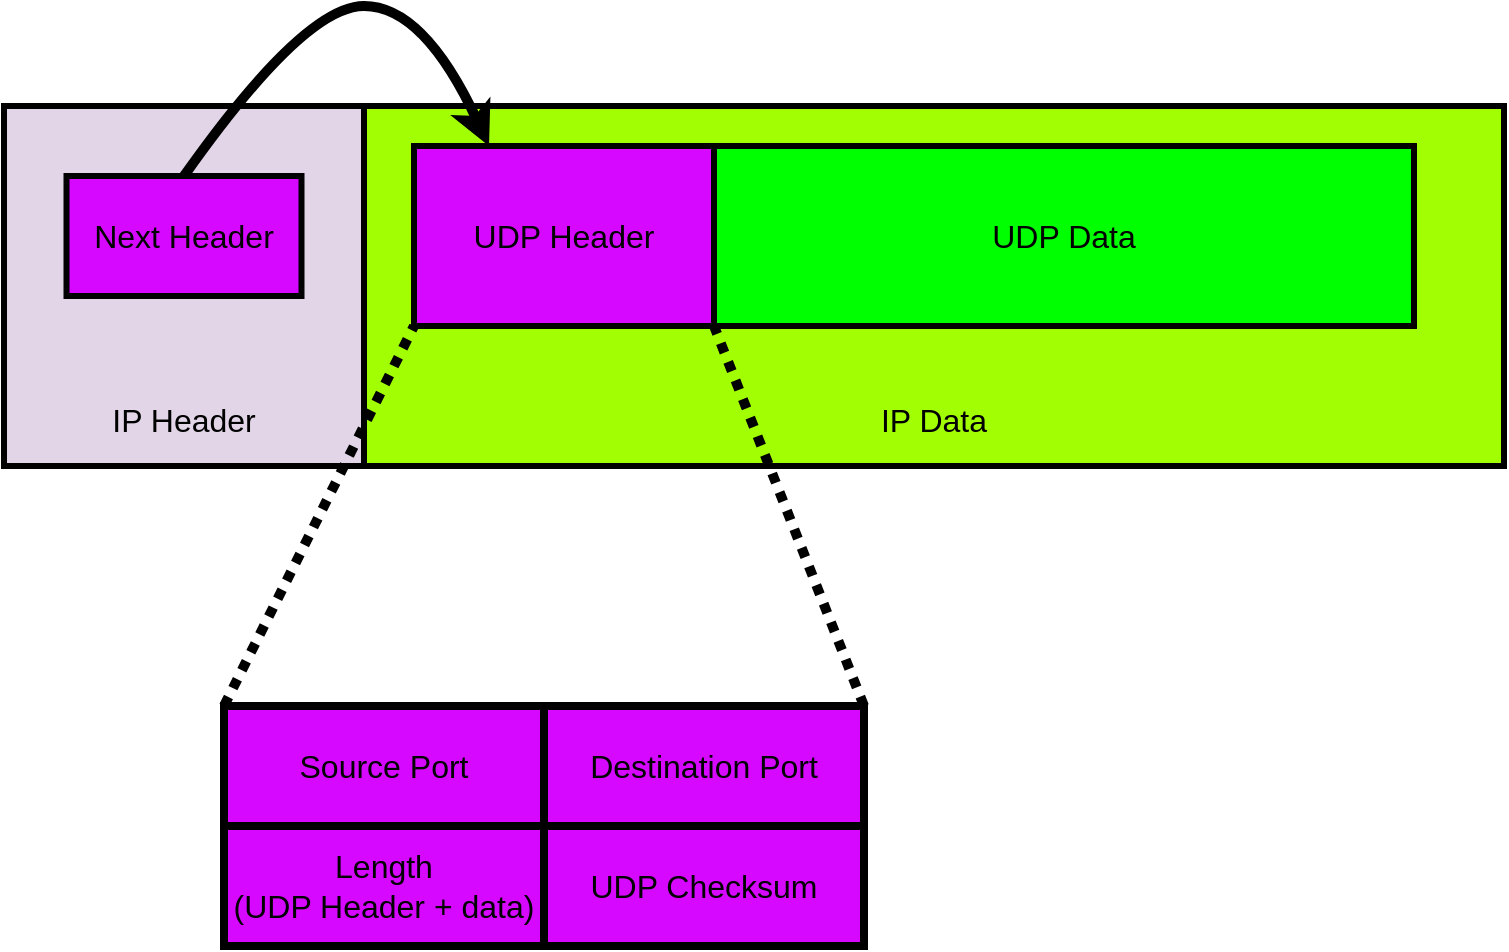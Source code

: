 <mxfile version="24.7.6" pages="12">
  <diagram name="udp header" id="mlHnXtdUNURPMXdz-Afm">
    <mxGraphModel dx="1630" dy="747" grid="1" gridSize="10" guides="1" tooltips="1" connect="1" arrows="1" fold="1" page="1" pageScale="1" pageWidth="827" pageHeight="1169" math="0" shadow="0">
      <root>
        <mxCell id="0" />
        <mxCell id="1" parent="0" />
        <mxCell id="qCa5FT7pq36otKQpYF2S-1" value="&lt;div style=&quot;font-size: 16px;&quot;&gt;&lt;br style=&quot;font-size: 16px;&quot;&gt;&lt;/div&gt;&lt;div style=&quot;font-size: 16px;&quot;&gt;&lt;br&gt;&lt;/div&gt;&lt;div style=&quot;font-size: 16px;&quot;&gt;&lt;br&gt;&lt;/div&gt;&lt;div style=&quot;font-size: 16px;&quot;&gt;&lt;br style=&quot;font-size: 16px;&quot;&gt;&lt;/div&gt;&lt;div style=&quot;font-size: 16px;&quot;&gt;&lt;br style=&quot;font-size: 16px;&quot;&gt;&lt;/div&gt;&lt;div style=&quot;font-size: 16px;&quot;&gt;&lt;br style=&quot;font-size: 16px;&quot;&gt;&lt;/div&gt;&lt;div style=&quot;font-size: 16px;&quot;&gt;&lt;br&gt;&lt;/div&gt;&lt;div style=&quot;font-size: 16px;&quot;&gt;IP Header&lt;/div&gt;" style="rounded=0;whiteSpace=wrap;html=1;fontSize=16;strokeColor=default;fillColor=#e1d5e7;strokeWidth=3;" parent="1" vertex="1">
          <mxGeometry x="50" y="180" width="180" height="180" as="geometry" />
        </mxCell>
        <mxCell id="qCa5FT7pq36otKQpYF2S-2" value="&lt;div style=&quot;font-size: 16px;&quot;&gt;&lt;br style=&quot;font-size: 16px;&quot;&gt;&lt;/div&gt;&lt;div style=&quot;font-size: 16px;&quot;&gt;&lt;br style=&quot;font-size: 16px;&quot;&gt;&lt;/div&gt;&lt;div style=&quot;font-size: 16px;&quot;&gt;&lt;br style=&quot;font-size: 16px;&quot;&gt;&lt;/div&gt;&lt;div style=&quot;font-size: 16px;&quot;&gt;&lt;br style=&quot;font-size: 16px;&quot;&gt;&lt;/div&gt;&lt;div style=&quot;font-size: 16px;&quot;&gt;&lt;br&gt;&lt;/div&gt;&lt;div style=&quot;font-size: 16px;&quot;&gt;&lt;br&gt;&lt;/div&gt;&lt;div style=&quot;font-size: 16px;&quot;&gt;&lt;br&gt;&lt;/div&gt;&lt;div style=&quot;font-size: 16px;&quot;&gt;IP Data&lt;/div&gt;" style="rounded=0;whiteSpace=wrap;html=1;fontSize=16;fillColor=#A2FF03;strokeColor=default;strokeWidth=3;" parent="1" vertex="1">
          <mxGeometry x="230" y="180" width="570" height="180" as="geometry" />
        </mxCell>
        <mxCell id="qCa5FT7pq36otKQpYF2S-3" value="&lt;div style=&quot;font-size: 16px;&quot;&gt;&lt;span style=&quot;background-color: initial;&quot;&gt;UDP Header&lt;/span&gt;&lt;br&gt;&lt;/div&gt;" style="rounded=0;whiteSpace=wrap;html=1;fontSize=16;strokeColor=default;fillColor=#D608FF;strokeWidth=3;" parent="1" vertex="1">
          <mxGeometry x="255" y="200" width="150" height="90" as="geometry" />
        </mxCell>
        <mxCell id="qCa5FT7pq36otKQpYF2S-4" value="&lt;div style=&quot;font-size: 16px;&quot;&gt;&lt;span style=&quot;background-color: initial;&quot;&gt;UDP Data&lt;/span&gt;&lt;br&gt;&lt;/div&gt;" style="rounded=0;whiteSpace=wrap;html=1;fontSize=16;fillColor=#00FF00;strokeColor=default;strokeWidth=3;" parent="1" vertex="1">
          <mxGeometry x="405" y="200" width="350" height="90" as="geometry" />
        </mxCell>
        <mxCell id="qCa5FT7pq36otKQpYF2S-5" value="&lt;div style=&quot;font-size: 16px;&quot;&gt;&lt;span style=&quot;background-color: initial;&quot;&gt;Next Header&lt;/span&gt;&lt;br&gt;&lt;/div&gt;" style="rounded=0;whiteSpace=wrap;html=1;fontSize=16;strokeColor=default;fillColor=#D608FF;strokeWidth=3;" parent="1" vertex="1">
          <mxGeometry x="81.25" y="215" width="117.5" height="60" as="geometry" />
        </mxCell>
        <mxCell id="qCa5FT7pq36otKQpYF2S-6" value="" style="curved=1;endArrow=classic;html=1;rounded=0;exitX=0.5;exitY=0;exitDx=0;exitDy=0;entryX=0.25;entryY=0;entryDx=0;entryDy=0;strokeWidth=5;" parent="1" source="qCa5FT7pq36otKQpYF2S-5" target="qCa5FT7pq36otKQpYF2S-3" edge="1">
          <mxGeometry width="50" height="50" relative="1" as="geometry">
            <mxPoint x="390" y="350" as="sourcePoint" />
            <mxPoint x="440" y="300" as="targetPoint" />
            <Array as="points">
              <mxPoint x="200" y="130" />
              <mxPoint x="260" y="130" />
            </Array>
          </mxGeometry>
        </mxCell>
        <mxCell id="qCa5FT7pq36otKQpYF2S-7" value="" style="endArrow=none;dashed=1;html=1;strokeWidth=5;rounded=0;entryX=0;entryY=1;entryDx=0;entryDy=0;dashPattern=1 1;" parent="1" target="qCa5FT7pq36otKQpYF2S-3" edge="1">
          <mxGeometry width="50" height="50" relative="1" as="geometry">
            <mxPoint x="160" y="480" as="sourcePoint" />
            <mxPoint x="440" y="300" as="targetPoint" />
          </mxGeometry>
        </mxCell>
        <mxCell id="qCa5FT7pq36otKQpYF2S-8" value="" style="endArrow=none;dashed=1;html=1;strokeWidth=5;rounded=0;entryX=1;entryY=1;entryDx=0;entryDy=0;dashPattern=1 1;" parent="1" target="qCa5FT7pq36otKQpYF2S-3" edge="1">
          <mxGeometry width="50" height="50" relative="1" as="geometry">
            <mxPoint x="480" y="480" as="sourcePoint" />
            <mxPoint x="265" y="300" as="targetPoint" />
          </mxGeometry>
        </mxCell>
        <mxCell id="qCa5FT7pq36otKQpYF2S-9" value="Source Port" style="rounded=0;whiteSpace=wrap;html=1;strokeWidth=4;fillColor=#D608FF;fontSize=16;" parent="1" vertex="1">
          <mxGeometry x="160" y="480" width="160" height="60" as="geometry" />
        </mxCell>
        <mxCell id="qCa5FT7pq36otKQpYF2S-10" value="Destination Port" style="rounded=0;whiteSpace=wrap;html=1;strokeWidth=4;fillColor=#D608FF;fontSize=16;" parent="1" vertex="1">
          <mxGeometry x="320" y="480" width="160" height="60" as="geometry" />
        </mxCell>
        <mxCell id="qCa5FT7pq36otKQpYF2S-11" value="Length&lt;div style=&quot;font-size: 16px;&quot;&gt;(UDP Header + data)&lt;/div&gt;" style="rounded=0;whiteSpace=wrap;html=1;strokeWidth=4;fillColor=#D608FF;fontSize=16;" parent="1" vertex="1">
          <mxGeometry x="160" y="540" width="160" height="60" as="geometry" />
        </mxCell>
        <mxCell id="qCa5FT7pq36otKQpYF2S-12" value="UDP Checksum" style="rounded=0;whiteSpace=wrap;html=1;strokeWidth=4;fillColor=#D608FF;fontSize=16;" parent="1" vertex="1">
          <mxGeometry x="320" y="540" width="160" height="60" as="geometry" />
        </mxCell>
      </root>
    </mxGraphModel>
  </diagram>
  <diagram id="StPHj0Uz9ux1CAccWZ-c" name="port">
    <mxGraphModel dx="2457" dy="747" grid="1" gridSize="10" guides="1" tooltips="1" connect="1" arrows="1" fold="1" page="1" pageScale="1" pageWidth="827" pageHeight="1169" math="0" shadow="0">
      <root>
        <mxCell id="0" />
        <mxCell id="1" parent="0" />
        <mxCell id="Re-MXauy2cg0Z9IFuAAn-1" value="" style="image;points=[];aspect=fixed;html=1;align=center;shadow=0;dashed=0;image=img/lib/allied_telesis/computer_and_terminals/Server_Desktop.svg;fontSize=16;" parent="1" vertex="1">
          <mxGeometry x="580" y="350" width="134.11" height="170" as="geometry" />
        </mxCell>
        <mxCell id="Re-MXauy2cg0Z9IFuAAn-2" value="" style="image;points=[];aspect=fixed;html=1;align=center;shadow=0;dashed=0;image=img/lib/allied_telesis/computer_and_terminals/Personal_Computer_with_Server.svg;fontSize=16;" parent="1" vertex="1">
          <mxGeometry x="70" y="380" width="110" height="110" as="geometry" />
        </mxCell>
        <mxCell id="Re-MXauy2cg0Z9IFuAAn-3" value="Ví dụ mở cổng 22 sử dụng cho dịch vụ SSH" style="text;html=1;align=center;verticalAlign=middle;whiteSpace=wrap;rounded=0;fontSize=16;" parent="1" vertex="1">
          <mxGeometry x="550" y="240" width="320" height="30" as="geometry" />
        </mxCell>
        <mxCell id="Re-MXauy2cg0Z9IFuAAn-4" value="Máy PC có nhu cầu kết nối máy chủ nên tạo ra gói tin với source port 50001 được tạo ngẫu nhiên" style="text;html=1;align=center;verticalAlign=middle;whiteSpace=wrap;rounded=0;fontSize=16;" parent="1" vertex="1">
          <mxGeometry x="10" y="220" width="300" height="100" as="geometry" />
        </mxCell>
        <mxCell id="Re-MXauy2cg0Z9IFuAAn-5" value="&lt;b style=&quot;font-size: 16px;&quot;&gt;&lt;font style=&quot;font-size: 16px;&quot; color=&quot;#ffffff&quot;&gt;1&lt;/font&gt;&lt;/b&gt;" style="ellipse;whiteSpace=wrap;html=1;aspect=fixed;strokeColor=none;fillColor=#0000FF;fontSize=16;" parent="1" vertex="1">
          <mxGeometry x="510" y="240" width="40" height="40" as="geometry" />
        </mxCell>
        <mxCell id="Re-MXauy2cg0Z9IFuAAn-6" value="&lt;b style=&quot;font-size: 16px;&quot;&gt;&lt;font style=&quot;font-size: 16px;&quot; color=&quot;#ffffff&quot;&gt;2&lt;/font&gt;&lt;/b&gt;" style="ellipse;whiteSpace=wrap;html=1;aspect=fixed;strokeColor=none;fillColor=#0000FF;fontSize=16;" parent="1" vertex="1">
          <mxGeometry x="-30" y="240" width="40" height="40" as="geometry" />
        </mxCell>
        <mxCell id="Re-MXauy2cg0Z9IFuAAn-7" value="" style="endArrow=classic;html=1;rounded=0;entryX=-0.003;entryY=0.316;entryDx=0;entryDy=0;entryPerimeter=0;exitX=0.98;exitY=0.212;exitDx=0;exitDy=0;exitPerimeter=0;fontSize=16;strokeWidth=5;strokeColor=#0000FF;" parent="1" source="Re-MXauy2cg0Z9IFuAAn-2" target="Re-MXauy2cg0Z9IFuAAn-1" edge="1">
          <mxGeometry width="50" height="50" relative="1" as="geometry">
            <mxPoint x="330" y="490" as="sourcePoint" />
            <mxPoint x="380" y="440" as="targetPoint" />
          </mxGeometry>
        </mxCell>
        <mxCell id="Re-MXauy2cg0Z9IFuAAn-8" value="" style="endArrow=classic;html=1;rounded=0;entryX=1.004;entryY=0.653;entryDx=0;entryDy=0;entryPerimeter=0;exitX=-0.036;exitY=0.601;exitDx=0;exitDy=0;exitPerimeter=0;fontSize=16;strokeWidth=5;strokeColor=#FF0000;" parent="1" source="Re-MXauy2cg0Z9IFuAAn-1" target="Re-MXauy2cg0Z9IFuAAn-2" edge="1">
          <mxGeometry width="50" height="50" relative="1" as="geometry">
            <mxPoint x="180" y="470" as="sourcePoint" />
            <mxPoint x="582" y="471" as="targetPoint" />
          </mxGeometry>
        </mxCell>
        <mxCell id="Re-MXauy2cg0Z9IFuAAn-9" value="Source Port&lt;div style=&quot;font-size: 16px;&quot;&gt;50001&lt;/div&gt;" style="rounded=0;whiteSpace=wrap;html=1;fontSize=16;" parent="1" vertex="1">
          <mxGeometry x="180" y="330" width="110" height="60" as="geometry" />
        </mxCell>
        <mxCell id="Re-MXauy2cg0Z9IFuAAn-10" value="Destination Port&lt;div style=&quot;font-size: 16px;&quot;&gt;22&lt;/div&gt;" style="rounded=0;whiteSpace=wrap;html=1;fontSize=16;" parent="1" vertex="1">
          <mxGeometry x="290" y="330" width="130" height="60" as="geometry" />
        </mxCell>
        <mxCell id="Re-MXauy2cg0Z9IFuAAn-13" value="Source Port&lt;div style=&quot;font-size: 16px;&quot;&gt;50002&lt;/div&gt;" style="rounded=0;whiteSpace=wrap;html=1;fontSize=16;" parent="1" vertex="1">
          <mxGeometry x="331" y="466" width="110" height="60" as="geometry" />
        </mxCell>
        <mxCell id="Re-MXauy2cg0Z9IFuAAn-14" value="Destination Port&lt;div style=&quot;font-size: 16px;&quot;&gt;50001&lt;/div&gt;" style="rounded=0;whiteSpace=wrap;html=1;fontSize=16;" parent="1" vertex="1">
          <mxGeometry x="441" y="466" width="130" height="60" as="geometry" />
        </mxCell>
        <mxCell id="Re-MXauy2cg0Z9IFuAAn-15" value="Máy chủ phản hồi với gói tin cổng phát là 50002 được sinh ngẫu nhiên, cổng nhận là 50001 của máy PC" style="text;html=1;align=center;verticalAlign=middle;whiteSpace=wrap;rounded=0;fontSize=16;" parent="1" vertex="1">
          <mxGeometry x="590" y="552" width="300" height="65" as="geometry" />
        </mxCell>
        <mxCell id="Re-MXauy2cg0Z9IFuAAn-16" value="&lt;b style=&quot;font-size: 16px;&quot;&gt;&lt;font style=&quot;font-size: 16px;&quot; color=&quot;#ffffff&quot;&gt;3&lt;/font&gt;&lt;/b&gt;" style="ellipse;whiteSpace=wrap;html=1;aspect=fixed;strokeColor=none;fillColor=#0000FF;fontSize=16;" parent="1" vertex="1">
          <mxGeometry x="550" y="560" width="40" height="40" as="geometry" />
        </mxCell>
      </root>
    </mxGraphModel>
  </diagram>
  <diagram id="-09vGst5OMvL6wrthfAn" name="tcp header">
    <mxGraphModel dx="1390" dy="747" grid="1" gridSize="10" guides="1" tooltips="1" connect="1" arrows="1" fold="1" page="1" pageScale="1" pageWidth="827" pageHeight="1169" math="0" shadow="0">
      <root>
        <mxCell id="0" />
        <mxCell id="1" parent="0" />
        <mxCell id="yfT3demHZs_Ij2j3HcGj-1" value="&lt;div style=&quot;font-size: 16px;&quot;&gt;&lt;br style=&quot;font-size: 16px;&quot;&gt;&lt;/div&gt;&lt;div style=&quot;font-size: 16px;&quot;&gt;&lt;br&gt;&lt;/div&gt;&lt;div style=&quot;font-size: 16px;&quot;&gt;&lt;br&gt;&lt;/div&gt;&lt;div style=&quot;font-size: 16px;&quot;&gt;&lt;br style=&quot;font-size: 16px;&quot;&gt;&lt;/div&gt;&lt;div style=&quot;font-size: 16px;&quot;&gt;&lt;br style=&quot;font-size: 16px;&quot;&gt;&lt;/div&gt;&lt;div style=&quot;font-size: 16px;&quot;&gt;&lt;br style=&quot;font-size: 16px;&quot;&gt;&lt;/div&gt;&lt;div style=&quot;font-size: 16px;&quot;&gt;&lt;br&gt;&lt;/div&gt;&lt;div style=&quot;font-size: 16px;&quot;&gt;IP Header&lt;/div&gt;" style="rounded=0;whiteSpace=wrap;html=1;fontSize=16;strokeColor=default;fillColor=#e1d5e7;strokeWidth=3;" vertex="1" parent="1">
          <mxGeometry x="50" y="180" width="180" height="180" as="geometry" />
        </mxCell>
        <mxCell id="yfT3demHZs_Ij2j3HcGj-2" value="&lt;div style=&quot;font-size: 16px;&quot;&gt;&lt;br style=&quot;font-size: 16px;&quot;&gt;&lt;/div&gt;&lt;div style=&quot;font-size: 16px;&quot;&gt;&lt;br style=&quot;font-size: 16px;&quot;&gt;&lt;/div&gt;&lt;div style=&quot;font-size: 16px;&quot;&gt;&lt;br style=&quot;font-size: 16px;&quot;&gt;&lt;/div&gt;&lt;div style=&quot;font-size: 16px;&quot;&gt;&lt;br style=&quot;font-size: 16px;&quot;&gt;&lt;/div&gt;&lt;div style=&quot;font-size: 16px;&quot;&gt;&lt;br&gt;&lt;/div&gt;&lt;div style=&quot;font-size: 16px;&quot;&gt;&lt;br&gt;&lt;/div&gt;&lt;div style=&quot;font-size: 16px;&quot;&gt;&lt;br&gt;&lt;/div&gt;&lt;div style=&quot;font-size: 16px;&quot;&gt;IP Data&lt;/div&gt;" style="rounded=0;whiteSpace=wrap;html=1;fontSize=16;fillColor=#A2FF03;strokeColor=default;strokeWidth=3;" vertex="1" parent="1">
          <mxGeometry x="230" y="180" width="570" height="180" as="geometry" />
        </mxCell>
        <mxCell id="yfT3demHZs_Ij2j3HcGj-3" value="&lt;div style=&quot;font-size: 16px;&quot;&gt;&lt;span style=&quot;background-color: initial;&quot;&gt;TCP Header&lt;/span&gt;&lt;br&gt;&lt;/div&gt;" style="rounded=0;whiteSpace=wrap;html=1;fontSize=16;strokeColor=default;fillColor=#FF66FF;strokeWidth=3;" vertex="1" parent="1">
          <mxGeometry x="255" y="200" width="150" height="90" as="geometry" />
        </mxCell>
        <mxCell id="yfT3demHZs_Ij2j3HcGj-4" value="&lt;div style=&quot;font-size: 16px;&quot;&gt;&lt;span style=&quot;background-color: initial;&quot;&gt;TCP Data&lt;/span&gt;&lt;br&gt;&lt;/div&gt;" style="rounded=0;whiteSpace=wrap;html=1;fontSize=16;fillColor=#00FF00;strokeColor=default;strokeWidth=3;" vertex="1" parent="1">
          <mxGeometry x="405" y="200" width="350" height="90" as="geometry" />
        </mxCell>
        <mxCell id="yfT3demHZs_Ij2j3HcGj-5" value="&lt;div style=&quot;font-size: 16px;&quot;&gt;&lt;span style=&quot;background-color: initial;&quot;&gt;Next Header&lt;/span&gt;&lt;br&gt;&lt;/div&gt;" style="rounded=0;whiteSpace=wrap;html=1;fontSize=16;strokeColor=default;fillColor=#FF66FF;strokeWidth=3;" vertex="1" parent="1">
          <mxGeometry x="81.25" y="215" width="117.5" height="60" as="geometry" />
        </mxCell>
        <mxCell id="yfT3demHZs_Ij2j3HcGj-6" value="" style="curved=1;endArrow=classic;html=1;rounded=0;exitX=0.5;exitY=0;exitDx=0;exitDy=0;entryX=0.25;entryY=0;entryDx=0;entryDy=0;strokeWidth=5;" edge="1" parent="1" source="yfT3demHZs_Ij2j3HcGj-5" target="yfT3demHZs_Ij2j3HcGj-3">
          <mxGeometry width="50" height="50" relative="1" as="geometry">
            <mxPoint x="390" y="350" as="sourcePoint" />
            <mxPoint x="440" y="300" as="targetPoint" />
            <Array as="points">
              <mxPoint x="200" y="130" />
              <mxPoint x="260" y="130" />
            </Array>
          </mxGeometry>
        </mxCell>
        <mxCell id="yfT3demHZs_Ij2j3HcGj-7" value="" style="endArrow=none;dashed=1;html=1;strokeWidth=5;rounded=0;entryX=0;entryY=1;entryDx=0;entryDy=0;dashPattern=1 1;exitX=0;exitY=0;exitDx=0;exitDy=0;" edge="1" parent="1" target="yfT3demHZs_Ij2j3HcGj-3" source="yfT3demHZs_Ij2j3HcGj-9">
          <mxGeometry width="50" height="50" relative="1" as="geometry">
            <mxPoint x="160" y="480" as="sourcePoint" />
            <mxPoint x="440" y="300" as="targetPoint" />
          </mxGeometry>
        </mxCell>
        <mxCell id="yfT3demHZs_Ij2j3HcGj-8" value="" style="endArrow=none;dashed=1;html=1;strokeWidth=5;rounded=0;entryX=1;entryY=1;entryDx=0;entryDy=0;dashPattern=1 1;exitX=1;exitY=0;exitDx=0;exitDy=0;" edge="1" parent="1" target="yfT3demHZs_Ij2j3HcGj-3" source="yfT3demHZs_Ij2j3HcGj-10">
          <mxGeometry width="50" height="50" relative="1" as="geometry">
            <mxPoint x="480" y="480" as="sourcePoint" />
            <mxPoint x="265" y="300" as="targetPoint" />
          </mxGeometry>
        </mxCell>
        <mxCell id="yfT3demHZs_Ij2j3HcGj-9" value="Source Port (16 bit)" style="rounded=0;whiteSpace=wrap;html=1;strokeWidth=4;fillColor=#FF66FF;fontSize=16;" vertex="1" parent="1">
          <mxGeometry x="30" y="430" width="300" height="60" as="geometry" />
        </mxCell>
        <mxCell id="yfT3demHZs_Ij2j3HcGj-10" value="Destination Port (16 bit)" style="rounded=0;whiteSpace=wrap;html=1;strokeWidth=4;fillColor=#FF66FF;fontSize=16;" vertex="1" parent="1">
          <mxGeometry x="330" y="430" width="300" height="60" as="geometry" />
        </mxCell>
        <mxCell id="yfT3demHZs_Ij2j3HcGj-11" value="Sequence number (32 bit)" style="rounded=0;whiteSpace=wrap;html=1;strokeWidth=4;fillColor=#FF66FF;fontSize=16;" vertex="1" parent="1">
          <mxGeometry x="30" y="490" width="600" height="60" as="geometry" />
        </mxCell>
        <mxCell id="yfT3demHZs_Ij2j3HcGj-13" value="Acknownledgement number (32 bit)" style="rounded=0;whiteSpace=wrap;html=1;strokeWidth=4;fillColor=#FF66FF;fontSize=16;" vertex="1" parent="1">
          <mxGeometry x="30" y="550" width="600" height="60" as="geometry" />
        </mxCell>
        <mxCell id="yfT3demHZs_Ij2j3HcGj-14" value="Data Offset&lt;div&gt;Header length&lt;br&gt;&lt;div&gt;(4 bit)&lt;/div&gt;&lt;/div&gt;" style="rounded=0;whiteSpace=wrap;html=1;strokeWidth=4;fillColor=#FF66FF;fontSize=16;" vertex="1" parent="1">
          <mxGeometry x="30" y="610" width="130" height="60" as="geometry" />
        </mxCell>
        <mxCell id="yfT3demHZs_Ij2j3HcGj-15" value="Reserved" style="rounded=0;whiteSpace=wrap;html=1;strokeWidth=4;fillColor=#FF66FF;fontSize=16;" vertex="1" parent="1">
          <mxGeometry x="160" y="610" width="90" height="60" as="geometry" />
        </mxCell>
        <mxCell id="yfT3demHZs_Ij2j3HcGj-16" value="Flags&lt;div&gt;(6 bit)&lt;/div&gt;" style="rounded=0;whiteSpace=wrap;html=1;strokeWidth=4;fillColor=#FF66FF;fontSize=16;" vertex="1" parent="1">
          <mxGeometry x="250" y="610" width="80" height="60" as="geometry" />
        </mxCell>
        <mxCell id="yfT3demHZs_Ij2j3HcGj-17" value="Window Size&lt;div&gt;(16 bit)&lt;/div&gt;" style="rounded=0;whiteSpace=wrap;html=1;strokeWidth=4;fillColor=#FF66FF;fontSize=16;" vertex="1" parent="1">
          <mxGeometry x="330" y="610" width="300" height="60" as="geometry" />
        </mxCell>
        <mxCell id="yfT3demHZs_Ij2j3HcGj-18" value="Checksum (16 bit)" style="rounded=0;whiteSpace=wrap;html=1;strokeWidth=4;fillColor=#FF66FF;fontSize=16;" vertex="1" parent="1">
          <mxGeometry x="30" y="670" width="300" height="60" as="geometry" />
        </mxCell>
        <mxCell id="yfT3demHZs_Ij2j3HcGj-19" value="Urgent pointer&lt;div&gt;(16 bit)&lt;/div&gt;" style="rounded=0;whiteSpace=wrap;html=1;strokeWidth=4;fillColor=#FF66FF;fontSize=16;" vertex="1" parent="1">
          <mxGeometry x="330" y="670" width="300" height="60" as="geometry" />
        </mxCell>
        <mxCell id="yfT3demHZs_Ij2j3HcGj-20" value="Options" style="rounded=0;whiteSpace=wrap;html=1;strokeWidth=4;fillColor=#FF66FF;fontSize=16;" vertex="1" parent="1">
          <mxGeometry x="30" y="730" width="600" height="60" as="geometry" />
        </mxCell>
        <mxCell id="yQ3OOy7HSt_BG2Ow4dBW-1" value="" style="endArrow=none;dashed=1;html=1;strokeWidth=3;rounded=0;entryX=0;entryY=1;entryDx=0;entryDy=0;dashPattern=1 1;exitX=0;exitY=0;exitDx=0;exitDy=0;" edge="1" parent="1" source="yQ3OOy7HSt_BG2Ow4dBW-2" target="yfT3demHZs_Ij2j3HcGj-16">
          <mxGeometry width="50" height="50" relative="1" as="geometry">
            <mxPoint x="100" y="870" as="sourcePoint" />
            <mxPoint x="265" y="300" as="targetPoint" />
          </mxGeometry>
        </mxCell>
        <mxCell id="yQ3OOy7HSt_BG2Ow4dBW-2" value="URG" style="rounded=0;whiteSpace=wrap;html=1;strokeWidth=4;fillColor=#61DFFF;fontSize=16;" vertex="1" parent="1">
          <mxGeometry x="100" y="880" width="60" height="60" as="geometry" />
        </mxCell>
        <mxCell id="yQ3OOy7HSt_BG2Ow4dBW-3" value="ACK" style="rounded=0;whiteSpace=wrap;html=1;strokeWidth=4;fillColor=#61DFFF;fontSize=16;" vertex="1" parent="1">
          <mxGeometry x="160" y="880" width="60" height="60" as="geometry" />
        </mxCell>
        <mxCell id="yQ3OOy7HSt_BG2Ow4dBW-4" value="PSH" style="rounded=0;whiteSpace=wrap;html=1;strokeWidth=4;fillColor=#61DFFF;fontSize=16;" vertex="1" parent="1">
          <mxGeometry x="220" y="880" width="60" height="60" as="geometry" />
        </mxCell>
        <mxCell id="yQ3OOy7HSt_BG2Ow4dBW-5" value="RST" style="rounded=0;whiteSpace=wrap;html=1;strokeWidth=4;fillColor=#61DFFF;fontSize=16;" vertex="1" parent="1">
          <mxGeometry x="280" y="880" width="60" height="60" as="geometry" />
        </mxCell>
        <mxCell id="yQ3OOy7HSt_BG2Ow4dBW-6" value="SYN" style="rounded=0;whiteSpace=wrap;html=1;strokeWidth=4;fillColor=#61DFFF;fontSize=16;" vertex="1" parent="1">
          <mxGeometry x="340" y="880" width="60" height="60" as="geometry" />
        </mxCell>
        <mxCell id="yQ3OOy7HSt_BG2Ow4dBW-7" value="FIN" style="rounded=0;whiteSpace=wrap;html=1;strokeWidth=4;fillColor=#61DFFF;fontSize=16;" vertex="1" parent="1">
          <mxGeometry x="400" y="880" width="60" height="60" as="geometry" />
        </mxCell>
        <mxCell id="yQ3OOy7HSt_BG2Ow4dBW-8" value="" style="endArrow=none;dashed=1;html=1;strokeWidth=3;rounded=0;entryX=1;entryY=1;entryDx=0;entryDy=0;dashPattern=1 1;exitX=1;exitY=0;exitDx=0;exitDy=0;" edge="1" parent="1" source="yQ3OOy7HSt_BG2Ow4dBW-7" target="yfT3demHZs_Ij2j3HcGj-16">
          <mxGeometry width="50" height="50" relative="1" as="geometry">
            <mxPoint x="110" y="890" as="sourcePoint" />
            <mxPoint x="260" y="680" as="targetPoint" />
          </mxGeometry>
        </mxCell>
      </root>
    </mxGraphModel>
  </diagram>
  <diagram id="UvQRdepvAOhFdQVC-jza" name="psh flag">
    <mxGraphModel dx="1390" dy="747" grid="1" gridSize="10" guides="1" tooltips="1" connect="1" arrows="1" fold="1" page="1" pageScale="1" pageWidth="827" pageHeight="1169" math="0" shadow="0">
      <root>
        <mxCell id="0" />
        <mxCell id="1" parent="0" />
        <mxCell id="xsVldTjKcPS7aXXpFSqk-1" value="Source Port (16 bit)" style="rounded=0;whiteSpace=wrap;html=1;strokeWidth=4;fillColor=#F4DEFF;fontSize=16;" vertex="1" parent="1">
          <mxGeometry x="30" y="430" width="300" height="60" as="geometry" />
        </mxCell>
        <mxCell id="xsVldTjKcPS7aXXpFSqk-2" value="Destination Port (16 bit)" style="rounded=0;whiteSpace=wrap;html=1;strokeWidth=4;fillColor=#F4DEFF;fontSize=16;" vertex="1" parent="1">
          <mxGeometry x="330" y="430" width="300" height="60" as="geometry" />
        </mxCell>
        <mxCell id="xsVldTjKcPS7aXXpFSqk-3" value="Sequence number (32 bit)" style="rounded=0;whiteSpace=wrap;html=1;strokeWidth=4;fillColor=#F4DEFF;fontSize=16;" vertex="1" parent="1">
          <mxGeometry x="30" y="490" width="600" height="60" as="geometry" />
        </mxCell>
        <mxCell id="xsVldTjKcPS7aXXpFSqk-4" value="Acknownledgement number (32 bit)" style="rounded=0;whiteSpace=wrap;html=1;strokeWidth=4;fillColor=#F4DEFF;fontSize=16;" vertex="1" parent="1">
          <mxGeometry x="30" y="550" width="600" height="60" as="geometry" />
        </mxCell>
        <mxCell id="xsVldTjKcPS7aXXpFSqk-5" value="Data Offset&lt;div&gt;Header length&lt;br&gt;&lt;div&gt;(4 bit)&lt;/div&gt;&lt;/div&gt;" style="rounded=0;whiteSpace=wrap;html=1;strokeWidth=4;fillColor=#F4DEFF;fontSize=16;" vertex="1" parent="1">
          <mxGeometry x="30" y="610" width="130" height="60" as="geometry" />
        </mxCell>
        <mxCell id="xsVldTjKcPS7aXXpFSqk-6" value="Reserved" style="rounded=0;whiteSpace=wrap;html=1;strokeWidth=4;fillColor=#F4DEFF;fontSize=16;" vertex="1" parent="1">
          <mxGeometry x="160" y="610" width="90" height="60" as="geometry" />
        </mxCell>
        <mxCell id="xsVldTjKcPS7aXXpFSqk-7" value="Flags&lt;div&gt;(6 bit)&lt;/div&gt;" style="rounded=0;whiteSpace=wrap;html=1;strokeWidth=4;fillColor=#0000FF;fontSize=16;fontColor=#FFFFFF;fontStyle=1" vertex="1" parent="1">
          <mxGeometry x="250" y="610" width="80" height="60" as="geometry" />
        </mxCell>
        <mxCell id="xsVldTjKcPS7aXXpFSqk-8" value="Window Size&lt;div&gt;(16 bit)&lt;/div&gt;" style="rounded=0;whiteSpace=wrap;html=1;strokeWidth=4;fillColor=#F4DEFF;fontSize=16;" vertex="1" parent="1">
          <mxGeometry x="330" y="610" width="300" height="60" as="geometry" />
        </mxCell>
        <mxCell id="xsVldTjKcPS7aXXpFSqk-9" value="Checksum (16 bit)" style="rounded=0;whiteSpace=wrap;html=1;strokeWidth=4;fillColor=#F4DEFF;fontSize=16;" vertex="1" parent="1">
          <mxGeometry x="30" y="670" width="300" height="60" as="geometry" />
        </mxCell>
        <mxCell id="xsVldTjKcPS7aXXpFSqk-10" value="Urgent pointer&lt;div&gt;(16 bit)&lt;/div&gt;" style="rounded=0;whiteSpace=wrap;html=1;strokeWidth=4;fillColor=#F4DEFF;fontSize=16;" vertex="1" parent="1">
          <mxGeometry x="330" y="670" width="300" height="60" as="geometry" />
        </mxCell>
        <mxCell id="xsVldTjKcPS7aXXpFSqk-11" value="Options" style="rounded=0;whiteSpace=wrap;html=1;strokeWidth=4;fillColor=#F4DEFF;fontSize=16;" vertex="1" parent="1">
          <mxGeometry x="30" y="730" width="600" height="60" as="geometry" />
        </mxCell>
        <mxCell id="xsVldTjKcPS7aXXpFSqk-12" value="" style="endArrow=none;dashed=1;html=1;strokeWidth=3;rounded=0;entryX=0;entryY=1;entryDx=0;entryDy=0;dashPattern=1 1;exitX=0;exitY=0;exitDx=0;exitDy=0;" edge="1" parent="1" source="xsVldTjKcPS7aXXpFSqk-13" target="xsVldTjKcPS7aXXpFSqk-7">
          <mxGeometry width="50" height="50" relative="1" as="geometry">
            <mxPoint x="100" y="870" as="sourcePoint" />
            <mxPoint x="265" y="300" as="targetPoint" />
          </mxGeometry>
        </mxCell>
        <mxCell id="xsVldTjKcPS7aXXpFSqk-13" value="URG" style="rounded=0;whiteSpace=wrap;html=1;strokeWidth=4;fillColor=#CCFFFF;fontSize=16;" vertex="1" parent="1">
          <mxGeometry x="100" y="860" width="60" height="60" as="geometry" />
        </mxCell>
        <mxCell id="xsVldTjKcPS7aXXpFSqk-14" value="ACK" style="rounded=0;whiteSpace=wrap;html=1;strokeWidth=4;fillColor=#CCFFFF;fontSize=16;" vertex="1" parent="1">
          <mxGeometry x="160" y="860" width="60" height="60" as="geometry" />
        </mxCell>
        <mxCell id="xsVldTjKcPS7aXXpFSqk-15" value="&lt;font color=&quot;#ffffff&quot;&gt;PSH&lt;/font&gt;" style="rounded=0;whiteSpace=wrap;html=1;strokeWidth=4;fillColor=#0000FF;fontSize=16;fontStyle=1;strokeColor=#000000;" vertex="1" parent="1">
          <mxGeometry x="220" y="860" width="60" height="60" as="geometry" />
        </mxCell>
        <mxCell id="xsVldTjKcPS7aXXpFSqk-16" value="RST" style="rounded=0;whiteSpace=wrap;html=1;strokeWidth=4;fillColor=#CCFFFF;fontSize=16;" vertex="1" parent="1">
          <mxGeometry x="280" y="860" width="60" height="60" as="geometry" />
        </mxCell>
        <mxCell id="xsVldTjKcPS7aXXpFSqk-17" value="SYN" style="rounded=0;whiteSpace=wrap;html=1;strokeWidth=4;fillColor=#CCFFFF;fontSize=16;" vertex="1" parent="1">
          <mxGeometry x="340" y="860" width="60" height="60" as="geometry" />
        </mxCell>
        <mxCell id="xsVldTjKcPS7aXXpFSqk-18" value="FIN" style="rounded=0;whiteSpace=wrap;html=1;strokeWidth=4;fillColor=#CCFFFF;fontSize=16;" vertex="1" parent="1">
          <mxGeometry x="400" y="860" width="60" height="60" as="geometry" />
        </mxCell>
        <mxCell id="xsVldTjKcPS7aXXpFSqk-19" value="" style="endArrow=none;dashed=1;html=1;strokeWidth=3;rounded=0;entryX=1;entryY=1;entryDx=0;entryDy=0;dashPattern=1 1;exitX=1;exitY=0;exitDx=0;exitDy=0;" edge="1" parent="1" source="xsVldTjKcPS7aXXpFSqk-18" target="xsVldTjKcPS7aXXpFSqk-7">
          <mxGeometry width="50" height="50" relative="1" as="geometry">
            <mxPoint x="110" y="890" as="sourcePoint" />
            <mxPoint x="260" y="680" as="targetPoint" />
          </mxGeometry>
        </mxCell>
      </root>
    </mxGraphModel>
  </diagram>
  <diagram id="NPbyJEp0Hwm4p0Mypoqb" name="window size">
    <mxGraphModel dx="2217" dy="1916" grid="1" gridSize="10" guides="1" tooltips="1" connect="1" arrows="1" fold="1" page="1" pageScale="1" pageWidth="827" pageHeight="1169" math="0" shadow="0">
      <root>
        <mxCell id="0" />
        <mxCell id="1" parent="0" />
        <mxCell id="4F8tcfHXE2i8v8BOYELb-6" value="" style="whiteSpace=wrap;html=1;aspect=fixed;fontColor=#FFFFFF;strokeColor=none;fontSize=16;" parent="1" vertex="1">
          <mxGeometry x="557.83" y="-33.5" width="165" height="165" as="geometry" />
        </mxCell>
        <mxCell id="4F8tcfHXE2i8v8BOYELb-5" value="" style="whiteSpace=wrap;html=1;aspect=fixed;fontColor=#FFFFFF;strokeColor=none;fontSize=16;" parent="1" vertex="1">
          <mxGeometry x="55" y="-1" width="130" height="130" as="geometry" />
        </mxCell>
        <mxCell id="4F8tcfHXE2i8v8BOYELb-2" value="" style="image;points=[];aspect=fixed;html=1;align=center;shadow=0;dashed=0;image=img/lib/allied_telesis/computer_and_terminals/Server_Desktop.svg;fontSize=16;" parent="1" vertex="1">
          <mxGeometry x="592.99" y="-11" width="94.67" height="120" as="geometry" />
        </mxCell>
        <mxCell id="4F8tcfHXE2i8v8BOYELb-1" value="" style="image;points=[];aspect=fixed;html=1;align=center;shadow=0;dashed=0;image=img/lib/allied_telesis/computer_and_terminals/Laptop.svg;fontSize=16;" parent="1" vertex="1">
          <mxGeometry x="70.7" y="14" width="98.59" height="100" as="geometry" />
        </mxCell>
        <mxCell id="4F8tcfHXE2i8v8BOYELb-3" value="" style="endArrow=none;html=1;rounded=0;entryX=0.5;entryY=1;entryDx=0;entryDy=0;fontSize=16;" parent="1" target="4F8tcfHXE2i8v8BOYELb-5" edge="1">
          <mxGeometry width="50" height="50" relative="1" as="geometry">
            <mxPoint x="120" y="1170" as="sourcePoint" />
            <mxPoint x="440" y="360" as="targetPoint" />
          </mxGeometry>
        </mxCell>
        <mxCell id="4F8tcfHXE2i8v8BOYELb-4" value="" style="endArrow=none;html=1;rounded=0;entryX=0.5;entryY=1;entryDx=0;entryDy=0;fontSize=16;" parent="1" target="4F8tcfHXE2i8v8BOYELb-6" edge="1">
          <mxGeometry width="50" height="50" relative="1" as="geometry">
            <mxPoint x="640" y="1170" as="sourcePoint" />
            <mxPoint x="640" y="280" as="targetPoint" />
          </mxGeometry>
        </mxCell>
        <mxCell id="4F8tcfHXE2i8v8BOYELb-7" value="&lt;div style=&quot;text-align: left; font-size: 16px;&quot;&gt;&lt;span style=&quot;background-color: initial; font-size: 16px;&quot;&gt;&lt;font style=&quot;font-size: 16px;&quot;&gt;SEQ=1 ( to 1000)&lt;/font&gt;&lt;/span&gt;&lt;/div&gt;&lt;div style=&quot;text-align: left; font-size: 16px;&quot;&gt;&lt;font style=&quot;font-size: 16px;&quot;&gt;SEQ=1001 (to 2000)&lt;br style=&quot;font-size: 16px;&quot;&gt;&lt;/font&gt;&lt;/div&gt;&lt;div style=&quot;text-align: left; font-size: 16px;&quot;&gt;&lt;font style=&quot;font-size: 16px;&quot;&gt;SEQ=2001 (to 3000)&lt;br style=&quot;font-size: 16px;&quot;&gt;&lt;/font&gt;&lt;/div&gt;&lt;div style=&quot;text-align: left; font-size: 16px;&quot;&gt;&lt;font style=&quot;font-size: 16px;&quot;&gt;SEQ=3001 (to 4000)&lt;br style=&quot;font-size: 16px;&quot;&gt;&lt;/font&gt;&lt;/div&gt;&lt;div style=&quot;text-align: left; font-size: 16px;&quot;&gt;&lt;font style=&quot;font-size: 16px;&quot;&gt;SEQ=4001 (to &lt;b style=&quot;font-size: 16px;&quot;&gt;&lt;font color=&quot;#ff0000&quot; style=&quot;font-size: 16px;&quot;&gt;5000&lt;/font&gt;&lt;/b&gt;)&lt;/font&gt;&lt;br style=&quot;font-size: 16px;&quot;&gt;&lt;/div&gt;&lt;div style=&quot;text-align: left; font-size: 16px;&quot;&gt;Waiting ACK from laptop&lt;/div&gt;" style="text;html=1;align=center;verticalAlign=middle;resizable=0;points=[];autosize=1;strokeColor=none;fillColor=none;fontSize=16;" parent="1" vertex="1">
          <mxGeometry x="650" y="270" width="200" height="130" as="geometry" />
        </mxCell>
        <mxCell id="4F8tcfHXE2i8v8BOYELb-9" value="" style="endArrow=classic;html=1;rounded=0;targetPerimeterSpacing=0;endSize=20;fontSize=16;" parent="1" edge="1">
          <mxGeometry width="50" height="50" relative="1" as="geometry">
            <mxPoint x="640" y="278" as="sourcePoint" />
            <mxPoint x="120" y="328" as="targetPoint" />
          </mxGeometry>
        </mxCell>
        <mxCell id="4F8tcfHXE2i8v8BOYELb-10" value="" style="endArrow=classic;html=1;rounded=0;targetPerimeterSpacing=0;endSize=20;fontSize=16;" parent="1" edge="1">
          <mxGeometry width="50" height="50" relative="1" as="geometry">
            <mxPoint x="640" y="308" as="sourcePoint" />
            <mxPoint x="120" y="358" as="targetPoint" />
          </mxGeometry>
        </mxCell>
        <mxCell id="4F8tcfHXE2i8v8BOYELb-11" value="" style="endArrow=classic;html=1;rounded=0;targetPerimeterSpacing=0;endSize=20;fontSize=16;" parent="1" edge="1">
          <mxGeometry width="50" height="50" relative="1" as="geometry">
            <mxPoint x="640" y="338" as="sourcePoint" />
            <mxPoint x="120" y="388" as="targetPoint" />
          </mxGeometry>
        </mxCell>
        <mxCell id="4F8tcfHXE2i8v8BOYELb-12" value="" style="endArrow=classic;html=1;rounded=0;targetPerimeterSpacing=0;endSize=20;fontSize=16;" parent="1" edge="1">
          <mxGeometry width="50" height="50" relative="1" as="geometry">
            <mxPoint x="640" y="368" as="sourcePoint" />
            <mxPoint x="120" y="418" as="targetPoint" />
          </mxGeometry>
        </mxCell>
        <mxCell id="4F8tcfHXE2i8v8BOYELb-13" value="" style="endArrow=classic;html=1;rounded=0;targetPerimeterSpacing=0;endSize=20;fontSize=16;" parent="1" edge="1">
          <mxGeometry width="50" height="50" relative="1" as="geometry">
            <mxPoint x="640" y="398" as="sourcePoint" />
            <mxPoint x="120" y="448" as="targetPoint" />
          </mxGeometry>
        </mxCell>
        <mxCell id="4F8tcfHXE2i8v8BOYELb-14" value="" style="endArrow=classic;html=1;rounded=0;targetPerimeterSpacing=0;endSize=20;fontSize=16;" parent="1" edge="1">
          <mxGeometry width="50" height="50" relative="1" as="geometry">
            <mxPoint x="122" y="622" as="sourcePoint" />
            <mxPoint x="642" y="642" as="targetPoint" />
          </mxGeometry>
        </mxCell>
        <mxCell id="4F8tcfHXE2i8v8BOYELb-15" value="&lt;font style=&quot;font-size: 16px;&quot;&gt;ACK=5001&lt;/font&gt;" style="text;html=1;align=center;verticalAlign=middle;whiteSpace=wrap;rounded=0;fontSize=16;" parent="1" vertex="1">
          <mxGeometry x="40" y="610" width="60" height="30" as="geometry" />
        </mxCell>
        <mxCell id="4F8tcfHXE2i8v8BOYELb-23" value="" style="endArrow=classic;html=1;rounded=0;targetPerimeterSpacing=0;endSize=20;fontSize=16;" parent="1" edge="1">
          <mxGeometry width="50" height="50" relative="1" as="geometry">
            <mxPoint x="640" y="681" as="sourcePoint" />
            <mxPoint x="120" y="731" as="targetPoint" />
          </mxGeometry>
        </mxCell>
        <mxCell id="4F8tcfHXE2i8v8BOYELb-24" value="" style="endArrow=classic;html=1;rounded=0;targetPerimeterSpacing=0;endSize=20;fontSize=16;" parent="1" edge="1">
          <mxGeometry width="50" height="50" relative="1" as="geometry">
            <mxPoint x="640" y="711" as="sourcePoint" />
            <mxPoint x="120" y="761" as="targetPoint" />
          </mxGeometry>
        </mxCell>
        <mxCell id="4F8tcfHXE2i8v8BOYELb-25" value="" style="endArrow=classic;html=1;rounded=0;targetPerimeterSpacing=0;endSize=20;fontSize=16;" parent="1" edge="1">
          <mxGeometry width="50" height="50" relative="1" as="geometry">
            <mxPoint x="640" y="741" as="sourcePoint" />
            <mxPoint x="120" y="791" as="targetPoint" />
          </mxGeometry>
        </mxCell>
        <mxCell id="4F8tcfHXE2i8v8BOYELb-26" value="" style="endArrow=classic;html=1;rounded=0;targetPerimeterSpacing=0;endSize=20;fontSize=16;" parent="1" edge="1">
          <mxGeometry width="50" height="50" relative="1" as="geometry">
            <mxPoint x="640" y="771" as="sourcePoint" />
            <mxPoint x="120" y="821" as="targetPoint" />
          </mxGeometry>
        </mxCell>
        <mxCell id="4F8tcfHXE2i8v8BOYELb-27" value="" style="endArrow=classic;html=1;rounded=0;targetPerimeterSpacing=0;endSize=20;fontSize=16;" parent="1" edge="1">
          <mxGeometry width="50" height="50" relative="1" as="geometry">
            <mxPoint x="640" y="801" as="sourcePoint" />
            <mxPoint x="120" y="851" as="targetPoint" />
          </mxGeometry>
        </mxCell>
        <mxCell id="4F8tcfHXE2i8v8BOYELb-28" value="&lt;div style=&quot;text-align: left; font-size: 16px;&quot;&gt;&lt;span style=&quot;background-color: initial; font-size: 16px;&quot;&gt;&lt;font style=&quot;font-size: 16px;&quot;&gt;SEQ=5001 ( to 6000)&lt;/font&gt;&lt;/span&gt;&lt;/div&gt;&lt;div style=&quot;text-align: left; font-size: 16px;&quot;&gt;&lt;font style=&quot;font-size: 16px;&quot;&gt;SEQ=6001 (to 7000)&lt;br style=&quot;font-size: 16px;&quot;&gt;&lt;/font&gt;&lt;/div&gt;&lt;div style=&quot;text-align: left; font-size: 16px;&quot;&gt;&lt;font style=&quot;font-size: 16px;&quot;&gt;SEQ=7001 (to 8000)&lt;br style=&quot;font-size: 16px;&quot;&gt;&lt;/font&gt;&lt;/div&gt;&lt;div style=&quot;text-align: left; font-size: 16px;&quot;&gt;&lt;font style=&quot;font-size: 16px;&quot;&gt;SEQ=8001 (to 9000)&lt;br style=&quot;font-size: 16px;&quot;&gt;&lt;/font&gt;&lt;/div&gt;&lt;div style=&quot;text-align: left; font-size: 16px;&quot;&gt;&lt;font style=&quot;font-size: 16px;&quot;&gt;SEQ=9001 (to 10.000)&lt;/font&gt;&lt;br style=&quot;font-size: 16px;&quot;&gt;&lt;/div&gt;&lt;div style=&quot;text-align: left; font-size: 16px;&quot;&gt;&lt;font style=&quot;font-size: 16px;&quot;&gt;SEQ=10.001 (to&amp;nbsp;&lt;b style=&quot;font-size: 16px;&quot;&gt;&lt;font color=&quot;#ff0000&quot; style=&quot;font-size: 16px;&quot;&gt;11.000&lt;/font&gt;&lt;/b&gt;)&lt;br style=&quot;font-size: 16px;&quot;&gt;&lt;/font&gt;&lt;/div&gt;&lt;div style=&quot;text-align: left; font-size: 16px;&quot;&gt;&lt;font style=&quot;font-size: 16px;&quot;&gt;Waiting ACK from laptop&lt;br style=&quot;font-size: 16px;&quot;&gt;&lt;/font&gt;&lt;/div&gt;" style="text;html=1;align=center;verticalAlign=middle;resizable=0;points=[];autosize=1;strokeColor=none;fillColor=none;fontSize=16;" parent="1" vertex="1">
          <mxGeometry x="642" y="690" width="200" height="150" as="geometry" />
        </mxCell>
        <mxCell id="4F8tcfHXE2i8v8BOYELb-29" value="&lt;font style=&quot;font-size: 16px;&quot;&gt;MTU laptop = MTU server = MSS = 1000 (bytes)&lt;/font&gt;" style="text;html=1;align=center;verticalAlign=middle;resizable=0;points=[];autosize=1;strokeColor=none;fillColor=none;fontSize=16;" parent="1" vertex="1">
          <mxGeometry x="185" y="34" width="370" height="30" as="geometry" />
        </mxCell>
        <mxCell id="4F8tcfHXE2i8v8BOYELb-33" value="" style="endArrow=classic;html=1;rounded=0;targetPerimeterSpacing=0;endSize=20;fontSize=16;" parent="1" edge="1">
          <mxGeometry width="50" height="50" relative="1" as="geometry">
            <mxPoint x="122" y="166" as="sourcePoint" />
            <mxPoint x="642" y="166" as="targetPoint" />
          </mxGeometry>
        </mxCell>
        <mxCell id="4F8tcfHXE2i8v8BOYELb-34" value="&lt;font style=&quot;font-size: 16px;&quot;&gt;Client window size = 5000 (bytes)&lt;/font&gt;" style="text;html=1;align=center;verticalAlign=middle;resizable=0;points=[];autosize=1;strokeColor=none;fillColor=none;fontSize=16;" parent="1" vertex="1">
          <mxGeometry x="240" y="136" width="260" height="30" as="geometry" />
        </mxCell>
        <mxCell id="4F8tcfHXE2i8v8BOYELb-35" value="" style="endArrow=classic;html=1;rounded=0;targetPerimeterSpacing=0;endSize=20;fontSize=16;" parent="1" edge="1">
          <mxGeometry width="50" height="50" relative="1" as="geometry">
            <mxPoint x="640" y="195" as="sourcePoint" />
            <mxPoint x="120" y="195" as="targetPoint" />
          </mxGeometry>
        </mxCell>
        <mxCell id="4F8tcfHXE2i8v8BOYELb-36" value="&lt;font style=&quot;font-size: 16px;&quot;&gt;Server window size = 10.000 (bytes)&lt;/font&gt;" style="text;html=1;align=center;verticalAlign=middle;resizable=0;points=[];autosize=1;strokeColor=none;fillColor=none;fontSize=16;" parent="1" vertex="1">
          <mxGeometry x="230" y="168" width="280" height="30" as="geometry" />
        </mxCell>
        <mxCell id="4F8tcfHXE2i8v8BOYELb-37" value="" style="endArrow=classic;startArrow=classic;html=1;rounded=0;endSize=20;startSize=20;fontSize=16;" parent="1" edge="1">
          <mxGeometry width="50" height="50" relative="1" as="geometry">
            <mxPoint x="120" y="235" as="sourcePoint" />
            <mxPoint x="640" y="235" as="targetPoint" />
          </mxGeometry>
        </mxCell>
        <mxCell id="4F8tcfHXE2i8v8BOYELb-38" value="&lt;font style=&quot;font-size: 16px;&quot;&gt;Deal is window size = &lt;b style=&quot;font-size: 16px;&quot;&gt;&lt;font color=&quot;#ff0000&quot; style=&quot;font-size: 16px;&quot;&gt;5000&lt;/font&gt;&lt;/b&gt; (bytes)&lt;/font&gt;" style="text;html=1;align=center;verticalAlign=middle;resizable=0;points=[];autosize=1;strokeColor=none;fillColor=none;fontSize=16;" parent="1" vertex="1">
          <mxGeometry x="240" y="207" width="270" height="30" as="geometry" />
        </mxCell>
        <mxCell id="4F8tcfHXE2i8v8BOYELb-45" value="" style="endArrow=classic;html=1;rounded=0;targetPerimeterSpacing=0;endSize=20;fontSize=16;" parent="1" edge="1">
          <mxGeometry width="50" height="50" relative="1" as="geometry">
            <mxPoint x="122" y="496" as="sourcePoint" />
            <mxPoint x="642" y="496" as="targetPoint" />
          </mxGeometry>
        </mxCell>
        <mxCell id="4F8tcfHXE2i8v8BOYELb-46" value="&lt;font style=&quot;font-size: 16px;&quot;&gt;Client is really free, window size = 6000 (bytes)&lt;/font&gt;" style="text;html=1;align=center;verticalAlign=middle;resizable=0;points=[];autosize=1;strokeColor=none;fillColor=none;fontSize=16;" parent="1" vertex="1">
          <mxGeometry x="190" y="466" width="360" height="30" as="geometry" />
        </mxCell>
        <mxCell id="4F8tcfHXE2i8v8BOYELb-47" value="" style="endArrow=classic;html=1;rounded=0;targetPerimeterSpacing=0;endSize=20;fontSize=16;" parent="1" edge="1">
          <mxGeometry width="50" height="50" relative="1" as="geometry">
            <mxPoint x="640" y="525" as="sourcePoint" />
            <mxPoint x="120" y="525" as="targetPoint" />
          </mxGeometry>
        </mxCell>
        <mxCell id="4F8tcfHXE2i8v8BOYELb-48" value="&lt;font style=&quot;font-size: 16px;&quot;&gt;Server window size = 10.000 (bytes)&lt;/font&gt;" style="text;html=1;align=center;verticalAlign=middle;resizable=0;points=[];autosize=1;strokeColor=none;fillColor=none;fontSize=16;" parent="1" vertex="1">
          <mxGeometry x="230" y="498" width="280" height="30" as="geometry" />
        </mxCell>
        <mxCell id="4F8tcfHXE2i8v8BOYELb-49" value="" style="endArrow=classic;startArrow=classic;html=1;rounded=0;endSize=20;startSize=20;fontSize=16;" parent="1" edge="1">
          <mxGeometry width="50" height="50" relative="1" as="geometry">
            <mxPoint x="120" y="565" as="sourcePoint" />
            <mxPoint x="640" y="565" as="targetPoint" />
          </mxGeometry>
        </mxCell>
        <mxCell id="4F8tcfHXE2i8v8BOYELb-50" value="&lt;font style=&quot;font-size: 16px;&quot;&gt;Deal is window size = &lt;b style=&quot;font-size: 16px;&quot;&gt;&lt;font color=&quot;#ff0000&quot; style=&quot;font-size: 16px;&quot;&gt;6000&lt;/font&gt;&lt;/b&gt; (bytes)&lt;/font&gt;" style="text;html=1;align=center;verticalAlign=middle;resizable=0;points=[];autosize=1;strokeColor=none;fillColor=none;fontSize=16;" parent="1" vertex="1">
          <mxGeometry x="240" y="537" width="270" height="30" as="geometry" />
        </mxCell>
        <mxCell id="4F8tcfHXE2i8v8BOYELb-51" value="" style="endArrow=classic;html=1;rounded=0;targetPerimeterSpacing=0;endSize=20;fontSize=16;" parent="1" edge="1">
          <mxGeometry width="50" height="50" relative="1" as="geometry">
            <mxPoint x="642" y="830" as="sourcePoint" />
            <mxPoint x="122" y="880" as="targetPoint" />
          </mxGeometry>
        </mxCell>
        <mxCell id="czX7ZvQx1G_w1-iIgGyx-3" value="" style="endArrow=classic;html=1;rounded=0;targetPerimeterSpacing=0;endSize=20;fontSize=16;" edge="1" parent="1">
          <mxGeometry width="50" height="50" relative="1" as="geometry">
            <mxPoint x="122" y="947" as="sourcePoint" />
            <mxPoint x="642" y="947" as="targetPoint" />
          </mxGeometry>
        </mxCell>
        <mxCell id="czX7ZvQx1G_w1-iIgGyx-4" value="&lt;font style=&quot;font-size: 16px;&quot;&gt;Client very busy so WS = 0 (bytes)&lt;/font&gt;" style="text;html=1;align=center;verticalAlign=middle;resizable=0;points=[];autosize=1;strokeColor=none;fillColor=none;fontSize=16;" vertex="1" parent="1">
          <mxGeometry x="235" y="917" width="270" height="30" as="geometry" />
        </mxCell>
        <mxCell id="czX7ZvQx1G_w1-iIgGyx-5" value="" style="endArrow=classic;html=1;rounded=0;targetPerimeterSpacing=0;endSize=20;fontSize=16;" edge="1" parent="1">
          <mxGeometry width="50" height="50" relative="1" as="geometry">
            <mxPoint x="640" y="976" as="sourcePoint" />
            <mxPoint x="120" y="976" as="targetPoint" />
          </mxGeometry>
        </mxCell>
        <mxCell id="czX7ZvQx1G_w1-iIgGyx-6" value="&lt;font style=&quot;font-size: 16px;&quot;&gt;Server WS = 8000 (bytes)&lt;/font&gt;" style="text;html=1;align=center;verticalAlign=middle;resizable=0;points=[];autosize=1;strokeColor=none;fillColor=none;fontSize=16;" vertex="1" parent="1">
          <mxGeometry x="265" y="949" width="210" height="30" as="geometry" />
        </mxCell>
        <mxCell id="czX7ZvQx1G_w1-iIgGyx-7" value="" style="endArrow=classic;startArrow=classic;html=1;rounded=0;endSize=20;startSize=20;fontSize=16;" edge="1" parent="1">
          <mxGeometry width="50" height="50" relative="1" as="geometry">
            <mxPoint x="120" y="1016" as="sourcePoint" />
            <mxPoint x="640" y="1016" as="targetPoint" />
          </mxGeometry>
        </mxCell>
        <mxCell id="czX7ZvQx1G_w1-iIgGyx-8" value="&lt;font style=&quot;font-size: 16px;&quot;&gt;Deal is window size = &lt;b style=&quot;font-size: 16px;&quot;&gt;&lt;font color=&quot;#ff0000&quot; style=&quot;font-size: 16px;&quot;&gt;0&lt;/font&gt;&lt;/b&gt; (bytes)&lt;/font&gt;" style="text;html=1;align=center;verticalAlign=middle;resizable=0;points=[];autosize=1;strokeColor=none;fillColor=none;fontSize=16;" vertex="1" parent="1">
          <mxGeometry x="255" y="988" width="240" height="30" as="geometry" />
        </mxCell>
        <mxCell id="czX7ZvQx1G_w1-iIgGyx-9" value="" style="endArrow=classic;startArrow=classic;html=1;rounded=0;endSize=20;startSize=20;fontSize=16;strokeColor=#FF0000;" edge="1" parent="1">
          <mxGeometry width="50" height="50" relative="1" as="geometry">
            <mxPoint x="90" y="1050" as="sourcePoint" />
            <mxPoint x="90" y="920" as="targetPoint" />
          </mxGeometry>
        </mxCell>
        <mxCell id="czX7ZvQx1G_w1-iIgGyx-10" value="Server ngưng gửi dữ liệu" style="text;html=1;align=center;verticalAlign=middle;resizable=0;points=[];autosize=1;strokeColor=#b85450;fillColor=#f8cecc;fontSize=16;" vertex="1" parent="1">
          <mxGeometry x="-120" y="970" width="200" height="30" as="geometry" />
        </mxCell>
        <mxCell id="czX7ZvQx1G_w1-iIgGyx-11" value="" style="endArrow=classic;startArrow=classic;html=1;rounded=0;endSize=20;startSize=20;fontSize=16;strokeColor=#009C00;" edge="1" parent="1">
          <mxGeometry width="50" height="50" relative="1" as="geometry">
            <mxPoint x="100" y="585" as="sourcePoint" />
            <mxPoint x="100" y="479" as="targetPoint" />
          </mxGeometry>
        </mxCell>
        <mxCell id="czX7ZvQx1G_w1-iIgGyx-12" value="" style="endArrow=classic;startArrow=classic;html=1;rounded=0;endSize=20;startSize=20;fontSize=16;strokeColor=#009C00;" edge="1" parent="1">
          <mxGeometry width="50" height="50" relative="1" as="geometry">
            <mxPoint x="100" y="256" as="sourcePoint" />
            <mxPoint x="100" y="150" as="targetPoint" />
          </mxGeometry>
        </mxCell>
        <mxCell id="czX7ZvQx1G_w1-iIgGyx-13" value="Thỏa thuận" style="text;html=1;align=center;verticalAlign=middle;whiteSpace=wrap;rounded=0;fontSize=16;fillColor=#d5e8d4;strokeColor=#82b366;" vertex="1" parent="1">
          <mxGeometry x="-20" y="520" width="110" height="30" as="geometry" />
        </mxCell>
        <mxCell id="czX7ZvQx1G_w1-iIgGyx-15" value="Thỏa thuận" style="text;html=1;align=center;verticalAlign=middle;whiteSpace=wrap;rounded=0;fontSize=16;fillColor=#d5e8d4;strokeColor=#82b366;" vertex="1" parent="1">
          <mxGeometry x="-20" y="190" width="110" height="30" as="geometry" />
        </mxCell>
      </root>
    </mxGraphModel>
  </diagram>
  <diagram name="retransmission" id="SwRICG6pDCw_XZLQDs9Q">
    <mxGraphModel dx="2217" dy="1916" grid="1" gridSize="10" guides="1" tooltips="1" connect="1" arrows="1" fold="1" page="1" pageScale="1" pageWidth="827" pageHeight="1169" math="0" shadow="0">
      <root>
        <mxCell id="QxoIY5ope22L_LqwiIWV-0" />
        <mxCell id="QxoIY5ope22L_LqwiIWV-1" parent="QxoIY5ope22L_LqwiIWV-0" />
        <mxCell id="QxoIY5ope22L_LqwiIWV-2" value="" style="whiteSpace=wrap;html=1;aspect=fixed;fontColor=#FFFFFF;strokeColor=none;fontSize=16;" vertex="1" parent="QxoIY5ope22L_LqwiIWV-1">
          <mxGeometry x="557.83" y="-33.5" width="165" height="165" as="geometry" />
        </mxCell>
        <mxCell id="QxoIY5ope22L_LqwiIWV-3" value="" style="whiteSpace=wrap;html=1;aspect=fixed;fontColor=#FFFFFF;strokeColor=none;fontSize=16;" vertex="1" parent="QxoIY5ope22L_LqwiIWV-1">
          <mxGeometry x="55" y="-1" width="130" height="130" as="geometry" />
        </mxCell>
        <mxCell id="QxoIY5ope22L_LqwiIWV-4" value="" style="image;points=[];aspect=fixed;html=1;align=center;shadow=0;dashed=0;image=img/lib/allied_telesis/computer_and_terminals/Server_Desktop.svg;fontSize=16;" vertex="1" parent="QxoIY5ope22L_LqwiIWV-1">
          <mxGeometry x="592.99" y="-11" width="94.67" height="120" as="geometry" />
        </mxCell>
        <mxCell id="QxoIY5ope22L_LqwiIWV-5" value="" style="image;points=[];aspect=fixed;html=1;align=center;shadow=0;dashed=0;image=img/lib/allied_telesis/computer_and_terminals/Laptop.svg;fontSize=16;" vertex="1" parent="QxoIY5ope22L_LqwiIWV-1">
          <mxGeometry x="70.7" y="14" width="98.59" height="100" as="geometry" />
        </mxCell>
        <mxCell id="QxoIY5ope22L_LqwiIWV-6" value="" style="endArrow=none;html=1;rounded=0;entryX=0.5;entryY=1;entryDx=0;entryDy=0;fontSize=16;" edge="1" parent="QxoIY5ope22L_LqwiIWV-1" target="QxoIY5ope22L_LqwiIWV-3">
          <mxGeometry width="50" height="50" relative="1" as="geometry">
            <mxPoint x="120" y="800" as="sourcePoint" />
            <mxPoint x="440" y="360" as="targetPoint" />
          </mxGeometry>
        </mxCell>
        <mxCell id="QxoIY5ope22L_LqwiIWV-7" value="" style="endArrow=none;html=1;rounded=0;entryX=0.5;entryY=1;entryDx=0;entryDy=0;fontSize=16;" edge="1" parent="QxoIY5ope22L_LqwiIWV-1" target="QxoIY5ope22L_LqwiIWV-2">
          <mxGeometry width="50" height="50" relative="1" as="geometry">
            <mxPoint x="640" y="800" as="sourcePoint" />
            <mxPoint x="640" y="280" as="targetPoint" />
          </mxGeometry>
        </mxCell>
        <mxCell id="QxoIY5ope22L_LqwiIWV-8" value="&lt;div style=&quot;text-align: left; font-size: 16px;&quot;&gt;&lt;span style=&quot;background-color: initial; font-size: 16px;&quot;&gt;&lt;font style=&quot;font-size: 16px;&quot;&gt;SEQ=1 ( to 1000)&lt;/font&gt;&lt;/span&gt;&lt;/div&gt;&lt;div style=&quot;text-align: left; font-size: 16px;&quot;&gt;&lt;font style=&quot;font-size: 16px;&quot;&gt;SEQ=1001 (to 2000)&lt;br style=&quot;font-size: 16px;&quot;&gt;&lt;/font&gt;&lt;/div&gt;&lt;div style=&quot;text-align: left; font-size: 16px;&quot;&gt;&lt;font style=&quot;font-size: 16px;&quot;&gt;SEQ=2001 (to 3000)&lt;br style=&quot;font-size: 16px;&quot;&gt;&lt;/font&gt;&lt;/div&gt;&lt;div style=&quot;text-align: left; font-size: 16px;&quot;&gt;&lt;font style=&quot;font-size: 16px;&quot;&gt;SEQ=3001 (to 4000)&lt;br style=&quot;font-size: 16px;&quot;&gt;&lt;/font&gt;&lt;/div&gt;&lt;div style=&quot;text-align: left; font-size: 16px;&quot;&gt;&lt;font style=&quot;font-size: 16px;&quot;&gt;SEQ=4001 (to &lt;b style=&quot;font-size: 16px;&quot;&gt;&lt;font color=&quot;#ff0000&quot; style=&quot;font-size: 16px;&quot;&gt;5000&lt;/font&gt;&lt;/b&gt;)&lt;/font&gt;&lt;br style=&quot;font-size: 16px;&quot;&gt;&lt;/div&gt;&lt;div style=&quot;text-align: left; font-size: 16px;&quot;&gt;Waiting ACK from laptop&lt;/div&gt;" style="text;html=1;align=center;verticalAlign=middle;resizable=0;points=[];autosize=1;strokeColor=none;fillColor=none;fontSize=16;" vertex="1" parent="QxoIY5ope22L_LqwiIWV-1">
          <mxGeometry x="650" y="270" width="200" height="130" as="geometry" />
        </mxCell>
        <mxCell id="QxoIY5ope22L_LqwiIWV-9" value="" style="endArrow=classic;html=1;rounded=0;targetPerimeterSpacing=0;endSize=20;fontSize=16;" edge="1" parent="QxoIY5ope22L_LqwiIWV-1">
          <mxGeometry width="50" height="50" relative="1" as="geometry">
            <mxPoint x="640" y="278" as="sourcePoint" />
            <mxPoint x="120" y="328" as="targetPoint" />
          </mxGeometry>
        </mxCell>
        <mxCell id="QxoIY5ope22L_LqwiIWV-10" value="" style="endArrow=classic;html=1;rounded=0;targetPerimeterSpacing=0;endSize=20;fontSize=16;" edge="1" parent="QxoIY5ope22L_LqwiIWV-1" source="6Lz0ELvg1l_OOg_GivIv-1">
          <mxGeometry width="50" height="50" relative="1" as="geometry">
            <mxPoint x="640" y="308" as="sourcePoint" />
            <mxPoint x="120" y="358" as="targetPoint" />
          </mxGeometry>
        </mxCell>
        <mxCell id="QxoIY5ope22L_LqwiIWV-11" value="" style="endArrow=classic;html=1;rounded=0;targetPerimeterSpacing=0;endSize=20;fontSize=16;" edge="1" parent="QxoIY5ope22L_LqwiIWV-1">
          <mxGeometry width="50" height="50" relative="1" as="geometry">
            <mxPoint x="640" y="338" as="sourcePoint" />
            <mxPoint x="120" y="388" as="targetPoint" />
          </mxGeometry>
        </mxCell>
        <mxCell id="QxoIY5ope22L_LqwiIWV-12" value="" style="endArrow=classic;html=1;rounded=0;targetPerimeterSpacing=0;endSize=20;fontSize=16;" edge="1" parent="QxoIY5ope22L_LqwiIWV-1">
          <mxGeometry width="50" height="50" relative="1" as="geometry">
            <mxPoint x="640" y="368" as="sourcePoint" />
            <mxPoint x="120" y="418" as="targetPoint" />
          </mxGeometry>
        </mxCell>
        <mxCell id="QxoIY5ope22L_LqwiIWV-13" value="" style="endArrow=classic;html=1;rounded=0;targetPerimeterSpacing=0;endSize=20;fontSize=16;" edge="1" parent="QxoIY5ope22L_LqwiIWV-1">
          <mxGeometry width="50" height="50" relative="1" as="geometry">
            <mxPoint x="640" y="398" as="sourcePoint" />
            <mxPoint x="120" y="448" as="targetPoint" />
          </mxGeometry>
        </mxCell>
        <mxCell id="QxoIY5ope22L_LqwiIWV-22" value="&lt;font style=&quot;font-size: 16px;&quot;&gt;MTU laptop = MTU server = MSS = 1000 (bytes)&lt;/font&gt;" style="text;html=1;align=center;verticalAlign=middle;resizable=0;points=[];autosize=1;strokeColor=none;fillColor=none;fontSize=16;" vertex="1" parent="QxoIY5ope22L_LqwiIWV-1">
          <mxGeometry x="185" y="34" width="370" height="30" as="geometry" />
        </mxCell>
        <mxCell id="QxoIY5ope22L_LqwiIWV-23" value="" style="endArrow=classic;html=1;rounded=0;targetPerimeterSpacing=0;endSize=20;fontSize=16;" edge="1" parent="QxoIY5ope22L_LqwiIWV-1">
          <mxGeometry width="50" height="50" relative="1" as="geometry">
            <mxPoint x="122" y="166" as="sourcePoint" />
            <mxPoint x="642" y="166" as="targetPoint" />
          </mxGeometry>
        </mxCell>
        <mxCell id="QxoIY5ope22L_LqwiIWV-24" value="&lt;font style=&quot;font-size: 16px;&quot;&gt;Client window size = 5000 (bytes)&lt;/font&gt;" style="text;html=1;align=center;verticalAlign=middle;resizable=0;points=[];autosize=1;strokeColor=none;fillColor=none;fontSize=16;" vertex="1" parent="QxoIY5ope22L_LqwiIWV-1">
          <mxGeometry x="240" y="136" width="260" height="30" as="geometry" />
        </mxCell>
        <mxCell id="QxoIY5ope22L_LqwiIWV-25" value="" style="endArrow=classic;html=1;rounded=0;targetPerimeterSpacing=0;endSize=20;fontSize=16;" edge="1" parent="QxoIY5ope22L_LqwiIWV-1">
          <mxGeometry width="50" height="50" relative="1" as="geometry">
            <mxPoint x="640" y="195" as="sourcePoint" />
            <mxPoint x="120" y="195" as="targetPoint" />
          </mxGeometry>
        </mxCell>
        <mxCell id="QxoIY5ope22L_LqwiIWV-26" value="&lt;font style=&quot;font-size: 16px;&quot;&gt;Server window size = 10.000 (bytes)&lt;/font&gt;" style="text;html=1;align=center;verticalAlign=middle;resizable=0;points=[];autosize=1;strokeColor=none;fillColor=none;fontSize=16;" vertex="1" parent="QxoIY5ope22L_LqwiIWV-1">
          <mxGeometry x="230" y="168" width="280" height="30" as="geometry" />
        </mxCell>
        <mxCell id="QxoIY5ope22L_LqwiIWV-27" value="" style="endArrow=classic;startArrow=classic;html=1;rounded=0;endSize=20;startSize=20;fontSize=16;" edge="1" parent="QxoIY5ope22L_LqwiIWV-1">
          <mxGeometry width="50" height="50" relative="1" as="geometry">
            <mxPoint x="120" y="235" as="sourcePoint" />
            <mxPoint x="640" y="235" as="targetPoint" />
          </mxGeometry>
        </mxCell>
        <mxCell id="QxoIY5ope22L_LqwiIWV-28" value="&lt;font style=&quot;font-size: 16px;&quot;&gt;Deal is window size = &lt;b style=&quot;font-size: 16px;&quot;&gt;&lt;font color=&quot;#ff0000&quot; style=&quot;font-size: 16px;&quot;&gt;5000&lt;/font&gt;&lt;/b&gt; (bytes)&lt;/font&gt;" style="text;html=1;align=center;verticalAlign=middle;resizable=0;points=[];autosize=1;strokeColor=none;fillColor=none;fontSize=16;" vertex="1" parent="QxoIY5ope22L_LqwiIWV-1">
          <mxGeometry x="240" y="207" width="270" height="30" as="geometry" />
        </mxCell>
        <mxCell id="QxoIY5ope22L_LqwiIWV-29" value="" style="endArrow=classic;html=1;rounded=0;targetPerimeterSpacing=0;endSize=20;fontSize=16;" edge="1" parent="QxoIY5ope22L_LqwiIWV-1">
          <mxGeometry width="50" height="50" relative="1" as="geometry">
            <mxPoint x="121" y="390" as="sourcePoint" />
            <mxPoint x="641" y="540" as="targetPoint" />
          </mxGeometry>
        </mxCell>
        <mxCell id="QxoIY5ope22L_LqwiIWV-30" value="&lt;font style=&quot;font-size: 16px;&quot;&gt;ACK 1001&lt;/font&gt;" style="text;html=1;align=center;verticalAlign=middle;resizable=0;points=[];autosize=1;strokeColor=none;fillColor=none;fontSize=16;rotation=15;" vertex="1" parent="QxoIY5ope22L_LqwiIWV-1">
          <mxGeometry x="380" y="450" width="100" height="30" as="geometry" />
        </mxCell>
        <mxCell id="QxoIY5ope22L_LqwiIWV-45" value="" style="endArrow=classic;startArrow=classic;html=1;rounded=0;endSize=20;startSize=20;fontSize=16;strokeColor=#009C00;" edge="1" parent="QxoIY5ope22L_LqwiIWV-1">
          <mxGeometry width="50" height="50" relative="1" as="geometry">
            <mxPoint x="100" y="256" as="sourcePoint" />
            <mxPoint x="100" y="150" as="targetPoint" />
          </mxGeometry>
        </mxCell>
        <mxCell id="QxoIY5ope22L_LqwiIWV-47" value="Thỏa thuận" style="text;html=1;align=center;verticalAlign=middle;whiteSpace=wrap;rounded=0;fontSize=16;fillColor=#d5e8d4;strokeColor=#82b366;" vertex="1" parent="QxoIY5ope22L_LqwiIWV-1">
          <mxGeometry x="-20" y="190" width="110" height="30" as="geometry" />
        </mxCell>
        <mxCell id="6Lz0ELvg1l_OOg_GivIv-2" value="" style="endArrow=classic;html=1;rounded=0;targetPerimeterSpacing=0;endSize=20;fontSize=16;" edge="1" parent="QxoIY5ope22L_LqwiIWV-1" target="6Lz0ELvg1l_OOg_GivIv-1">
          <mxGeometry width="50" height="50" relative="1" as="geometry">
            <mxPoint x="640" y="308" as="sourcePoint" />
            <mxPoint x="120" y="358" as="targetPoint" />
          </mxGeometry>
        </mxCell>
        <mxCell id="6Lz0ELvg1l_OOg_GivIv-1" value="" style="shape=mxgraph.mockup.markup.redX;fillColor=#ff0000;html=1;shadow=0;whiteSpace=wrap;strokeColor=none;" vertex="1" parent="QxoIY5ope22L_LqwiIWV-1">
          <mxGeometry x="169.29" y="330" width="40" height="40" as="geometry" />
        </mxCell>
        <mxCell id="6Lz0ELvg1l_OOg_GivIv-3" value="" style="endArrow=classic;html=1;rounded=0;targetPerimeterSpacing=0;endSize=20;fontSize=16;" edge="1" parent="QxoIY5ope22L_LqwiIWV-1">
          <mxGeometry width="50" height="50" relative="1" as="geometry">
            <mxPoint x="120" y="420" as="sourcePoint" />
            <mxPoint x="640" y="590" as="targetPoint" />
          </mxGeometry>
        </mxCell>
        <mxCell id="6Lz0ELvg1l_OOg_GivIv-4" value="&lt;font style=&quot;font-size: 16px;&quot;&gt;ACK 1001&lt;/font&gt;" style="text;html=1;align=center;verticalAlign=middle;resizable=0;points=[];autosize=1;strokeColor=none;fillColor=none;fontSize=16;rotation=15;" vertex="1" parent="QxoIY5ope22L_LqwiIWV-1">
          <mxGeometry x="369" y="486" width="100" height="30" as="geometry" />
        </mxCell>
        <mxCell id="6Lz0ELvg1l_OOg_GivIv-5" value="" style="endArrow=classic;html=1;rounded=0;targetPerimeterSpacing=0;endSize=20;fontSize=16;" edge="1" parent="QxoIY5ope22L_LqwiIWV-1">
          <mxGeometry width="50" height="50" relative="1" as="geometry">
            <mxPoint x="120" y="450" as="sourcePoint" />
            <mxPoint x="640" y="640" as="targetPoint" />
          </mxGeometry>
        </mxCell>
        <mxCell id="6Lz0ELvg1l_OOg_GivIv-6" value="&lt;font style=&quot;font-size: 16px;&quot;&gt;ACK 1001&lt;/font&gt;" style="text;html=1;align=center;verticalAlign=middle;resizable=0;points=[];autosize=1;strokeColor=none;fillColor=none;fontSize=16;rotation=15;" vertex="1" parent="QxoIY5ope22L_LqwiIWV-1">
          <mxGeometry x="358" y="525" width="100" height="30" as="geometry" />
        </mxCell>
        <mxCell id="6Lz0ELvg1l_OOg_GivIv-7" value="" style="endArrow=classic;html=1;rounded=0;targetPerimeterSpacing=0;endSize=20;fontSize=16;" edge="1" parent="QxoIY5ope22L_LqwiIWV-1">
          <mxGeometry width="50" height="50" relative="1" as="geometry">
            <mxPoint x="640" y="680" as="sourcePoint" />
            <mxPoint x="120" y="730" as="targetPoint" />
          </mxGeometry>
        </mxCell>
        <mxCell id="6Lz0ELvg1l_OOg_GivIv-8" value="&lt;span style=&quot;text-align: left;&quot;&gt;SEQ=1001 (to 2000)&lt;/span&gt;" style="text;html=1;align=center;verticalAlign=middle;resizable=0;points=[];autosize=1;strokeColor=none;fillColor=none;fontSize=16;" vertex="1" parent="QxoIY5ope22L_LqwiIWV-1">
          <mxGeometry x="650" y="670" width="170" height="30" as="geometry" />
        </mxCell>
        <mxCell id="6Lz0ELvg1l_OOg_GivIv-9" value="" style="endArrow=classic;startArrow=classic;html=1;rounded=0;endSize=15;fillColor=#d5e8d4;strokeColor=#FF0000;startSize=15;" edge="1" parent="QxoIY5ope22L_LqwiIWV-1">
          <mxGeometry width="50" height="50" relative="1" as="geometry">
            <mxPoint x="100" y="760" as="sourcePoint" />
            <mxPoint x="100" y="350" as="targetPoint" />
          </mxGeometry>
        </mxCell>
        <mxCell id="6Lz0ELvg1l_OOg_GivIv-10" value="Timeout" style="text;html=1;align=center;verticalAlign=middle;resizable=0;points=[];autosize=1;strokeColor=none;fillColor=none;fontSize=15;" vertex="1" parent="QxoIY5ope22L_LqwiIWV-1">
          <mxGeometry x="10" y="555" width="80" height="30" as="geometry" />
        </mxCell>
      </root>
    </mxGraphModel>
  </diagram>
  <diagram name="Sliding Window" id="VZDx0urhljV679OvwfAx">
    <mxGraphModel dx="1390" dy="747" grid="1" gridSize="10" guides="1" tooltips="1" connect="1" arrows="1" fold="1" page="1" pageScale="1" pageWidth="827" pageHeight="1169" math="0" shadow="0">
      <root>
        <mxCell id="AYupCaM8sCrE4_1o6ATb-0" />
        <mxCell id="AYupCaM8sCrE4_1o6ATb-1" parent="AYupCaM8sCrE4_1o6ATb-0" />
        <mxCell id="XKI0IxWE-dn6WJuamCOO-0" value="1" style="rounded=0;whiteSpace=wrap;html=1;fillColor=#C2C2C2;fontSize=16;" vertex="1" parent="AYupCaM8sCrE4_1o6ATb-1">
          <mxGeometry x="120" y="240" width="40" height="40" as="geometry" />
        </mxCell>
        <mxCell id="XKI0IxWE-dn6WJuamCOO-1" value="2" style="rounded=0;whiteSpace=wrap;html=1;fillColor=#C2C2C2;fontSize=16;" vertex="1" parent="AYupCaM8sCrE4_1o6ATb-1">
          <mxGeometry x="160" y="240" width="40" height="40" as="geometry" />
        </mxCell>
        <mxCell id="XKI0IxWE-dn6WJuamCOO-2" value="3" style="rounded=0;whiteSpace=wrap;html=1;fillColor=#C2C2C2;fontSize=16;" vertex="1" parent="AYupCaM8sCrE4_1o6ATb-1">
          <mxGeometry x="200" y="240" width="40" height="40" as="geometry" />
        </mxCell>
        <mxCell id="XKI0IxWE-dn6WJuamCOO-3" value="4" style="rounded=0;whiteSpace=wrap;html=1;fillColor=#C2C2C2;fontSize=16;" vertex="1" parent="AYupCaM8sCrE4_1o6ATb-1">
          <mxGeometry x="240" y="240" width="40" height="40" as="geometry" />
        </mxCell>
        <mxCell id="XKI0IxWE-dn6WJuamCOO-4" value="5" style="rounded=0;whiteSpace=wrap;html=1;fillColor=#C2C2C2;fontSize=16;" vertex="1" parent="AYupCaM8sCrE4_1o6ATb-1">
          <mxGeometry x="280" y="240" width="40" height="40" as="geometry" />
        </mxCell>
        <mxCell id="XKI0IxWE-dn6WJuamCOO-5" value="6" style="rounded=0;whiteSpace=wrap;html=1;fillColor=#FFC219;fontSize=16;" vertex="1" parent="AYupCaM8sCrE4_1o6ATb-1">
          <mxGeometry x="320" y="240" width="40" height="40" as="geometry" />
        </mxCell>
        <mxCell id="XKI0IxWE-dn6WJuamCOO-6" value="7" style="rounded=0;whiteSpace=wrap;html=1;fillColor=#FFC219;fontSize=16;" vertex="1" parent="AYupCaM8sCrE4_1o6ATb-1">
          <mxGeometry x="360" y="240" width="40" height="40" as="geometry" />
        </mxCell>
        <mxCell id="XKI0IxWE-dn6WJuamCOO-7" value="8" style="rounded=0;whiteSpace=wrap;html=1;fillColor=#FFC219;fontSize=16;" vertex="1" parent="AYupCaM8sCrE4_1o6ATb-1">
          <mxGeometry x="400" y="240" width="40" height="40" as="geometry" />
        </mxCell>
        <mxCell id="XKI0IxWE-dn6WJuamCOO-8" value="9" style="rounded=0;whiteSpace=wrap;html=1;fillColor=#FFC219;fontSize=16;" vertex="1" parent="AYupCaM8sCrE4_1o6ATb-1">
          <mxGeometry x="440" y="240" width="40" height="40" as="geometry" />
        </mxCell>
        <mxCell id="XKI0IxWE-dn6WJuamCOO-9" value="10" style="rounded=0;whiteSpace=wrap;html=1;fillColor=#FFC219;fontSize=16;" vertex="1" parent="AYupCaM8sCrE4_1o6ATb-1">
          <mxGeometry x="480" y="240" width="40" height="40" as="geometry" />
        </mxCell>
        <mxCell id="XKI0IxWE-dn6WJuamCOO-10" value="11" style="rounded=0;whiteSpace=wrap;html=1;fillColor=#FFC219;fontSize=16;" vertex="1" parent="AYupCaM8sCrE4_1o6ATb-1">
          <mxGeometry x="520" y="240" width="40" height="40" as="geometry" />
        </mxCell>
        <mxCell id="XKI0IxWE-dn6WJuamCOO-11" value="12" style="rounded=0;whiteSpace=wrap;html=1;fillColor=#FFC219;fontSize=16;" vertex="1" parent="AYupCaM8sCrE4_1o6ATb-1">
          <mxGeometry x="560" y="240" width="40" height="40" as="geometry" />
        </mxCell>
        <mxCell id="XKI0IxWE-dn6WJuamCOO-12" value="13" style="rounded=0;whiteSpace=wrap;html=1;fillColor=#FFC219;fontSize=16;" vertex="1" parent="AYupCaM8sCrE4_1o6ATb-1">
          <mxGeometry x="600" y="240" width="40" height="40" as="geometry" />
        </mxCell>
        <mxCell id="XKI0IxWE-dn6WJuamCOO-13" value="14" style="rounded=0;whiteSpace=wrap;html=1;fillColor=#FFC219;fontSize=16;" vertex="1" parent="AYupCaM8sCrE4_1o6ATb-1">
          <mxGeometry x="640" y="240" width="40" height="40" as="geometry" />
        </mxCell>
        <mxCell id="XKI0IxWE-dn6WJuamCOO-14" value="15" style="rounded=0;whiteSpace=wrap;html=1;fillColor=#FFC219;fontSize=16;" vertex="1" parent="AYupCaM8sCrE4_1o6ATb-1">
          <mxGeometry x="680" y="240" width="40" height="40" as="geometry" />
        </mxCell>
        <mxCell id="XKI0IxWE-dn6WJuamCOO-15" value="" style="endArrow=none;dashed=1;html=1;dashPattern=1 1;strokeWidth=5;rounded=0;entryX=0;entryY=1;entryDx=0;entryDy=0;fontSize=16;" edge="1" parent="AYupCaM8sCrE4_1o6ATb-1">
          <mxGeometry width="50" height="50" relative="1" as="geometry">
            <mxPoint x="120" y="81" as="sourcePoint" />
            <mxPoint x="120" y="281" as="targetPoint" />
          </mxGeometry>
        </mxCell>
        <mxCell id="XKI0IxWE-dn6WJuamCOO-17" value="" style="endArrow=none;dashed=1;html=1;dashPattern=1 1;strokeWidth=5;rounded=0;entryX=0;entryY=1;entryDx=0;entryDy=0;fontSize=16;" edge="1" parent="AYupCaM8sCrE4_1o6ATb-1">
          <mxGeometry width="50" height="50" relative="1" as="geometry">
            <mxPoint x="320" y="80" as="sourcePoint" />
            <mxPoint x="320" y="280" as="targetPoint" />
          </mxGeometry>
        </mxCell>
        <mxCell id="XKI0IxWE-dn6WJuamCOO-18" value="" style="endArrow=none;dashed=1;html=1;dashPattern=1 1;strokeWidth=5;rounded=0;entryX=0;entryY=1;entryDx=0;entryDy=0;fontSize=16;" edge="1" parent="AYupCaM8sCrE4_1o6ATb-1">
          <mxGeometry width="50" height="50" relative="1" as="geometry">
            <mxPoint x="720" y="80" as="sourcePoint" />
            <mxPoint x="720" y="280" as="targetPoint" />
          </mxGeometry>
        </mxCell>
        <mxCell id="XKI0IxWE-dn6WJuamCOO-20" value="&lt;font style=&quot;font-size: 16px;&quot;&gt;Xóa khỏi bộ đệm&lt;/font&gt;" style="text;html=1;align=center;verticalAlign=middle;whiteSpace=wrap;rounded=0;fontSize=16;" vertex="1" parent="AYupCaM8sCrE4_1o6ATb-1">
          <mxGeometry x="140" y="110" width="160" height="30" as="geometry" />
        </mxCell>
        <mxCell id="XKI0IxWE-dn6WJuamCOO-22" value="&lt;font style=&quot;font-size: 16px;&quot;&gt;Dữ liệu đã gửi và đã nhận được ack từ đầu thu&lt;/font&gt;" style="text;html=1;align=center;verticalAlign=middle;whiteSpace=wrap;rounded=0;fontSize=16;" vertex="1" parent="AYupCaM8sCrE4_1o6ATb-1">
          <mxGeometry x="120" y="339" width="200" height="50" as="geometry" />
        </mxCell>
        <mxCell id="XKI0IxWE-dn6WJuamCOO-23" value="" style="shape=curlyBracket;whiteSpace=wrap;html=1;rounded=1;labelPosition=left;verticalLabelPosition=middle;align=right;verticalAlign=middle;rotation=-90;strokeWidth=3;perimeterSpacing=0;fontSize=16;" vertex="1" parent="AYupCaM8sCrE4_1o6ATb-1">
          <mxGeometry x="207.5" y="227.5" width="20" height="185" as="geometry" />
        </mxCell>
        <mxCell id="XKI0IxWE-dn6WJuamCOO-24" value="" style="rounded=0;whiteSpace=wrap;html=1;opacity=80;fillColor=#d5e8d4;strokeColor=#82b366;fontSize=16;strokeWidth=3;" vertex="1" parent="AYupCaM8sCrE4_1o6ATb-1">
          <mxGeometry x="320" y="225" width="200" height="70" as="geometry" />
        </mxCell>
        <mxCell id="XKI0IxWE-dn6WJuamCOO-25" value="Đang gửi" style="text;html=1;align=center;verticalAlign=middle;whiteSpace=wrap;rounded=0;fontSize=16;" vertex="1" parent="AYupCaM8sCrE4_1o6ATb-1">
          <mxGeometry x="369" y="180" width="90" height="30" as="geometry" />
        </mxCell>
        <mxCell id="XKI0IxWE-dn6WJuamCOO-27" value="" style="endArrow=classic;html=1;rounded=0;strokeWidth=5;fontSize=16;" edge="1" parent="AYupCaM8sCrE4_1o6ATb-1">
          <mxGeometry width="50" height="50" relative="1" as="geometry">
            <mxPoint x="530" y="220" as="sourcePoint" />
            <mxPoint x="600" y="220" as="targetPoint" />
          </mxGeometry>
        </mxCell>
        <mxCell id="XKI0IxWE-dn6WJuamCOO-29" value="" style="endArrow=classic;startArrow=classic;html=1;rounded=0;strokeWidth=3;fontSize=16;" edge="1" parent="AYupCaM8sCrE4_1o6ATb-1">
          <mxGeometry width="50" height="50" relative="1" as="geometry">
            <mxPoint x="120" y="150" as="sourcePoint" />
            <mxPoint x="320" y="150" as="targetPoint" />
          </mxGeometry>
        </mxCell>
        <mxCell id="XKI0IxWE-dn6WJuamCOO-30" value="" style="endArrow=classic;startArrow=classic;html=1;rounded=0;strokeWidth=3;fontSize=16;" edge="1" parent="AYupCaM8sCrE4_1o6ATb-1">
          <mxGeometry width="50" height="50" relative="1" as="geometry">
            <mxPoint x="320" y="150" as="sourcePoint" />
            <mxPoint x="720" y="150" as="targetPoint" />
          </mxGeometry>
        </mxCell>
        <mxCell id="XKI0IxWE-dn6WJuamCOO-31" value="&lt;font style=&quot;font-size: 16px;&quot;&gt;Lượng dữ liệu đang nằm trong bộ đệm&lt;/font&gt;" style="text;html=1;align=center;verticalAlign=middle;whiteSpace=wrap;rounded=0;fontSize=16;" vertex="1" parent="AYupCaM8sCrE4_1o6ATb-1">
          <mxGeometry x="380" y="110" width="290" height="30" as="geometry" />
        </mxCell>
        <mxCell id="XKI0IxWE-dn6WJuamCOO-32" value="&lt;font style=&quot;font-size: 16px;&quot;&gt;Dữ liệu đã gửi nhưng chưa nhận được ack từ đầu thu&lt;/font&gt;" style="text;html=1;align=center;verticalAlign=middle;whiteSpace=wrap;rounded=0;fontSize=16;" vertex="1" parent="AYupCaM8sCrE4_1o6ATb-1">
          <mxGeometry x="320" y="339" width="200" height="50" as="geometry" />
        </mxCell>
        <mxCell id="XKI0IxWE-dn6WJuamCOO-34" value="" style="shape=curlyBracket;whiteSpace=wrap;html=1;rounded=1;labelPosition=left;verticalLabelPosition=middle;align=right;verticalAlign=middle;rotation=-90;strokeWidth=3;perimeterSpacing=0;fontSize=16;" vertex="1" parent="AYupCaM8sCrE4_1o6ATb-1">
          <mxGeometry x="410" y="227.5" width="20" height="185" as="geometry" />
        </mxCell>
        <mxCell id="XKI0IxWE-dn6WJuamCOO-35" value="" style="shape=curlyBracket;whiteSpace=wrap;html=1;rounded=1;labelPosition=left;verticalLabelPosition=middle;align=right;verticalAlign=middle;rotation=-90;strokeWidth=3;perimeterSpacing=0;fontSize=16;" vertex="1" parent="AYupCaM8sCrE4_1o6ATb-1">
          <mxGeometry x="610" y="227.5" width="20" height="185" as="geometry" />
        </mxCell>
        <mxCell id="XKI0IxWE-dn6WJuamCOO-36" value="&lt;font style=&quot;font-size: 16px;&quot;&gt;Lượng dữ đang chờ gửi&lt;/font&gt;" style="text;html=1;align=center;verticalAlign=middle;whiteSpace=wrap;rounded=0;fontSize=16;" vertex="1" parent="AYupCaM8sCrE4_1o6ATb-1">
          <mxGeometry x="520" y="330" width="190" height="50" as="geometry" />
        </mxCell>
        <mxCell id="XKI0IxWE-dn6WJuamCOO-68" value="1" style="rounded=0;whiteSpace=wrap;html=1;fillColor=#C2C2C2;fontSize=16;" vertex="1" parent="AYupCaM8sCrE4_1o6ATb-1">
          <mxGeometry x="120" y="687.5" width="40" height="40" as="geometry" />
        </mxCell>
        <mxCell id="XKI0IxWE-dn6WJuamCOO-69" value="2" style="rounded=0;whiteSpace=wrap;html=1;fillColor=#C2C2C2;fontSize=16;" vertex="1" parent="AYupCaM8sCrE4_1o6ATb-1">
          <mxGeometry x="160" y="687.5" width="40" height="40" as="geometry" />
        </mxCell>
        <mxCell id="XKI0IxWE-dn6WJuamCOO-70" value="3" style="rounded=0;whiteSpace=wrap;html=1;fillColor=#C2C2C2;fontSize=16;" vertex="1" parent="AYupCaM8sCrE4_1o6ATb-1">
          <mxGeometry x="200" y="687.5" width="40" height="40" as="geometry" />
        </mxCell>
        <mxCell id="XKI0IxWE-dn6WJuamCOO-71" value="4" style="rounded=0;whiteSpace=wrap;html=1;fillColor=#C2C2C2;fontSize=16;" vertex="1" parent="AYupCaM8sCrE4_1o6ATb-1">
          <mxGeometry x="240" y="687.5" width="40" height="40" as="geometry" />
        </mxCell>
        <mxCell id="XKI0IxWE-dn6WJuamCOO-72" value="5" style="rounded=0;whiteSpace=wrap;html=1;fillColor=#C2C2C2;fontSize=16;" vertex="1" parent="AYupCaM8sCrE4_1o6ATb-1">
          <mxGeometry x="280" y="687.5" width="40" height="40" as="geometry" />
        </mxCell>
        <mxCell id="XKI0IxWE-dn6WJuamCOO-74" value="7" style="rounded=0;whiteSpace=wrap;html=1;fillColor=#FFC219;fontSize=16;" vertex="1" parent="AYupCaM8sCrE4_1o6ATb-1">
          <mxGeometry x="360" y="687.5" width="40" height="40" as="geometry" />
        </mxCell>
        <mxCell id="XKI0IxWE-dn6WJuamCOO-75" value="8" style="rounded=0;whiteSpace=wrap;html=1;fillColor=#FFC219;fontSize=16;" vertex="1" parent="AYupCaM8sCrE4_1o6ATb-1">
          <mxGeometry x="400" y="687.5" width="40" height="40" as="geometry" />
        </mxCell>
        <mxCell id="XKI0IxWE-dn6WJuamCOO-76" value="9" style="rounded=0;whiteSpace=wrap;html=1;fillColor=#FFC219;fontSize=16;" vertex="1" parent="AYupCaM8sCrE4_1o6ATb-1">
          <mxGeometry x="440" y="687.5" width="40" height="40" as="geometry" />
        </mxCell>
        <mxCell id="XKI0IxWE-dn6WJuamCOO-77" value="10" style="rounded=0;whiteSpace=wrap;html=1;fillColor=#FFC219;fontSize=16;" vertex="1" parent="AYupCaM8sCrE4_1o6ATb-1">
          <mxGeometry x="480" y="687.5" width="40" height="40" as="geometry" />
        </mxCell>
        <mxCell id="XKI0IxWE-dn6WJuamCOO-78" value="11" style="rounded=0;whiteSpace=wrap;html=1;fillColor=#FFC219;fontSize=16;" vertex="1" parent="AYupCaM8sCrE4_1o6ATb-1">
          <mxGeometry x="520" y="687.5" width="40" height="40" as="geometry" />
        </mxCell>
        <mxCell id="XKI0IxWE-dn6WJuamCOO-79" value="12" style="rounded=0;whiteSpace=wrap;html=1;fillColor=#FFC219;fontSize=16;" vertex="1" parent="AYupCaM8sCrE4_1o6ATb-1">
          <mxGeometry x="560" y="687.5" width="40" height="40" as="geometry" />
        </mxCell>
        <mxCell id="XKI0IxWE-dn6WJuamCOO-80" value="13" style="rounded=0;whiteSpace=wrap;html=1;fillColor=#FFC219;fontSize=16;" vertex="1" parent="AYupCaM8sCrE4_1o6ATb-1">
          <mxGeometry x="600" y="687.5" width="40" height="40" as="geometry" />
        </mxCell>
        <mxCell id="XKI0IxWE-dn6WJuamCOO-81" value="14" style="rounded=0;whiteSpace=wrap;html=1;fillColor=#FFC219;fontSize=16;" vertex="1" parent="AYupCaM8sCrE4_1o6ATb-1">
          <mxGeometry x="640" y="687.5" width="40" height="40" as="geometry" />
        </mxCell>
        <mxCell id="XKI0IxWE-dn6WJuamCOO-82" value="15" style="rounded=0;whiteSpace=wrap;html=1;fillColor=#FFC219;fontSize=16;" vertex="1" parent="AYupCaM8sCrE4_1o6ATb-1">
          <mxGeometry x="680" y="687.5" width="40" height="40" as="geometry" />
        </mxCell>
        <mxCell id="XKI0IxWE-dn6WJuamCOO-83" value="" style="endArrow=none;dashed=1;html=1;dashPattern=1 1;strokeWidth=5;rounded=0;entryX=0;entryY=1;entryDx=0;entryDy=0;fontSize=16;" edge="1" parent="AYupCaM8sCrE4_1o6ATb-1">
          <mxGeometry width="50" height="50" relative="1" as="geometry">
            <mxPoint x="120" y="528.5" as="sourcePoint" />
            <mxPoint x="120" y="728.5" as="targetPoint" />
          </mxGeometry>
        </mxCell>
        <mxCell id="XKI0IxWE-dn6WJuamCOO-85" value="" style="endArrow=none;dashed=1;html=1;dashPattern=1 1;strokeWidth=5;rounded=0;entryX=0;entryY=1;entryDx=0;entryDy=0;fontSize=16;" edge="1" parent="AYupCaM8sCrE4_1o6ATb-1">
          <mxGeometry width="50" height="50" relative="1" as="geometry">
            <mxPoint x="720" y="527.5" as="sourcePoint" />
            <mxPoint x="720" y="727.5" as="targetPoint" />
          </mxGeometry>
        </mxCell>
        <mxCell id="XKI0IxWE-dn6WJuamCOO-86" value="&lt;font style=&quot;font-size: 16px;&quot;&gt;Xóa khỏi bộ đệm&lt;/font&gt;" style="text;html=1;align=center;verticalAlign=middle;whiteSpace=wrap;rounded=0;fontSize=16;" vertex="1" parent="AYupCaM8sCrE4_1o6ATb-1">
          <mxGeometry x="158.5" y="557.5" width="160" height="30" as="geometry" />
        </mxCell>
        <mxCell id="XKI0IxWE-dn6WJuamCOO-87" value="&lt;font style=&quot;font-size: 16px;&quot;&gt;Dữ liệu đã gửi và đã nhận được ack từ đầu thu&lt;/font&gt;" style="text;html=1;align=center;verticalAlign=middle;whiteSpace=wrap;rounded=0;fontSize=16;" vertex="1" parent="AYupCaM8sCrE4_1o6ATb-1">
          <mxGeometry x="141" y="794" width="200" height="50" as="geometry" />
        </mxCell>
        <mxCell id="XKI0IxWE-dn6WJuamCOO-88" value="" style="shape=curlyBracket;whiteSpace=wrap;html=1;rounded=1;labelPosition=left;verticalLabelPosition=middle;align=right;verticalAlign=middle;rotation=-90;strokeWidth=3;perimeterSpacing=0;fontSize=16;" vertex="1" parent="AYupCaM8sCrE4_1o6ATb-1">
          <mxGeometry x="231" y="657.5" width="20" height="220" as="geometry" />
        </mxCell>
        <mxCell id="XKI0IxWE-dn6WJuamCOO-89" value="" style="rounded=0;whiteSpace=wrap;html=1;opacity=80;fillColor=#d5e8d4;strokeColor=#82b366;fontSize=16;strokeWidth=3;" vertex="1" parent="AYupCaM8sCrE4_1o6ATb-1">
          <mxGeometry x="360" y="672.5" width="161" height="70" as="geometry" />
        </mxCell>
        <mxCell id="XKI0IxWE-dn6WJuamCOO-90" value="Đang gửi" style="text;html=1;align=center;verticalAlign=middle;whiteSpace=wrap;rounded=0;fontSize=16;" vertex="1" parent="AYupCaM8sCrE4_1o6ATb-1">
          <mxGeometry x="391" y="627.5" width="90" height="30" as="geometry" />
        </mxCell>
        <mxCell id="XKI0IxWE-dn6WJuamCOO-91" value="" style="endArrow=classic;html=1;rounded=0;strokeWidth=5;fontSize=16;" edge="1" parent="AYupCaM8sCrE4_1o6ATb-1">
          <mxGeometry width="50" height="50" relative="1" as="geometry">
            <mxPoint x="530" y="667.5" as="sourcePoint" />
            <mxPoint x="600" y="667.5" as="targetPoint" />
          </mxGeometry>
        </mxCell>
        <mxCell id="XKI0IxWE-dn6WJuamCOO-92" value="" style="endArrow=classic;startArrow=classic;html=1;rounded=0;strokeWidth=3;fontSize=16;" edge="1" parent="AYupCaM8sCrE4_1o6ATb-1">
          <mxGeometry width="50" height="50" relative="1" as="geometry">
            <mxPoint x="120" y="597.5" as="sourcePoint" />
            <mxPoint x="356" y="597.5" as="targetPoint" />
          </mxGeometry>
        </mxCell>
        <mxCell id="XKI0IxWE-dn6WJuamCOO-93" value="" style="endArrow=classic;startArrow=classic;html=1;rounded=0;strokeWidth=3;fontSize=16;" edge="1" parent="AYupCaM8sCrE4_1o6ATb-1">
          <mxGeometry width="50" height="50" relative="1" as="geometry">
            <mxPoint x="361" y="597.5" as="sourcePoint" />
            <mxPoint x="720" y="597.5" as="targetPoint" />
          </mxGeometry>
        </mxCell>
        <mxCell id="XKI0IxWE-dn6WJuamCOO-94" value="&lt;font style=&quot;font-size: 16px;&quot;&gt;Lượng dữ liệu đang nằm trong bộ đệm&lt;/font&gt;" style="text;html=1;align=center;verticalAlign=middle;whiteSpace=wrap;rounded=0;fontSize=16;" vertex="1" parent="AYupCaM8sCrE4_1o6ATb-1">
          <mxGeometry x="380" y="557.5" width="290" height="30" as="geometry" />
        </mxCell>
        <mxCell id="XKI0IxWE-dn6WJuamCOO-95" value="&lt;font style=&quot;font-size: 16px;&quot;&gt;Dữ liệu đã gửi nhưng chưa nhận được ack từ đầu thu&lt;/font&gt;" style="text;html=1;align=center;verticalAlign=middle;whiteSpace=wrap;rounded=0;fontSize=16;" vertex="1" parent="AYupCaM8sCrE4_1o6ATb-1">
          <mxGeometry x="366" y="800" width="159" height="50" as="geometry" />
        </mxCell>
        <mxCell id="XKI0IxWE-dn6WJuamCOO-96" value="" style="shape=curlyBracket;whiteSpace=wrap;html=1;rounded=1;labelPosition=left;verticalLabelPosition=middle;align=right;verticalAlign=middle;rotation=-90;strokeWidth=3;perimeterSpacing=0;fontSize=16;" vertex="1" parent="AYupCaM8sCrE4_1o6ATb-1">
          <mxGeometry x="431.25" y="696.25" width="20" height="142.5" as="geometry" />
        </mxCell>
        <mxCell id="XKI0IxWE-dn6WJuamCOO-97" value="" style="shape=curlyBracket;whiteSpace=wrap;html=1;rounded=1;labelPosition=left;verticalLabelPosition=middle;align=right;verticalAlign=middle;rotation=-90;strokeWidth=3;perimeterSpacing=0;fontSize=16;" vertex="1" parent="AYupCaM8sCrE4_1o6ATb-1">
          <mxGeometry x="610" y="675" width="20" height="185" as="geometry" />
        </mxCell>
        <mxCell id="XKI0IxWE-dn6WJuamCOO-98" value="&lt;font style=&quot;font-size: 16px;&quot;&gt;Lượng dữ đang chờ gửi&lt;/font&gt;" style="text;html=1;align=center;verticalAlign=middle;whiteSpace=wrap;rounded=0;fontSize=16;" vertex="1" parent="AYupCaM8sCrE4_1o6ATb-1">
          <mxGeometry x="525" y="781" width="190" height="50" as="geometry" />
        </mxCell>
        <mxCell id="XKI0IxWE-dn6WJuamCOO-100" value="6" style="rounded=0;whiteSpace=wrap;html=1;fillColor=#C2C2C2;fontSize=16;" vertex="1" parent="AYupCaM8sCrE4_1o6ATb-1">
          <mxGeometry x="320" y="687.5" width="40" height="40" as="geometry" />
        </mxCell>
        <mxCell id="XKI0IxWE-dn6WJuamCOO-84" value="" style="endArrow=none;dashed=1;html=1;dashPattern=1 1;strokeWidth=5;rounded=0;entryX=0;entryY=1;entryDx=0;entryDy=0;fontSize=16;" edge="1" parent="AYupCaM8sCrE4_1o6ATb-1">
          <mxGeometry width="50" height="50" relative="1" as="geometry">
            <mxPoint x="359" y="527.5" as="sourcePoint" />
            <mxPoint x="359" y="727.5" as="targetPoint" />
          </mxGeometry>
        </mxCell>
        <mxCell id="XKI0IxWE-dn6WJuamCOO-134" value="1" style="rounded=0;whiteSpace=wrap;html=1;fillColor=#C2C2C2;fontSize=16;" vertex="1" parent="AYupCaM8sCrE4_1o6ATb-1">
          <mxGeometry x="120" y="1137.5" width="40" height="40" as="geometry" />
        </mxCell>
        <mxCell id="XKI0IxWE-dn6WJuamCOO-135" value="2" style="rounded=0;whiteSpace=wrap;html=1;fillColor=#C2C2C2;fontSize=16;" vertex="1" parent="AYupCaM8sCrE4_1o6ATb-1">
          <mxGeometry x="160" y="1137.5" width="40" height="40" as="geometry" />
        </mxCell>
        <mxCell id="XKI0IxWE-dn6WJuamCOO-136" value="3" style="rounded=0;whiteSpace=wrap;html=1;fillColor=#C2C2C2;fontSize=16;" vertex="1" parent="AYupCaM8sCrE4_1o6ATb-1">
          <mxGeometry x="200" y="1137.5" width="40" height="40" as="geometry" />
        </mxCell>
        <mxCell id="XKI0IxWE-dn6WJuamCOO-137" value="4" style="rounded=0;whiteSpace=wrap;html=1;fillColor=#C2C2C2;fontSize=16;" vertex="1" parent="AYupCaM8sCrE4_1o6ATb-1">
          <mxGeometry x="240" y="1137.5" width="40" height="40" as="geometry" />
        </mxCell>
        <mxCell id="XKI0IxWE-dn6WJuamCOO-138" value="5" style="rounded=0;whiteSpace=wrap;html=1;fillColor=#C2C2C2;fontSize=16;" vertex="1" parent="AYupCaM8sCrE4_1o6ATb-1">
          <mxGeometry x="280" y="1137.5" width="40" height="40" as="geometry" />
        </mxCell>
        <mxCell id="XKI0IxWE-dn6WJuamCOO-139" value="7" style="rounded=0;whiteSpace=wrap;html=1;fillColor=#FFC219;fontSize=16;" vertex="1" parent="AYupCaM8sCrE4_1o6ATb-1">
          <mxGeometry x="360" y="1137.5" width="40" height="40" as="geometry" />
        </mxCell>
        <mxCell id="XKI0IxWE-dn6WJuamCOO-140" value="8" style="rounded=0;whiteSpace=wrap;html=1;fillColor=#FFC219;fontSize=16;" vertex="1" parent="AYupCaM8sCrE4_1o6ATb-1">
          <mxGeometry x="400" y="1137.5" width="40" height="40" as="geometry" />
        </mxCell>
        <mxCell id="XKI0IxWE-dn6WJuamCOO-141" value="9" style="rounded=0;whiteSpace=wrap;html=1;fillColor=#FFC219;fontSize=16;" vertex="1" parent="AYupCaM8sCrE4_1o6ATb-1">
          <mxGeometry x="440" y="1137.5" width="40" height="40" as="geometry" />
        </mxCell>
        <mxCell id="XKI0IxWE-dn6WJuamCOO-142" value="10" style="rounded=0;whiteSpace=wrap;html=1;fillColor=#FFC219;fontSize=16;" vertex="1" parent="AYupCaM8sCrE4_1o6ATb-1">
          <mxGeometry x="480" y="1137.5" width="40" height="40" as="geometry" />
        </mxCell>
        <mxCell id="XKI0IxWE-dn6WJuamCOO-143" value="11" style="rounded=0;whiteSpace=wrap;html=1;fillColor=#FFC219;fontSize=16;" vertex="1" parent="AYupCaM8sCrE4_1o6ATb-1">
          <mxGeometry x="520" y="1137.5" width="40" height="40" as="geometry" />
        </mxCell>
        <mxCell id="XKI0IxWE-dn6WJuamCOO-144" value="12" style="rounded=0;whiteSpace=wrap;html=1;fillColor=#FFC219;fontSize=16;" vertex="1" parent="AYupCaM8sCrE4_1o6ATb-1">
          <mxGeometry x="560" y="1137.5" width="40" height="40" as="geometry" />
        </mxCell>
        <mxCell id="XKI0IxWE-dn6WJuamCOO-145" value="13" style="rounded=0;whiteSpace=wrap;html=1;fillColor=#FFC219;fontSize=16;" vertex="1" parent="AYupCaM8sCrE4_1o6ATb-1">
          <mxGeometry x="600" y="1137.5" width="40" height="40" as="geometry" />
        </mxCell>
        <mxCell id="XKI0IxWE-dn6WJuamCOO-146" value="14" style="rounded=0;whiteSpace=wrap;html=1;fillColor=#FFC219;fontSize=16;" vertex="1" parent="AYupCaM8sCrE4_1o6ATb-1">
          <mxGeometry x="640" y="1137.5" width="40" height="40" as="geometry" />
        </mxCell>
        <mxCell id="XKI0IxWE-dn6WJuamCOO-147" value="15" style="rounded=0;whiteSpace=wrap;html=1;fillColor=#FFC219;fontSize=16;" vertex="1" parent="AYupCaM8sCrE4_1o6ATb-1">
          <mxGeometry x="680" y="1137.5" width="40" height="40" as="geometry" />
        </mxCell>
        <mxCell id="XKI0IxWE-dn6WJuamCOO-148" value="" style="endArrow=none;dashed=1;html=1;dashPattern=1 1;strokeWidth=5;rounded=0;entryX=0;entryY=1;entryDx=0;entryDy=0;fontSize=16;" edge="1" parent="AYupCaM8sCrE4_1o6ATb-1">
          <mxGeometry width="50" height="50" relative="1" as="geometry">
            <mxPoint x="120" y="978.5" as="sourcePoint" />
            <mxPoint x="120" y="1178.5" as="targetPoint" />
          </mxGeometry>
        </mxCell>
        <mxCell id="XKI0IxWE-dn6WJuamCOO-149" value="" style="endArrow=none;dashed=1;html=1;dashPattern=1 1;strokeWidth=5;rounded=0;entryX=0;entryY=1;entryDx=0;entryDy=0;fontSize=16;" edge="1" parent="AYupCaM8sCrE4_1o6ATb-1">
          <mxGeometry width="50" height="50" relative="1" as="geometry">
            <mxPoint x="720" y="977.5" as="sourcePoint" />
            <mxPoint x="720" y="1177.5" as="targetPoint" />
          </mxGeometry>
        </mxCell>
        <mxCell id="XKI0IxWE-dn6WJuamCOO-150" value="&lt;font style=&quot;font-size: 16px;&quot;&gt;Xóa khỏi bộ đệm&lt;/font&gt;" style="text;html=1;align=center;verticalAlign=middle;whiteSpace=wrap;rounded=0;fontSize=16;" vertex="1" parent="AYupCaM8sCrE4_1o6ATb-1">
          <mxGeometry x="158.5" y="1007.5" width="160" height="30" as="geometry" />
        </mxCell>
        <mxCell id="XKI0IxWE-dn6WJuamCOO-151" value="&lt;font style=&quot;font-size: 16px;&quot;&gt;Dữ liệu đã gửi và đã nhận được ack từ đầu thu&lt;/font&gt;" style="text;html=1;align=center;verticalAlign=middle;whiteSpace=wrap;rounded=0;fontSize=16;" vertex="1" parent="AYupCaM8sCrE4_1o6ATb-1">
          <mxGeometry x="141" y="1238.75" width="200" height="50" as="geometry" />
        </mxCell>
        <mxCell id="XKI0IxWE-dn6WJuamCOO-152" value="" style="shape=curlyBracket;whiteSpace=wrap;html=1;rounded=1;labelPosition=left;verticalLabelPosition=middle;align=right;verticalAlign=middle;rotation=-90;strokeWidth=3;perimeterSpacing=0;fontSize=16;" vertex="1" parent="AYupCaM8sCrE4_1o6ATb-1">
          <mxGeometry x="231" y="1107.5" width="20" height="220" as="geometry" />
        </mxCell>
        <mxCell id="XKI0IxWE-dn6WJuamCOO-153" value="" style="rounded=0;whiteSpace=wrap;html=1;opacity=80;fillColor=#d5e8d4;strokeColor=#82b366;fontSize=16;strokeWidth=3;" vertex="1" parent="AYupCaM8sCrE4_1o6ATb-1">
          <mxGeometry x="360" y="1122.5" width="200" height="70" as="geometry" />
        </mxCell>
        <mxCell id="XKI0IxWE-dn6WJuamCOO-154" value="Đang gửi" style="text;html=1;align=center;verticalAlign=middle;whiteSpace=wrap;rounded=0;fontSize=16;" vertex="1" parent="AYupCaM8sCrE4_1o6ATb-1">
          <mxGeometry x="391" y="1077.5" width="90" height="30" as="geometry" />
        </mxCell>
        <mxCell id="XKI0IxWE-dn6WJuamCOO-155" value="" style="endArrow=classic;html=1;rounded=0;strokeWidth=5;fontSize=16;" edge="1" parent="AYupCaM8sCrE4_1o6ATb-1">
          <mxGeometry width="50" height="50" relative="1" as="geometry">
            <mxPoint x="570" y="1122.5" as="sourcePoint" />
            <mxPoint x="640" y="1122.5" as="targetPoint" />
          </mxGeometry>
        </mxCell>
        <mxCell id="XKI0IxWE-dn6WJuamCOO-156" value="" style="endArrow=classic;startArrow=classic;html=1;rounded=0;strokeWidth=3;fontSize=16;" edge="1" parent="AYupCaM8sCrE4_1o6ATb-1">
          <mxGeometry width="50" height="50" relative="1" as="geometry">
            <mxPoint x="120" y="1047.5" as="sourcePoint" />
            <mxPoint x="356" y="1047.5" as="targetPoint" />
          </mxGeometry>
        </mxCell>
        <mxCell id="XKI0IxWE-dn6WJuamCOO-157" value="" style="endArrow=classic;startArrow=classic;html=1;rounded=0;strokeWidth=3;fontSize=16;" edge="1" parent="AYupCaM8sCrE4_1o6ATb-1">
          <mxGeometry width="50" height="50" relative="1" as="geometry">
            <mxPoint x="361" y="1047.5" as="sourcePoint" />
            <mxPoint x="720" y="1047.5" as="targetPoint" />
          </mxGeometry>
        </mxCell>
        <mxCell id="XKI0IxWE-dn6WJuamCOO-158" value="&lt;font style=&quot;font-size: 16px;&quot;&gt;Lượng dữ liệu đang nằm trong bộ đệm&lt;/font&gt;" style="text;html=1;align=center;verticalAlign=middle;whiteSpace=wrap;rounded=0;fontSize=16;" vertex="1" parent="AYupCaM8sCrE4_1o6ATb-1">
          <mxGeometry x="380" y="1007.5" width="290" height="30" as="geometry" />
        </mxCell>
        <mxCell id="XKI0IxWE-dn6WJuamCOO-159" value="&lt;font style=&quot;font-size: 16px;&quot;&gt;Dữ liệu đã gửi nhưng chưa nhận được ack từ đầu thu&lt;/font&gt;" style="text;html=1;align=center;verticalAlign=middle;whiteSpace=wrap;rounded=0;fontSize=16;" vertex="1" parent="AYupCaM8sCrE4_1o6ATb-1">
          <mxGeometry x="361" y="1250" width="159" height="50" as="geometry" />
        </mxCell>
        <mxCell id="XKI0IxWE-dn6WJuamCOO-160" value="" style="shape=curlyBracket;whiteSpace=wrap;html=1;rounded=1;labelPosition=left;verticalLabelPosition=middle;align=right;verticalAlign=middle;rotation=-90;strokeWidth=3;perimeterSpacing=0;fontSize=16;" vertex="1" parent="AYupCaM8sCrE4_1o6ATb-1">
          <mxGeometry x="431.25" y="1146.25" width="20" height="142.5" as="geometry" />
        </mxCell>
        <mxCell id="XKI0IxWE-dn6WJuamCOO-161" value="" style="shape=curlyBracket;whiteSpace=wrap;html=1;rounded=1;labelPosition=left;verticalLabelPosition=middle;align=right;verticalAlign=middle;rotation=-90;strokeWidth=3;perimeterSpacing=0;fontSize=16;" vertex="1" parent="AYupCaM8sCrE4_1o6ATb-1">
          <mxGeometry x="610" y="1125" width="20" height="185" as="geometry" />
        </mxCell>
        <mxCell id="XKI0IxWE-dn6WJuamCOO-162" value="&lt;font style=&quot;font-size: 16px;&quot;&gt;Lượng dữ đang chờ gửi&lt;/font&gt;" style="text;html=1;align=center;verticalAlign=middle;whiteSpace=wrap;rounded=0;fontSize=16;" vertex="1" parent="AYupCaM8sCrE4_1o6ATb-1">
          <mxGeometry x="525" y="1227.5" width="190" height="50" as="geometry" />
        </mxCell>
        <mxCell id="XKI0IxWE-dn6WJuamCOO-163" value="6" style="rounded=0;whiteSpace=wrap;html=1;fillColor=#C2C2C2;fontSize=16;" vertex="1" parent="AYupCaM8sCrE4_1o6ATb-1">
          <mxGeometry x="320" y="1137.5" width="40" height="40" as="geometry" />
        </mxCell>
        <mxCell id="XKI0IxWE-dn6WJuamCOO-164" value="" style="endArrow=none;dashed=1;html=1;dashPattern=1 1;strokeWidth=5;rounded=0;entryX=0;entryY=1;entryDx=0;entryDy=0;fontSize=16;" edge="1" parent="AYupCaM8sCrE4_1o6ATb-1">
          <mxGeometry width="50" height="50" relative="1" as="geometry">
            <mxPoint x="359" y="977.5" as="sourcePoint" />
            <mxPoint x="359" y="1177.5" as="targetPoint" />
          </mxGeometry>
        </mxCell>
        <mxCell id="XKI0IxWE-dn6WJuamCOO-168" value="3. Mở rộng lại kích thước Window Size. Quay lại bước (1)." style="rounded=1;whiteSpace=wrap;html=1;fontSize=16;fillColor=#0000FF;fontColor=#FFFFFF;fontStyle=1;strokeColor=none;" vertex="1" parent="AYupCaM8sCrE4_1o6ATb-1">
          <mxGeometry x="173.75" y="907.5" width="492.5" height="60" as="geometry" />
        </mxCell>
        <mxCell id="XKI0IxWE-dn6WJuamCOO-169" value="2. Nhận được ack từ segment số 6." style="rounded=1;whiteSpace=wrap;html=1;fontSize=16;fillColor=#0000FF;fontColor=#FFFFFF;fontStyle=1;strokeColor=none;" vertex="1" parent="AYupCaM8sCrE4_1o6ATb-1">
          <mxGeometry x="171" y="460" width="485" height="60" as="geometry" />
        </mxCell>
        <mxCell id="1lVU68lk2CiDjixV2cOd-0" value="1. Kỹ thuật kiểm soát luồng cơ bản." style="rounded=1;whiteSpace=wrap;html=1;fontSize=16;fillColor=#0000FF;fontColor=#FFFFFF;fontStyle=1;strokeColor=none;" vertex="1" parent="AYupCaM8sCrE4_1o6ATb-1">
          <mxGeometry x="171.5" y="10" width="485" height="60" as="geometry" />
        </mxCell>
      </root>
    </mxGraphModel>
  </diagram>
  <diagram id="aJ5jGr5NPND6uqItS6RC" name="tcp ip">
    <mxGraphModel dx="1390" dy="747" grid="1" gridSize="10" guides="1" tooltips="1" connect="1" arrows="1" fold="1" page="1" pageScale="1" pageWidth="827" pageHeight="1169" math="0" shadow="0">
      <root>
        <mxCell id="0" />
        <mxCell id="1" parent="0" />
        <mxCell id="4hVXlwQYVxxX3FiBjPgR-1" value="&lt;font style=&quot;font-size: 16px;&quot;&gt;Application&lt;/font&gt;" style="rounded=0;whiteSpace=wrap;html=1;fontSize=16;fillColor=#d5e8d4;strokeColor=#82b366;" vertex="1" parent="1">
          <mxGeometry x="130" y="300" width="140" height="60" as="geometry" />
        </mxCell>
        <mxCell id="4hVXlwQYVxxX3FiBjPgR-2" value="&lt;font style=&quot;font-size: 16px;&quot;&gt;Transport&lt;/font&gt;" style="rounded=0;whiteSpace=wrap;html=1;fontSize=16;fillColor=#d5e8d4;strokeColor=#82b366;" vertex="1" parent="1">
          <mxGeometry x="130" y="360" width="140" height="60" as="geometry" />
        </mxCell>
        <mxCell id="4hVXlwQYVxxX3FiBjPgR-3" value="&lt;font style=&quot;font-size: 16px;&quot;&gt;Internet&lt;/font&gt;" style="rounded=0;whiteSpace=wrap;html=1;fontSize=16;fillColor=#d5e8d4;strokeColor=#82b366;" vertex="1" parent="1">
          <mxGeometry x="130" y="420" width="140" height="60" as="geometry" />
        </mxCell>
        <mxCell id="4hVXlwQYVxxX3FiBjPgR-4" value="&lt;font style=&quot;font-size: 16px;&quot;&gt;Data Link&lt;/font&gt;" style="rounded=0;whiteSpace=wrap;html=1;fontSize=16;fillColor=#A1A1A1;" vertex="1" parent="1">
          <mxGeometry x="130" y="480" width="140" height="60" as="geometry" />
        </mxCell>
        <mxCell id="4hVXlwQYVxxX3FiBjPgR-5" value="&lt;font style=&quot;font-size: 16px;&quot;&gt;Physical&lt;/font&gt;" style="rounded=0;whiteSpace=wrap;html=1;fontSize=16;fillColor=#A1A1A1;" vertex="1" parent="1">
          <mxGeometry x="130" y="540" width="140" height="60" as="geometry" />
        </mxCell>
        <mxCell id="4hVXlwQYVxxX3FiBjPgR-8" value="OS" style="text;html=1;align=center;verticalAlign=middle;resizable=0;points=[];autosize=1;strokeColor=none;fillColor=none;fontSize=16;" vertex="1" parent="1">
          <mxGeometry x="65" y="375" width="50" height="30" as="geometry" />
        </mxCell>
        <mxCell id="4hVXlwQYVxxX3FiBjPgR-9" value="Hardware" style="text;html=1;align=center;verticalAlign=middle;resizable=0;points=[];autosize=1;strokeColor=none;fillColor=none;fontSize=16;" vertex="1" parent="1">
          <mxGeometry x="25" y="520" width="90" height="30" as="geometry" />
        </mxCell>
        <mxCell id="4hVXlwQYVxxX3FiBjPgR-10" value="" style="endArrow=classic;startArrow=classic;html=1;rounded=0;fontSize=16;" edge="1" parent="1">
          <mxGeometry width="50" height="50" relative="1" as="geometry">
            <mxPoint x="120" y="480" as="sourcePoint" />
            <mxPoint x="120" y="300" as="targetPoint" />
          </mxGeometry>
        </mxCell>
        <mxCell id="4hVXlwQYVxxX3FiBjPgR-11" value="" style="endArrow=classic;startArrow=classic;html=1;rounded=0;fontSize=16;" edge="1" parent="1">
          <mxGeometry width="50" height="50" relative="1" as="geometry">
            <mxPoint x="120" y="600" as="sourcePoint" />
            <mxPoint x="120" y="480" as="targetPoint" />
          </mxGeometry>
        </mxCell>
        <mxCell id="4hVXlwQYVxxX3FiBjPgR-12" value="&lt;font style=&quot;font-size: 16px;&quot;&gt;Internet&lt;/font&gt;" style="rounded=0;whiteSpace=wrap;html=1;fontSize=16;fillColor=#d5e8d4;strokeColor=#82b366;" vertex="1" parent="1">
          <mxGeometry x="340" y="420" width="140" height="60" as="geometry" />
        </mxCell>
        <mxCell id="4hVXlwQYVxxX3FiBjPgR-13" value="&lt;font style=&quot;font-size: 16px;&quot;&gt;Data Link&lt;/font&gt;" style="rounded=0;whiteSpace=wrap;html=1;fontSize=16;fillColor=#A1A1A1;" vertex="1" parent="1">
          <mxGeometry x="340" y="480" width="140" height="60" as="geometry" />
        </mxCell>
        <mxCell id="4hVXlwQYVxxX3FiBjPgR-14" value="&lt;font style=&quot;font-size: 16px;&quot;&gt;Physical&lt;/font&gt;" style="rounded=0;whiteSpace=wrap;html=1;fontSize=16;fillColor=#A1A1A1;" vertex="1" parent="1">
          <mxGeometry x="340" y="540" width="140" height="60" as="geometry" />
        </mxCell>
        <mxCell id="4hVXlwQYVxxX3FiBjPgR-15" value="&lt;font style=&quot;font-size: 16px;&quot;&gt;Internet&lt;/font&gt;" style="rounded=0;whiteSpace=wrap;html=1;fontSize=16;fillColor=#d5e8d4;strokeColor=#82b366;" vertex="1" parent="1">
          <mxGeometry x="540" y="420" width="140" height="60" as="geometry" />
        </mxCell>
        <mxCell id="4hVXlwQYVxxX3FiBjPgR-16" value="&lt;font style=&quot;font-size: 16px;&quot;&gt;Data Link&lt;/font&gt;" style="rounded=0;whiteSpace=wrap;html=1;fontSize=16;fillColor=#A1A1A1;" vertex="1" parent="1">
          <mxGeometry x="540" y="480" width="140" height="60" as="geometry" />
        </mxCell>
        <mxCell id="4hVXlwQYVxxX3FiBjPgR-17" value="&lt;font style=&quot;font-size: 16px;&quot;&gt;Physical&lt;/font&gt;" style="rounded=0;whiteSpace=wrap;html=1;fontSize=16;fillColor=#A1A1A1;" vertex="1" parent="1">
          <mxGeometry x="540" y="540" width="140" height="60" as="geometry" />
        </mxCell>
        <mxCell id="4hVXlwQYVxxX3FiBjPgR-18" value="&lt;font style=&quot;font-size: 16px;&quot;&gt;Application&lt;/font&gt;" style="rounded=0;whiteSpace=wrap;html=1;fontSize=16;fillColor=#d5e8d4;strokeColor=#82b366;" vertex="1" parent="1">
          <mxGeometry x="750" y="300" width="140" height="60" as="geometry" />
        </mxCell>
        <mxCell id="4hVXlwQYVxxX3FiBjPgR-19" value="&lt;font style=&quot;font-size: 16px;&quot;&gt;Transport&lt;/font&gt;" style="rounded=0;whiteSpace=wrap;html=1;fontSize=16;fillColor=#d5e8d4;strokeColor=#82b366;" vertex="1" parent="1">
          <mxGeometry x="750" y="360" width="140" height="60" as="geometry" />
        </mxCell>
        <mxCell id="4hVXlwQYVxxX3FiBjPgR-20" value="&lt;font style=&quot;font-size: 16px;&quot;&gt;Internet&lt;/font&gt;" style="rounded=0;whiteSpace=wrap;html=1;fontSize=16;fillColor=#d5e8d4;strokeColor=#82b366;" vertex="1" parent="1">
          <mxGeometry x="750" y="420" width="140" height="60" as="geometry" />
        </mxCell>
        <mxCell id="4hVXlwQYVxxX3FiBjPgR-21" value="&lt;font style=&quot;font-size: 16px;&quot;&gt;Data Link&lt;/font&gt;" style="rounded=0;whiteSpace=wrap;html=1;fontSize=16;fillColor=#A1A1A1;" vertex="1" parent="1">
          <mxGeometry x="750" y="480" width="140" height="60" as="geometry" />
        </mxCell>
        <mxCell id="4hVXlwQYVxxX3FiBjPgR-22" value="&lt;font style=&quot;font-size: 16px;&quot;&gt;Physical&lt;/font&gt;" style="rounded=0;whiteSpace=wrap;html=1;fontSize=16;fillColor=#A1A1A1;" vertex="1" parent="1">
          <mxGeometry x="750" y="540" width="140" height="60" as="geometry" />
        </mxCell>
        <mxCell id="4hVXlwQYVxxX3FiBjPgR-23" value="OS" style="text;html=1;align=center;verticalAlign=middle;resizable=0;points=[];autosize=1;strokeColor=none;fillColor=none;fontSize=16;" vertex="1" parent="1">
          <mxGeometry x="905" y="375" width="50" height="30" as="geometry" />
        </mxCell>
        <mxCell id="4hVXlwQYVxxX3FiBjPgR-24" value="Hardware" style="text;html=1;align=center;verticalAlign=middle;resizable=0;points=[];autosize=1;strokeColor=none;fillColor=none;fontSize=16;" vertex="1" parent="1">
          <mxGeometry x="910" y="520" width="90" height="30" as="geometry" />
        </mxCell>
        <mxCell id="4hVXlwQYVxxX3FiBjPgR-25" value="" style="endArrow=classic;startArrow=classic;html=1;rounded=0;fontSize=16;" edge="1" parent="1">
          <mxGeometry width="50" height="50" relative="1" as="geometry">
            <mxPoint x="900" y="480" as="sourcePoint" />
            <mxPoint x="900" y="300" as="targetPoint" />
          </mxGeometry>
        </mxCell>
        <mxCell id="4hVXlwQYVxxX3FiBjPgR-26" value="" style="endArrow=classic;startArrow=classic;html=1;rounded=0;fontSize=16;" edge="1" parent="1">
          <mxGeometry width="50" height="50" relative="1" as="geometry">
            <mxPoint x="900" y="600" as="sourcePoint" />
            <mxPoint x="900" y="480" as="targetPoint" />
          </mxGeometry>
        </mxCell>
        <mxCell id="4hVXlwQYVxxX3FiBjPgR-27" value="" style="image;points=[];aspect=fixed;html=1;align=center;shadow=0;dashed=0;image=img/lib/allied_telesis/computer_and_terminals/Laptop.svg;fontSize=16;" vertex="1" parent="1">
          <mxGeometry x="145.78" y="180" width="108.45" height="110" as="geometry" />
        </mxCell>
        <mxCell id="4hVXlwQYVxxX3FiBjPgR-28" value="" style="image;points=[];aspect=fixed;html=1;align=center;shadow=0;dashed=0;image=img/lib/allied_telesis/computer_and_terminals/Laptop.svg;fontSize=16;" vertex="1" parent="1">
          <mxGeometry x="765.78" y="180" width="108.45" height="110" as="geometry" />
        </mxCell>
        <mxCell id="4hVXlwQYVxxX3FiBjPgR-29" value="Router" style="sketch=0;points=[[0.5,0,0],[1,0.5,0],[0.5,1,0],[0,0.5,0],[0.145,0.145,0],[0.856,0.145,0],[0.855,0.856,0],[0.145,0.855,0]];verticalLabelPosition=bottom;html=1;verticalAlign=top;aspect=fixed;align=center;pointerEvents=1;shape=mxgraph.cisco19.rect;prIcon=router;fillColor=#FAFAFA;strokeColor=#005073;fontSize=16;" vertex="1" parent="1">
          <mxGeometry x="371" y="300" width="85" height="85" as="geometry" />
        </mxCell>
        <mxCell id="4hVXlwQYVxxX3FiBjPgR-30" value="Router" style="sketch=0;points=[[0.5,0,0],[1,0.5,0],[0.5,1,0],[0,0.5,0],[0.145,0.145,0],[0.856,0.145,0],[0.855,0.856,0],[0.145,0.855,0]];verticalLabelPosition=bottom;html=1;verticalAlign=top;aspect=fixed;align=center;pointerEvents=1;shape=mxgraph.cisco19.rect;prIcon=router;fillColor=#FAFAFA;strokeColor=#005073;fontSize=16;" vertex="1" parent="1">
          <mxGeometry x="567.5" y="300" width="85" height="85" as="geometry" />
        </mxCell>
        <mxCell id="4hVXlwQYVxxX3FiBjPgR-31" value="" style="endArrow=none;html=1;rounded=0;exitX=1;exitY=0.5;exitDx=0;exitDy=0;entryX=0;entryY=0.5;entryDx=0;entryDy=0;fontSize=16;" edge="1" parent="1" source="4hVXlwQYVxxX3FiBjPgR-5" target="4hVXlwQYVxxX3FiBjPgR-14">
          <mxGeometry width="50" height="50" relative="1" as="geometry">
            <mxPoint x="310" y="710" as="sourcePoint" />
            <mxPoint x="360" y="660" as="targetPoint" />
          </mxGeometry>
        </mxCell>
        <mxCell id="4hVXlwQYVxxX3FiBjPgR-32" value="" style="endArrow=none;html=1;rounded=0;exitX=1;exitY=0.5;exitDx=0;exitDy=0;entryX=0;entryY=0.5;entryDx=0;entryDy=0;fontSize=16;" edge="1" parent="1" source="4hVXlwQYVxxX3FiBjPgR-14" target="4hVXlwQYVxxX3FiBjPgR-17">
          <mxGeometry width="50" height="50" relative="1" as="geometry">
            <mxPoint x="280" y="580" as="sourcePoint" />
            <mxPoint x="350" y="580" as="targetPoint" />
          </mxGeometry>
        </mxCell>
        <mxCell id="4hVXlwQYVxxX3FiBjPgR-33" value="" style="endArrow=none;html=1;rounded=0;exitX=1;exitY=0.5;exitDx=0;exitDy=0;entryX=0;entryY=0.5;entryDx=0;entryDy=0;fontSize=16;" edge="1" parent="1" source="4hVXlwQYVxxX3FiBjPgR-17" target="4hVXlwQYVxxX3FiBjPgR-22">
          <mxGeometry width="50" height="50" relative="1" as="geometry">
            <mxPoint x="490" y="580" as="sourcePoint" />
            <mxPoint x="550" y="580" as="targetPoint" />
          </mxGeometry>
        </mxCell>
        <mxCell id="4hVXlwQYVxxX3FiBjPgR-34" value="TCP/IP Model" style="text;html=1;align=center;verticalAlign=middle;whiteSpace=wrap;rounded=0;fontSize=16;" vertex="1" parent="1">
          <mxGeometry x="440" y="630" width="144" height="30" as="geometry" />
        </mxCell>
      </root>
    </mxGraphModel>
  </diagram>
  <diagram id="bG1S1yXUgDyOmHeV-L-n" name="flow control">
    <mxGraphModel dx="1390" dy="747" grid="1" gridSize="10" guides="1" tooltips="1" connect="1" arrows="1" fold="1" page="1" pageScale="1" pageWidth="827" pageHeight="1169" math="0" shadow="0">
      <root>
        <mxCell id="0" />
        <mxCell id="1" parent="0" />
        <mxCell id="NMzhkeOAV7UEG4gLR34B-8" style="edgeStyle=orthogonalEdgeStyle;rounded=0;orthogonalLoop=1;jettySize=auto;html=1;fontSize=16;" parent="1" source="NMzhkeOAV7UEG4gLR34B-3" target="NMzhkeOAV7UEG4gLR34B-4" edge="1">
          <mxGeometry relative="1" as="geometry" />
        </mxCell>
        <mxCell id="NMzhkeOAV7UEG4gLR34B-9" style="edgeStyle=orthogonalEdgeStyle;rounded=0;orthogonalLoop=1;jettySize=auto;html=1;entryX=0.5;entryY=0;entryDx=0;entryDy=0;fontSize=16;" parent="1" source="NMzhkeOAV7UEG4gLR34B-3" target="rfUgtsuo2ZOJSE-xa52B-1" edge="1">
          <mxGeometry relative="1" as="geometry">
            <mxPoint x="655" y="410" as="targetPoint" />
          </mxGeometry>
        </mxCell>
        <mxCell id="NMzhkeOAV7UEG4gLR34B-3" value="Flow Control&lt;div&gt;Protocols&lt;/div&gt;" style="ellipse;whiteSpace=wrap;html=1;aspect=fixed;fontSize=16;fillColor=#d5e8d4;strokeColor=#82b366;" parent="1" vertex="1">
          <mxGeometry x="340" y="120" width="130" height="130" as="geometry" />
        </mxCell>
        <mxCell id="NMzhkeOAV7UEG4gLR34B-4" value="Fixed Window&lt;div&gt;Size&lt;/div&gt;" style="ellipse;whiteSpace=wrap;html=1;aspect=fixed;fontSize=16;" parent="1" vertex="1">
          <mxGeometry x="200" y="280" width="130" height="130" as="geometry" />
        </mxCell>
        <mxCell id="NMzhkeOAV7UEG4gLR34B-11" value="Sliding Window&lt;div&gt;Flow Control&lt;/div&gt;" style="ellipse;whiteSpace=wrap;html=1;aspect=fixed;fontSize=16;fillColor=#d5e8d4;strokeColor=#82b366;" parent="1" vertex="1">
          <mxGeometry x="500.75" y="460" width="125" height="125" as="geometry" />
        </mxCell>
        <mxCell id="IjbUNjHuyEPataoH3kdB-1" value="Stop and Wait ARQ" style="ellipse;whiteSpace=wrap;html=1;aspect=fixed;fontSize=16;fillColor=#d5e8d4;strokeColor=#82b366;" parent="1" vertex="1">
          <mxGeometry x="331.75" y="670" width="125" height="125" as="geometry" />
        </mxCell>
        <mxCell id="IjbUNjHuyEPataoH3kdB-2" value="Go Back N&lt;div&gt;ARQ&lt;/div&gt;" style="ellipse;whiteSpace=wrap;html=1;aspect=fixed;fontSize=16;fillColor=#d5e8d4;strokeColor=#82b366;" parent="1" vertex="1">
          <mxGeometry x="668.25" y="670" width="125" height="125" as="geometry" />
        </mxCell>
        <mxCell id="IjbUNjHuyEPataoH3kdB-5" value="" style="endArrow=classic;html=1;rounded=0;exitX=0.5;exitY=1;exitDx=0;exitDy=0;entryX=0.5;entryY=0;entryDx=0;entryDy=0;" parent="1" source="NMzhkeOAV7UEG4gLR34B-11" target="IjbUNjHuyEPataoH3kdB-2" edge="1">
          <mxGeometry width="50" height="50" relative="1" as="geometry">
            <mxPoint x="447.75" y="605" as="sourcePoint" />
            <mxPoint x="375.75" y="690" as="targetPoint" />
          </mxGeometry>
        </mxCell>
        <mxCell id="rfUgtsuo2ZOJSE-xa52B-1" value="Window Size" style="ellipse;whiteSpace=wrap;html=1;aspect=fixed;fontSize=16;fillColor=#d5e8d4;strokeColor=#82b366;" parent="1" vertex="1">
          <mxGeometry x="500" y="280" width="125" height="125" as="geometry" />
        </mxCell>
        <mxCell id="rfUgtsuo2ZOJSE-xa52B-5" value="" style="endArrow=classic;html=1;rounded=0;exitX=0.5;exitY=1;exitDx=0;exitDy=0;entryX=0.5;entryY=0;entryDx=0;entryDy=0;" parent="1" source="NMzhkeOAV7UEG4gLR34B-11" target="IjbUNjHuyEPataoH3kdB-1" edge="1">
          <mxGeometry width="50" height="50" relative="1" as="geometry">
            <mxPoint x="518.25" y="460" as="sourcePoint" />
            <mxPoint x="568.25" y="410" as="targetPoint" />
          </mxGeometry>
        </mxCell>
        <mxCell id="rfUgtsuo2ZOJSE-xa52B-6" value="" style="endArrow=classic;html=1;rounded=0;exitX=0.5;exitY=1;exitDx=0;exitDy=0;entryX=0.5;entryY=0;entryDx=0;entryDy=0;" parent="1" source="rfUgtsuo2ZOJSE-xa52B-1" target="NMzhkeOAV7UEG4gLR34B-11" edge="1">
          <mxGeometry width="50" height="50" relative="1" as="geometry">
            <mxPoint x="573" y="415" as="sourcePoint" />
            <mxPoint x="533" y="460" as="targetPoint" />
          </mxGeometry>
        </mxCell>
        <mxCell id="eJxD2lYnTy0jDCTri2QU-1" value="Selective&lt;div&gt;Repeat&lt;div&gt;ARQ&lt;/div&gt;&lt;/div&gt;" style="ellipse;whiteSpace=wrap;html=1;aspect=fixed;fontSize=16;fillColor=#d5e8d4;strokeColor=#82b366;" vertex="1" parent="1">
          <mxGeometry x="500.75" y="670" width="125" height="125" as="geometry" />
        </mxCell>
        <mxCell id="eJxD2lYnTy0jDCTri2QU-2" value="" style="endArrow=classic;html=1;rounded=0;exitX=0.5;exitY=1;exitDx=0;exitDy=0;entryX=0.5;entryY=0;entryDx=0;entryDy=0;" edge="1" parent="1" source="NMzhkeOAV7UEG4gLR34B-11" target="eJxD2lYnTy0jDCTri2QU-1">
          <mxGeometry width="50" height="50" relative="1" as="geometry">
            <mxPoint x="573.25" y="595" as="sourcePoint" />
            <mxPoint x="693.25" y="630" as="targetPoint" />
          </mxGeometry>
        </mxCell>
      </root>
    </mxGraphModel>
  </diagram>
  <diagram id="-wJFiRf7NbmW2mHxejVr" name="tcp falg in three-way handshake">
    <mxGraphModel dx="1390" dy="747" grid="1" gridSize="10" guides="1" tooltips="1" connect="1" arrows="1" fold="1" page="1" pageScale="1" pageWidth="827" pageHeight="1169" math="0" shadow="0">
      <root>
        <mxCell id="0" />
        <mxCell id="1" parent="0" />
        <mxCell id="CfCY9d2bEtkFxJLENejX-1" value="Source Port (16 bit)" style="rounded=0;whiteSpace=wrap;html=1;strokeWidth=4;fillColor=#F4DEFF;fontSize=16;" vertex="1" parent="1">
          <mxGeometry x="100" y="160" width="300" height="60" as="geometry" />
        </mxCell>
        <mxCell id="CfCY9d2bEtkFxJLENejX-2" value="Destination Port (16 bit)" style="rounded=0;whiteSpace=wrap;html=1;strokeWidth=4;fillColor=#F4DEFF;fontSize=16;" vertex="1" parent="1">
          <mxGeometry x="400" y="160" width="300" height="60" as="geometry" />
        </mxCell>
        <mxCell id="CfCY9d2bEtkFxJLENejX-3" value="Sequence number (32 bit)" style="rounded=0;whiteSpace=wrap;html=1;strokeWidth=4;fillColor=#F4DEFF;fontSize=16;" vertex="1" parent="1">
          <mxGeometry x="100" y="220" width="600" height="60" as="geometry" />
        </mxCell>
        <mxCell id="CfCY9d2bEtkFxJLENejX-4" value="Acknownledgement number (32 bit)" style="rounded=0;whiteSpace=wrap;html=1;strokeWidth=4;fillColor=#F4DEFF;fontSize=16;" vertex="1" parent="1">
          <mxGeometry x="100" y="280" width="600" height="60" as="geometry" />
        </mxCell>
        <mxCell id="CfCY9d2bEtkFxJLENejX-5" value="Data Offset&lt;div&gt;Header length&lt;br&gt;&lt;div&gt;(4 bit)&lt;/div&gt;&lt;/div&gt;" style="rounded=0;whiteSpace=wrap;html=1;strokeWidth=4;fillColor=#F4DEFF;fontSize=16;" vertex="1" parent="1">
          <mxGeometry x="100" y="340" width="130" height="60" as="geometry" />
        </mxCell>
        <mxCell id="CfCY9d2bEtkFxJLENejX-6" value="Reserved" style="rounded=0;whiteSpace=wrap;html=1;strokeWidth=4;fillColor=#F4DEFF;fontSize=16;" vertex="1" parent="1">
          <mxGeometry x="230" y="340" width="90" height="60" as="geometry" />
        </mxCell>
        <mxCell id="CfCY9d2bEtkFxJLENejX-7" value="Flags&lt;div&gt;(6 bit)&lt;/div&gt;" style="rounded=0;whiteSpace=wrap;html=1;strokeWidth=4;fillColor=#0000FF;fontSize=16;fontColor=#FFFFFF;fontStyle=1" vertex="1" parent="1">
          <mxGeometry x="320" y="340" width="80" height="60" as="geometry" />
        </mxCell>
        <mxCell id="CfCY9d2bEtkFxJLENejX-8" value="Window Size&lt;div&gt;(16 bit)&lt;/div&gt;" style="rounded=0;whiteSpace=wrap;html=1;strokeWidth=4;fillColor=#F4DEFF;fontSize=16;" vertex="1" parent="1">
          <mxGeometry x="400" y="340" width="300" height="60" as="geometry" />
        </mxCell>
        <mxCell id="CfCY9d2bEtkFxJLENejX-9" value="Checksum (16 bit)" style="rounded=0;whiteSpace=wrap;html=1;strokeWidth=4;fillColor=#F4DEFF;fontSize=16;" vertex="1" parent="1">
          <mxGeometry x="100" y="400" width="300" height="60" as="geometry" />
        </mxCell>
        <mxCell id="CfCY9d2bEtkFxJLENejX-10" value="Urgent pointer&lt;div&gt;(16 bit)&lt;/div&gt;" style="rounded=0;whiteSpace=wrap;html=1;strokeWidth=4;fillColor=#F4DEFF;fontSize=16;" vertex="1" parent="1">
          <mxGeometry x="400" y="400" width="300" height="60" as="geometry" />
        </mxCell>
        <mxCell id="CfCY9d2bEtkFxJLENejX-11" value="Options" style="rounded=0;whiteSpace=wrap;html=1;strokeWidth=4;fillColor=#F4DEFF;fontSize=16;" vertex="1" parent="1">
          <mxGeometry x="100" y="460" width="600" height="60" as="geometry" />
        </mxCell>
        <mxCell id="CfCY9d2bEtkFxJLENejX-12" value="" style="endArrow=none;dashed=1;html=1;strokeWidth=3;rounded=0;entryX=0;entryY=1;entryDx=0;entryDy=0;dashPattern=1 1;exitX=0;exitY=0;exitDx=0;exitDy=0;" edge="1" parent="1" source="CfCY9d2bEtkFxJLENejX-13" target="CfCY9d2bEtkFxJLENejX-7">
          <mxGeometry width="50" height="50" relative="1" as="geometry">
            <mxPoint x="170" y="600" as="sourcePoint" />
            <mxPoint x="335" y="30" as="targetPoint" />
          </mxGeometry>
        </mxCell>
        <mxCell id="CfCY9d2bEtkFxJLENejX-13" value="URG" style="rounded=0;whiteSpace=wrap;html=1;strokeWidth=4;fillColor=#CCFFFF;fontSize=16;" vertex="1" parent="1">
          <mxGeometry x="170" y="590" width="60" height="60" as="geometry" />
        </mxCell>
        <mxCell id="CfCY9d2bEtkFxJLENejX-14" value="ACK" style="rounded=0;whiteSpace=wrap;html=1;strokeWidth=4;fillColor=#0000FF;fontSize=16;fontColor=#FFFFFF;fontStyle=1" vertex="1" parent="1">
          <mxGeometry x="230" y="590" width="60" height="60" as="geometry" />
        </mxCell>
        <mxCell id="CfCY9d2bEtkFxJLENejX-15" value="&lt;font&gt;PSH&lt;/font&gt;" style="rounded=0;whiteSpace=wrap;html=1;strokeWidth=4;fillColor=#CCFFFF;fontSize=16;fontStyle=0;strokeColor=#000000;fontColor=default;" vertex="1" parent="1">
          <mxGeometry x="290" y="590" width="60" height="60" as="geometry" />
        </mxCell>
        <mxCell id="CfCY9d2bEtkFxJLENejX-16" value="RST" style="rounded=0;whiteSpace=wrap;html=1;strokeWidth=4;fillColor=#CCFFFF;fontSize=16;" vertex="1" parent="1">
          <mxGeometry x="350" y="590" width="60" height="60" as="geometry" />
        </mxCell>
        <mxCell id="CfCY9d2bEtkFxJLENejX-17" value="SYN" style="rounded=0;whiteSpace=wrap;html=1;strokeWidth=4;fillColor=#0000FF;fontSize=16;fontColor=#FFFFFF;fontStyle=1" vertex="1" parent="1">
          <mxGeometry x="410" y="590" width="60" height="60" as="geometry" />
        </mxCell>
        <mxCell id="CfCY9d2bEtkFxJLENejX-18" value="FIN" style="rounded=0;whiteSpace=wrap;html=1;strokeWidth=4;fillColor=#0000FF;fontSize=16;fontColor=#FFFFFF;fontStyle=1" vertex="1" parent="1">
          <mxGeometry x="470" y="590" width="60" height="60" as="geometry" />
        </mxCell>
        <mxCell id="CfCY9d2bEtkFxJLENejX-19" value="" style="endArrow=none;dashed=1;html=1;strokeWidth=3;rounded=0;entryX=1;entryY=1;entryDx=0;entryDy=0;dashPattern=1 1;exitX=1;exitY=0;exitDx=0;exitDy=0;" edge="1" parent="1" source="CfCY9d2bEtkFxJLENejX-18" target="CfCY9d2bEtkFxJLENejX-7">
          <mxGeometry width="50" height="50" relative="1" as="geometry">
            <mxPoint x="180" y="620" as="sourcePoint" />
            <mxPoint x="330" y="410" as="targetPoint" />
          </mxGeometry>
        </mxCell>
      </root>
    </mxGraphModel>
  </diagram>
  <diagram id="1BxUhoZL1nJTOgQikFTc" name="three-way handshake">
    <mxGraphModel dx="2217" dy="1916" grid="1" gridSize="10" guides="1" tooltips="1" connect="1" arrows="1" fold="1" page="1" pageScale="1" pageWidth="827" pageHeight="1169" math="0" shadow="0">
      <root>
        <mxCell id="0" />
        <mxCell id="1" parent="0" />
        <mxCell id="YL3OX18ZdV6wuGEiXnic-1" value="" style="whiteSpace=wrap;html=1;aspect=fixed;fontColor=#FFFFFF;strokeColor=none;fontSize=16;" vertex="1" parent="1">
          <mxGeometry x="557.83" y="-33.5" width="165" height="165" as="geometry" />
        </mxCell>
        <mxCell id="YL3OX18ZdV6wuGEiXnic-2" value="" style="whiteSpace=wrap;html=1;aspect=fixed;fontColor=#FFFFFF;strokeColor=none;fontSize=16;" vertex="1" parent="1">
          <mxGeometry x="55" y="-1" width="130" height="130" as="geometry" />
        </mxCell>
        <mxCell id="YL3OX18ZdV6wuGEiXnic-3" value="" style="image;points=[];aspect=fixed;html=1;align=center;shadow=0;dashed=0;image=img/lib/allied_telesis/computer_and_terminals/Server_Desktop.svg;fontSize=16;" vertex="1" parent="1">
          <mxGeometry x="592.99" y="-11" width="94.67" height="120" as="geometry" />
        </mxCell>
        <mxCell id="YL3OX18ZdV6wuGEiXnic-4" value="" style="image;points=[];aspect=fixed;html=1;align=center;shadow=0;dashed=0;image=img/lib/allied_telesis/computer_and_terminals/Laptop.svg;fontSize=16;" vertex="1" parent="1">
          <mxGeometry x="70.7" y="14" width="98.59" height="100" as="geometry" />
        </mxCell>
        <mxCell id="YL3OX18ZdV6wuGEiXnic-5" value="" style="endArrow=none;html=1;rounded=0;entryX=0.5;entryY=1;entryDx=0;entryDy=0;fontSize=16;" edge="1" parent="1" target="YL3OX18ZdV6wuGEiXnic-2">
          <mxGeometry width="50" height="50" relative="1" as="geometry">
            <mxPoint x="120" y="1040" as="sourcePoint" />
            <mxPoint x="440" y="360" as="targetPoint" />
          </mxGeometry>
        </mxCell>
        <mxCell id="YL3OX18ZdV6wuGEiXnic-6" value="" style="endArrow=none;html=1;rounded=0;entryX=0.5;entryY=1;entryDx=0;entryDy=0;fontSize=16;" edge="1" parent="1" target="YL3OX18ZdV6wuGEiXnic-1">
          <mxGeometry width="50" height="50" relative="1" as="geometry">
            <mxPoint x="640" y="1040" as="sourcePoint" />
            <mxPoint x="640" y="280" as="targetPoint" />
          </mxGeometry>
        </mxCell>
        <mxCell id="YL3OX18ZdV6wuGEiXnic-8" value="" style="endArrow=classic;html=1;rounded=0;targetPerimeterSpacing=0;endSize=20;fontSize=16;" edge="1" parent="1">
          <mxGeometry width="50" height="50" relative="1" as="geometry">
            <mxPoint x="640" y="290" as="sourcePoint" />
            <mxPoint x="120" y="340" as="targetPoint" />
          </mxGeometry>
        </mxCell>
        <mxCell id="YL3OX18ZdV6wuGEiXnic-22" value="" style="endArrow=classic;html=1;rounded=0;targetPerimeterSpacing=0;endSize=20;fontSize=16;" edge="1" parent="1">
          <mxGeometry width="50" height="50" relative="1" as="geometry">
            <mxPoint x="122" y="166" as="sourcePoint" />
            <mxPoint x="640" y="210" as="targetPoint" />
          </mxGeometry>
        </mxCell>
        <mxCell id="YL3OX18ZdV6wuGEiXnic-23" value="&lt;font style=&quot;font-size: 16px;&quot;&gt;SEQ=100, &lt;font color=&quot;#0000ff&quot; style=&quot;font-size: 16px;&quot;&gt;&lt;b style=&quot;font-size: 16px;&quot;&gt;SYN=1&lt;/b&gt;&lt;/font&gt;, ACK=0,&amp;nbsp;&lt;b style=&quot;font-size: 16px;&quot;&gt;&lt;font color=&quot;#ff0000&quot; style=&quot;font-size: 16px;&quot;&gt;DPORT=80&lt;/font&gt;&lt;/b&gt;, SPORT=49155&lt;/font&gt;" style="text;html=1;align=center;verticalAlign=middle;resizable=0;points=[];autosize=1;strokeColor=none;fillColor=none;fontSize=16;rotation=5;" vertex="1" parent="1">
          <mxGeometry x="175" y="153" width="420" height="30" as="geometry" />
        </mxCell>
        <mxCell id="YL3OX18ZdV6wuGEiXnic-47" value="&lt;font style=&quot;font-size: 16px;&quot;&gt;SEQ=900, ACK=101,&amp;nbsp;&lt;font color=&quot;#0000ff&quot; style=&quot;font-weight: bold; font-size: 16px;&quot;&gt;SYN=1, ACK=1&lt;/font&gt;, DPORT=49155, &lt;b style=&quot;font-size: 16px;&quot;&gt;&lt;font color=&quot;#ff0000&quot; style=&quot;font-size: 16px;&quot;&gt;SPORT=80&lt;/font&gt;&lt;/b&gt;&lt;/font&gt;" style="text;html=1;align=center;verticalAlign=middle;resizable=0;points=[];autosize=1;strokeColor=none;fillColor=none;fontSize=16;rotation=-5;" vertex="1" parent="1">
          <mxGeometry x="136" y="276" width="500" height="30" as="geometry" />
        </mxCell>
        <mxCell id="YL3OX18ZdV6wuGEiXnic-48" value="" style="endArrow=classic;html=1;rounded=0;targetPerimeterSpacing=0;endSize=20;fontSize=16;" edge="1" parent="1">
          <mxGeometry width="50" height="50" relative="1" as="geometry">
            <mxPoint x="122" y="407" as="sourcePoint" />
            <mxPoint x="640" y="451" as="targetPoint" />
          </mxGeometry>
        </mxCell>
        <mxCell id="YL3OX18ZdV6wuGEiXnic-49" value="&lt;font style=&quot;font-size: 16px;&quot;&gt;SEQ=101, SYN=0,&lt;b style=&quot;font-size: 16px;&quot;&gt;&lt;font color=&quot;#0000ff&quot; style=&quot;font-size: 16px;&quot;&gt;&amp;nbsp;ACK=1,&amp;nbsp;&lt;/font&gt;&lt;font color=&quot;#ff0000&quot; style=&quot;font-size: 16px;&quot;&gt;DPORT=80&lt;/font&gt;&lt;/b&gt;, SPORT=49155&lt;/font&gt;" style="text;html=1;align=center;verticalAlign=middle;resizable=0;points=[];autosize=1;strokeColor=none;fillColor=none;fontSize=16;rotation=5;" vertex="1" parent="1">
          <mxGeometry x="175" y="394" width="420" height="30" as="geometry" />
        </mxCell>
        <mxCell id="YL3OX18ZdV6wuGEiXnic-50" value="" style="endArrow=none;dashed=1;html=1;dashPattern=1 2;strokeWidth=5;rounded=0;fontSize=16;" edge="1" parent="1">
          <mxGeometry width="50" height="50" relative="1" as="geometry">
            <mxPoint x="50" y="493" as="sourcePoint" />
            <mxPoint x="740" y="493" as="targetPoint" />
          </mxGeometry>
        </mxCell>
        <mxCell id="YL3OX18ZdV6wuGEiXnic-51" value="" style="endArrow=classic;html=1;rounded=0;targetPerimeterSpacing=0;endSize=20;fontSize=16;" edge="1" parent="1">
          <mxGeometry width="50" height="50" relative="1" as="geometry">
            <mxPoint x="639" y="681" as="sourcePoint" />
            <mxPoint x="119" y="731" as="targetPoint" />
          </mxGeometry>
        </mxCell>
        <mxCell id="YL3OX18ZdV6wuGEiXnic-52" value="" style="endArrow=classic;html=1;rounded=0;targetPerimeterSpacing=0;endSize=20;fontSize=16;" edge="1" parent="1">
          <mxGeometry width="50" height="50" relative="1" as="geometry">
            <mxPoint x="121" y="563" as="sourcePoint" />
            <mxPoint x="639" y="607" as="targetPoint" />
          </mxGeometry>
        </mxCell>
        <mxCell id="YL3OX18ZdV6wuGEiXnic-53" value="&lt;font style=&quot;font-size: 16px;&quot;&gt;SEQ=133, ACK=197,&amp;nbsp;&lt;b style=&quot;font-size: 16px;&quot;&gt;&lt;font color=&quot;#0000ff&quot; style=&quot;font-size: 16px;&quot;&gt;ACK=1,&amp;nbsp;FIN=1&lt;/font&gt;&lt;/b&gt;,&amp;nbsp;&lt;b style=&quot;font-size: 16px;&quot;&gt;&lt;font color=&quot;#ff0000&quot; style=&quot;font-size: 16px;&quot;&gt;DPORT=80&lt;/font&gt;&lt;/b&gt;, SPORT=59399&lt;/font&gt;" style="text;html=1;align=center;verticalAlign=middle;resizable=0;points=[];autosize=1;strokeColor=none;fillColor=none;fontSize=16;rotation=5;" vertex="1" parent="1">
          <mxGeometry x="139" y="550" width="490" height="30" as="geometry" />
        </mxCell>
        <mxCell id="YL3OX18ZdV6wuGEiXnic-54" value="&lt;font style=&quot;font-size: 16px;&quot;&gt;SEQ=197, ACK=134,&amp;nbsp;&lt;b style=&quot;color: rgb(0, 0, 255); font-size: 16px;&quot;&gt;ACK=1&lt;/b&gt;, FIN=0, DPORT=59399, &lt;b style=&quot;font-size: 16px;&quot;&gt;&lt;font color=&quot;#ff0000&quot; style=&quot;font-size: 16px;&quot;&gt;SPORT=80&lt;/font&gt;&lt;/b&gt;&lt;/font&gt;" style="text;html=1;align=center;verticalAlign=middle;resizable=0;points=[];autosize=1;strokeColor=none;fillColor=none;fontSize=16;rotation=-5;" vertex="1" parent="1">
          <mxGeometry x="140" y="667" width="490" height="30" as="geometry" />
        </mxCell>
        <mxCell id="YL3OX18ZdV6wuGEiXnic-59" value="" style="endArrow=classic;html=1;rounded=0;targetPerimeterSpacing=0;endSize=20;fontSize=16;" edge="1" parent="1">
          <mxGeometry width="50" height="50" relative="1" as="geometry">
            <mxPoint x="640" y="780" as="sourcePoint" />
            <mxPoint x="120" y="830" as="targetPoint" />
          </mxGeometry>
        </mxCell>
        <mxCell id="YL3OX18ZdV6wuGEiXnic-60" value="SEQ=197, ACK=134,&amp;nbsp;&lt;b style=&quot;font-size: 16px;&quot;&gt;&lt;font color=&quot;#0000ff&quot; style=&quot;font-size: 16px;&quot;&gt;ACK=1,&amp;nbsp;FIN=1&lt;/font&gt;&lt;/b&gt;&lt;font color=&quot;#0000ff&quot; style=&quot;font-weight: bold; font-size: 16px;&quot;&gt;,&amp;nbsp;&lt;/font&gt;DPORT=59399, &lt;b style=&quot;font-size: 16px;&quot;&gt;&lt;font color=&quot;#ff0000&quot; style=&quot;font-size: 16px;&quot;&gt;SPORT=80&lt;/font&gt;&lt;/b&gt;" style="text;html=1;align=center;verticalAlign=middle;resizable=0;points=[];autosize=1;strokeColor=none;fillColor=none;fontSize=16;rotation=-5;" vertex="1" parent="1">
          <mxGeometry x="141" y="766" width="490" height="30" as="geometry" />
        </mxCell>
        <mxCell id="YL3OX18ZdV6wuGEiXnic-61" value="" style="endArrow=classic;html=1;rounded=0;targetPerimeterSpacing=0;endSize=20;fontSize=16;" edge="1" parent="1">
          <mxGeometry width="50" height="50" relative="1" as="geometry">
            <mxPoint x="122" y="916" as="sourcePoint" />
            <mxPoint x="640" y="960" as="targetPoint" />
          </mxGeometry>
        </mxCell>
        <mxCell id="YL3OX18ZdV6wuGEiXnic-62" value="SEQ=134, ACK=198,&amp;nbsp;&lt;b style=&quot;color: rgb(0, 0, 255); font-size: 16px;&quot;&gt;ACK=1&lt;/b&gt;, FIN=0,&amp;nbsp;&lt;b&gt;&lt;font color=&quot;#ff0000&quot;&gt;DPORT=80&lt;/font&gt;&lt;/b&gt;, SPORT=59399" style="text;html=1;align=center;verticalAlign=middle;resizable=0;points=[];autosize=1;strokeColor=none;fillColor=none;fontSize=16;rotation=5;" vertex="1" parent="1">
          <mxGeometry x="140" y="903" width="490" height="30" as="geometry" />
        </mxCell>
        <mxCell id="4bvy1w9DdXg-3oPrzZJx-1" value="" style="endArrow=classic;startArrow=classic;html=1;rounded=0;endSize=20;startSize=20;fontSize=16;strokeColor=#009C00;" edge="1" parent="1">
          <mxGeometry width="50" height="50" relative="1" as="geometry">
            <mxPoint x="100" y="450" as="sourcePoint" />
            <mxPoint x="100" y="150" as="targetPoint" />
          </mxGeometry>
        </mxCell>
        <mxCell id="4bvy1w9DdXg-3oPrzZJx-2" value="Khởi tạo" style="text;html=1;align=center;verticalAlign=middle;whiteSpace=wrap;rounded=0;fontSize=16;fillColor=#d5e8d4;strokeColor=#82b366;" vertex="1" parent="1">
          <mxGeometry x="-30" y="300" width="110" height="30" as="geometry" />
        </mxCell>
        <mxCell id="oJcdALz7dwIHiFffJfPm-1" value="" style="endArrow=classic;startArrow=classic;html=1;rounded=0;endSize=20;startSize=20;fontSize=16;strokeColor=#FF0000;" edge="1" parent="1">
          <mxGeometry width="50" height="50" relative="1" as="geometry">
            <mxPoint x="100" y="990" as="sourcePoint" />
            <mxPoint x="100" y="537" as="targetPoint" />
          </mxGeometry>
        </mxCell>
        <mxCell id="oJcdALz7dwIHiFffJfPm-2" value="Kết thúc phiên TCP" style="text;html=1;align=center;verticalAlign=middle;resizable=0;points=[];autosize=1;strokeColor=#b85450;fillColor=#f8cecc;fontSize=16;" vertex="1" parent="1">
          <mxGeometry x="-80.0" y="750" width="160" height="30" as="geometry" />
        </mxCell>
        <mxCell id="oJcdALz7dwIHiFffJfPm-3" value="https://facebook.com" style="text;html=1;align=center;verticalAlign=middle;resizable=0;points=[];autosize=1;strokeColor=none;fillColor=none;fontSize=16;" vertex="1" parent="1">
          <mxGeometry x="555.32" y="-70" width="170" height="30" as="geometry" />
        </mxCell>
      </root>
    </mxGraphModel>
  </diagram>
  <diagram id="MuQVRUNE1LP6gfQLclsW" name="compare selective repeat and go back">
    <mxGraphModel dx="2565" dy="934" grid="1" gridSize="10" guides="1" tooltips="1" connect="1" arrows="1" fold="1" page="1" pageScale="1" pageWidth="827" pageHeight="1169" math="0" shadow="0">
      <root>
        <mxCell id="0" />
        <mxCell id="1" parent="0" />
        <mxCell id="7wPFyMAFSUHmc1u-U1IR-5" value="7" style="rounded=0;whiteSpace=wrap;html=1;fillColor=#FFC219;fontSize=16;" vertex="1" parent="1">
          <mxGeometry x="55" y="190" width="40" height="40" as="geometry" />
        </mxCell>
        <mxCell id="7wPFyMAFSUHmc1u-U1IR-6" value="5" style="rounded=0;whiteSpace=wrap;html=1;fillColor=#FFC219;fontSize=16;" vertex="1" parent="1">
          <mxGeometry x="135" y="190" width="40" height="40" as="geometry" />
        </mxCell>
        <mxCell id="7wPFyMAFSUHmc1u-U1IR-7" value="4" style="rounded=0;whiteSpace=wrap;html=1;fillColor=#FFC219;fontSize=16;" vertex="1" parent="1">
          <mxGeometry x="175" y="190" width="40" height="40" as="geometry" />
        </mxCell>
        <mxCell id="7wPFyMAFSUHmc1u-U1IR-8" value="3" style="rounded=0;whiteSpace=wrap;html=1;fillColor=#FFC219;fontSize=16;" vertex="1" parent="1">
          <mxGeometry x="215" y="190" width="40" height="40" as="geometry" />
        </mxCell>
        <mxCell id="7wPFyMAFSUHmc1u-U1IR-9" value="2" style="rounded=0;whiteSpace=wrap;html=1;fillColor=#FFC219;fontSize=16;" vertex="1" parent="1">
          <mxGeometry x="255" y="190" width="40" height="40" as="geometry" />
        </mxCell>
        <mxCell id="7wPFyMAFSUHmc1u-U1IR-10" value="1" style="rounded=0;whiteSpace=wrap;html=1;fillColor=#FFC219;fontSize=16;" vertex="1" parent="1">
          <mxGeometry x="295" y="190" width="40" height="40" as="geometry" />
        </mxCell>
        <mxCell id="7wPFyMAFSUHmc1u-U1IR-15" value="" style="rounded=0;whiteSpace=wrap;html=1;opacity=60;fillColor=#d5e8d4;strokeColor=#82b366;fontSize=16;strokeWidth=3;" vertex="1" parent="1">
          <mxGeometry x="175" y="175" width="161" height="70" as="geometry" />
        </mxCell>
        <mxCell id="7wPFyMAFSUHmc1u-U1IR-16" value="" style="endArrow=classic;html=1;rounded=0;strokeWidth=5;fontSize=16;" edge="1" parent="1">
          <mxGeometry width="50" height="50" relative="1" as="geometry">
            <mxPoint x="165" y="170" as="sourcePoint" />
            <mxPoint x="95" y="170" as="targetPoint" />
          </mxGeometry>
        </mxCell>
        <mxCell id="7wPFyMAFSUHmc1u-U1IR-17" value="6" style="rounded=0;whiteSpace=wrap;html=1;fillColor=#FFC219;fontSize=16;" vertex="1" parent="1">
          <mxGeometry x="95" y="190" width="40" height="40" as="geometry" />
        </mxCell>
        <mxCell id="7wPFyMAFSUHmc1u-U1IR-18" value="7" style="rounded=0;whiteSpace=wrap;html=1;fillColor=#FFC219;fontSize=16;" vertex="1" parent="1">
          <mxGeometry x="56" y="300" width="40" height="40" as="geometry" />
        </mxCell>
        <mxCell id="7wPFyMAFSUHmc1u-U1IR-19" value="5" style="rounded=0;whiteSpace=wrap;html=1;fillColor=#C2C2C2;fontSize=16;" vertex="1" parent="1">
          <mxGeometry x="136" y="300" width="40" height="40" as="geometry" />
        </mxCell>
        <mxCell id="7wPFyMAFSUHmc1u-U1IR-20" value="4" style="rounded=0;whiteSpace=wrap;html=1;fillColor=#C2C2C2;fontSize=16;" vertex="1" parent="1">
          <mxGeometry x="176" y="300" width="40" height="40" as="geometry" />
        </mxCell>
        <mxCell id="7wPFyMAFSUHmc1u-U1IR-21" value="3" style="rounded=0;whiteSpace=wrap;html=1;fillColor=#FFC219;fontSize=16;" vertex="1" parent="1">
          <mxGeometry x="216" y="300" width="40" height="40" as="geometry" />
        </mxCell>
        <mxCell id="7wPFyMAFSUHmc1u-U1IR-22" value="2" style="rounded=0;whiteSpace=wrap;html=1;fillColor=#C2C2C2;fontSize=16;" vertex="1" parent="1">
          <mxGeometry x="256" y="300" width="40" height="40" as="geometry" />
        </mxCell>
        <mxCell id="7wPFyMAFSUHmc1u-U1IR-23" value="1" style="rounded=0;whiteSpace=wrap;html=1;fillColor=#C2C2C2;fontSize=16;" vertex="1" parent="1">
          <mxGeometry x="296" y="300" width="40" height="40" as="geometry" />
        </mxCell>
        <mxCell id="7wPFyMAFSUHmc1u-U1IR-25" value="" style="endArrow=classic;html=1;rounded=0;strokeWidth=5;fontSize=16;" edge="1" parent="1">
          <mxGeometry width="50" height="50" relative="1" as="geometry">
            <mxPoint x="86" y="285" as="sourcePoint" />
            <mxPoint x="56" y="285" as="targetPoint" />
          </mxGeometry>
        </mxCell>
        <mxCell id="7wPFyMAFSUHmc1u-U1IR-26" value="6" style="rounded=0;whiteSpace=wrap;html=1;fillColor=#C2C2C2;fontSize=16;" vertex="1" parent="1">
          <mxGeometry x="96" y="300" width="40" height="40" as="geometry" />
        </mxCell>
        <mxCell id="7wPFyMAFSUHmc1u-U1IR-24" value="" style="rounded=0;whiteSpace=wrap;html=1;opacity=60;fillColor=#d5e8d4;strokeColor=#82b366;fontSize=16;strokeWidth=3;" vertex="1" parent="1">
          <mxGeometry x="96" y="285" width="160" height="70" as="geometry" />
        </mxCell>
        <mxCell id="7X-5LsPxLTc_Y7__ZdG_-1" value="" style="endArrow=none;html=1;rounded=0;fontSize=16;" edge="1" parent="1">
          <mxGeometry width="50" height="50" relative="1" as="geometry">
            <mxPoint x="86" y="990" as="sourcePoint" />
            <mxPoint x="85" y="500" as="targetPoint" />
          </mxGeometry>
        </mxCell>
        <mxCell id="7X-5LsPxLTc_Y7__ZdG_-2" value="" style="endArrow=none;html=1;rounded=0;fontSize=16;" edge="1" parent="1">
          <mxGeometry width="50" height="50" relative="1" as="geometry">
            <mxPoint x="325" y="980" as="sourcePoint" />
            <mxPoint x="325" y="500" as="targetPoint" />
          </mxGeometry>
        </mxCell>
        <mxCell id="OmGHmr3-0Up10X8OTSW_-1" value="" style="endArrow=classic;html=1;rounded=0;targetPerimeterSpacing=-1;endSize=15;fontSize=16;" edge="1" parent="1">
          <mxGeometry width="50" height="50" relative="1" as="geometry">
            <mxPoint x="325" y="530" as="sourcePoint" />
            <mxPoint x="85" y="570" as="targetPoint" />
          </mxGeometry>
        </mxCell>
        <mxCell id="OmGHmr3-0Up10X8OTSW_-2" value="" style="endArrow=classic;html=1;rounded=0;targetPerimeterSpacing=-1;endSize=15;fontSize=16;" edge="1" parent="1">
          <mxGeometry width="50" height="50" relative="1" as="geometry">
            <mxPoint x="325" y="560" as="sourcePoint" />
            <mxPoint x="85" y="600" as="targetPoint" />
          </mxGeometry>
        </mxCell>
        <mxCell id="OmGHmr3-0Up10X8OTSW_-6" value="" style="endArrow=classic;html=1;rounded=0;targetPerimeterSpacing=-1;endSize=15;fontSize=16;" edge="1" parent="1">
          <mxGeometry width="50" height="50" relative="1" as="geometry">
            <mxPoint x="325" y="590" as="sourcePoint" />
            <mxPoint x="85" y="630" as="targetPoint" />
          </mxGeometry>
        </mxCell>
        <mxCell id="OmGHmr3-0Up10X8OTSW_-7" value="" style="endArrow=classic;html=1;rounded=0;targetPerimeterSpacing=-1;endSize=15;fontSize=16;" edge="1" parent="1">
          <mxGeometry width="50" height="50" relative="1" as="geometry">
            <mxPoint x="325" y="620" as="sourcePoint" />
            <mxPoint x="85" y="660" as="targetPoint" />
          </mxGeometry>
        </mxCell>
        <mxCell id="OmGHmr3-0Up10X8OTSW_-8" value="Đầu thu" style="text;html=1;align=center;verticalAlign=middle;whiteSpace=wrap;rounded=0;fontSize=16;" vertex="1" parent="1">
          <mxGeometry x="55" y="465" width="60" height="30" as="geometry" />
        </mxCell>
        <mxCell id="OmGHmr3-0Up10X8OTSW_-9" value="Đầu gửi" style="text;html=1;align=center;verticalAlign=middle;whiteSpace=wrap;rounded=0;fontSize=16;" vertex="1" parent="1">
          <mxGeometry x="295" y="465" width="60" height="30" as="geometry" />
        </mxCell>
        <mxCell id="OmGHmr3-0Up10X8OTSW_-10" value="" style="endArrow=classic;html=1;rounded=0;targetPerimeterSpacing=-1;endSize=15;fontSize=16;strokeColor=#0000FF;" edge="1" parent="1">
          <mxGeometry width="50" height="50" relative="1" as="geometry">
            <mxPoint x="86" y="573" as="sourcePoint" />
            <mxPoint x="326" y="663" as="targetPoint" />
          </mxGeometry>
        </mxCell>
        <mxCell id="OmGHmr3-0Up10X8OTSW_-11" value="" style="endArrow=classic;html=1;rounded=0;targetPerimeterSpacing=-1;endSize=15;fontSize=16;strokeColor=#0000FF;" edge="1" parent="1">
          <mxGeometry width="50" height="50" relative="1" as="geometry">
            <mxPoint x="85" y="603" as="sourcePoint" />
            <mxPoint x="325" y="693" as="targetPoint" />
          </mxGeometry>
        </mxCell>
        <mxCell id="OmGHmr3-0Up10X8OTSW_-12" value="" style="endArrow=classic;html=1;rounded=0;targetPerimeterSpacing=-1;endSize=15;fontSize=16;" edge="1" parent="1">
          <mxGeometry width="50" height="50" relative="1" as="geometry">
            <mxPoint x="324" y="665" as="sourcePoint" />
            <mxPoint x="84" y="705" as="targetPoint" />
          </mxGeometry>
        </mxCell>
        <mxCell id="OmGHmr3-0Up10X8OTSW_-13" value="" style="endArrow=classic;html=1;rounded=0;targetPerimeterSpacing=-1;endSize=15;fontSize=16;" edge="1" parent="1">
          <mxGeometry width="50" height="50" relative="1" as="geometry">
            <mxPoint x="324" y="695" as="sourcePoint" />
            <mxPoint x="84" y="735" as="targetPoint" />
          </mxGeometry>
        </mxCell>
        <mxCell id="OmGHmr3-0Up10X8OTSW_-14" value="1" style="text;html=1;align=center;verticalAlign=middle;resizable=0;points=[];autosize=1;strokeColor=none;fillColor=none;fontSize=16;" vertex="1" parent="1">
          <mxGeometry x="324" y="515" width="30" height="30" as="geometry" />
        </mxCell>
        <mxCell id="OmGHmr3-0Up10X8OTSW_-15" value="2" style="text;html=1;align=center;verticalAlign=middle;resizable=0;points=[];autosize=1;strokeColor=none;fillColor=none;fontSize=16;" vertex="1" parent="1">
          <mxGeometry x="325" y="545" width="30" height="30" as="geometry" />
        </mxCell>
        <mxCell id="OmGHmr3-0Up10X8OTSW_-16" value="3" style="text;html=1;align=center;verticalAlign=middle;resizable=0;points=[];autosize=1;strokeColor=none;fillColor=none;fontSize=16;" vertex="1" parent="1">
          <mxGeometry x="325" y="575" width="30" height="30" as="geometry" />
        </mxCell>
        <mxCell id="OmGHmr3-0Up10X8OTSW_-17" value="4" style="text;html=1;align=center;verticalAlign=middle;resizable=0;points=[];autosize=1;strokeColor=none;fillColor=none;fontSize=16;" vertex="1" parent="1">
          <mxGeometry x="325" y="605" width="30" height="30" as="geometry" />
        </mxCell>
        <mxCell id="OmGHmr3-0Up10X8OTSW_-18" value="5" style="text;html=1;align=center;verticalAlign=middle;resizable=0;points=[];autosize=1;strokeColor=none;fillColor=none;fontSize=16;" vertex="1" parent="1">
          <mxGeometry x="325" y="650" width="30" height="30" as="geometry" />
        </mxCell>
        <mxCell id="OmGHmr3-0Up10X8OTSW_-19" value="6" style="text;html=1;align=center;verticalAlign=middle;resizable=0;points=[];autosize=1;strokeColor=none;fillColor=none;fontSize=16;" vertex="1" parent="1">
          <mxGeometry x="325" y="680" width="30" height="30" as="geometry" />
        </mxCell>
        <mxCell id="OmGHmr3-0Up10X8OTSW_-20" value="" style="endArrow=classic;html=1;rounded=0;targetPerimeterSpacing=-1;endSize=15;fontSize=16;strokeColor=#FF0000;fillColor=#f8cecc;" edge="1" parent="1" source="Ig5pD58yog1h9obKYoL0-1">
          <mxGeometry width="50" height="50" relative="1" as="geometry">
            <mxPoint x="86" y="633" as="sourcePoint" />
            <mxPoint x="195" y="675" as="targetPoint" />
          </mxGeometry>
        </mxCell>
        <mxCell id="3Wl7pLoGK1S4WMkaGPop-1" value="" style="endArrow=classic;html=1;rounded=0;targetPerimeterSpacing=-1;endSize=15;fontSize=16;strokeColor=#FF0000;fillColor=#f8cecc;" edge="1" parent="1" target="Ig5pD58yog1h9obKYoL0-1">
          <mxGeometry width="50" height="50" relative="1" as="geometry">
            <mxPoint x="86" y="633" as="sourcePoint" />
            <mxPoint x="195" y="675" as="targetPoint" />
          </mxGeometry>
        </mxCell>
        <mxCell id="Ig5pD58yog1h9obKYoL0-1" value="" style="shape=mxgraph.mockup.markup.redX;fillColor=#ff0000;html=1;shadow=0;whiteSpace=wrap;strokeColor=none;fontSize=16;" vertex="1" parent="1">
          <mxGeometry x="153" y="650" width="21" height="20" as="geometry" />
        </mxCell>
        <mxCell id="3Wl7pLoGK1S4WMkaGPop-2" value="" style="endArrow=classic;html=1;rounded=0;targetPerimeterSpacing=-1;endSize=15;fontSize=16;strokeColor=#0000FF;" edge="1" parent="1">
          <mxGeometry width="50" height="50" relative="1" as="geometry">
            <mxPoint x="86" y="664" as="sourcePoint" />
            <mxPoint x="326" y="754" as="targetPoint" />
          </mxGeometry>
        </mxCell>
        <mxCell id="3Wl7pLoGK1S4WMkaGPop-3" value="" style="endArrow=classic;html=1;rounded=0;targetPerimeterSpacing=-1;endSize=15;fontSize=16;" edge="1" parent="1">
          <mxGeometry width="50" height="50" relative="1" as="geometry">
            <mxPoint x="325" y="833" as="sourcePoint" />
            <mxPoint x="85" y="873" as="targetPoint" />
          </mxGeometry>
        </mxCell>
        <mxCell id="3Wl7pLoGK1S4WMkaGPop-4" value="3" style="text;html=1;align=center;verticalAlign=middle;resizable=0;points=[];autosize=1;strokeColor=none;fillColor=none;fontSize=16;" vertex="1" parent="1">
          <mxGeometry x="325" y="818" width="30" height="30" as="geometry" />
        </mxCell>
        <mxCell id="3Wl7pLoGK1S4WMkaGPop-5" value="7" style="rounded=0;whiteSpace=wrap;html=1;fillColor=#FFC219;fontSize=16;" vertex="1" parent="1">
          <mxGeometry x="56" y="390" width="40" height="40" as="geometry" />
        </mxCell>
        <mxCell id="3Wl7pLoGK1S4WMkaGPop-6" value="5" style="rounded=0;whiteSpace=wrap;html=1;fillColor=#C2C2C2;fontSize=16;" vertex="1" parent="1">
          <mxGeometry x="136" y="390" width="40" height="40" as="geometry" />
        </mxCell>
        <mxCell id="3Wl7pLoGK1S4WMkaGPop-7" value="4" style="rounded=0;whiteSpace=wrap;html=1;fillColor=#C2C2C2;fontSize=16;" vertex="1" parent="1">
          <mxGeometry x="176" y="390" width="40" height="40" as="geometry" />
        </mxCell>
        <mxCell id="3Wl7pLoGK1S4WMkaGPop-8" value="3" style="rounded=0;whiteSpace=wrap;html=1;fillColor=#C2C2C2;fontSize=16;" vertex="1" parent="1">
          <mxGeometry x="216" y="390" width="40" height="40" as="geometry" />
        </mxCell>
        <mxCell id="3Wl7pLoGK1S4WMkaGPop-9" value="2" style="rounded=0;whiteSpace=wrap;html=1;fillColor=#C2C2C2;fontSize=16;" vertex="1" parent="1">
          <mxGeometry x="256" y="390" width="40" height="40" as="geometry" />
        </mxCell>
        <mxCell id="3Wl7pLoGK1S4WMkaGPop-10" value="1" style="rounded=0;whiteSpace=wrap;html=1;fillColor=#C2C2C2;fontSize=16;" vertex="1" parent="1">
          <mxGeometry x="296" y="390" width="40" height="40" as="geometry" />
        </mxCell>
        <mxCell id="3Wl7pLoGK1S4WMkaGPop-12" value="6" style="rounded=0;whiteSpace=wrap;html=1;fillColor=#C2C2C2;fontSize=16;" vertex="1" parent="1">
          <mxGeometry x="96" y="390" width="40" height="40" as="geometry" />
        </mxCell>
        <mxCell id="3Wl7pLoGK1S4WMkaGPop-13" value="" style="rounded=0;whiteSpace=wrap;html=1;opacity=60;fillColor=#d5e8d4;strokeColor=#82b366;fontSize=16;strokeWidth=3;" vertex="1" parent="1">
          <mxGeometry x="56" y="375" width="40" height="70" as="geometry" />
        </mxCell>
        <mxCell id="3Wl7pLoGK1S4WMkaGPop-15" value="" style="endArrow=classic;html=1;rounded=0;targetPerimeterSpacing=-1;endSize=15;fontSize=16;" edge="1" parent="1">
          <mxGeometry width="50" height="50" relative="1" as="geometry">
            <mxPoint x="325" y="880" as="sourcePoint" />
            <mxPoint x="85" y="920" as="targetPoint" />
          </mxGeometry>
        </mxCell>
        <mxCell id="3Wl7pLoGK1S4WMkaGPop-16" value="" style="endArrow=classic;html=1;rounded=0;targetPerimeterSpacing=-1;endSize=15;fontSize=16;strokeColor=#0000FF;" edge="1" parent="1">
          <mxGeometry width="50" height="50" relative="1" as="geometry">
            <mxPoint x="86" y="708" as="sourcePoint" />
            <mxPoint x="326" y="780" as="targetPoint" />
          </mxGeometry>
        </mxCell>
        <mxCell id="3Wl7pLoGK1S4WMkaGPop-17" value="7" style="text;html=1;align=center;verticalAlign=middle;resizable=0;points=[];autosize=1;strokeColor=none;fillColor=none;fontSize=16;" vertex="1" parent="1">
          <mxGeometry x="325" y="863" width="30" height="30" as="geometry" />
        </mxCell>
        <mxCell id="3Wl7pLoGK1S4WMkaGPop-18" value="7" style="rounded=0;whiteSpace=wrap;html=1;fillColor=#FFC219;fontSize=16;" vertex="1" parent="1">
          <mxGeometry x="579" y="195" width="40" height="40" as="geometry" />
        </mxCell>
        <mxCell id="3Wl7pLoGK1S4WMkaGPop-19" value="5" style="rounded=0;whiteSpace=wrap;html=1;fillColor=#FFC219;fontSize=16;" vertex="1" parent="1">
          <mxGeometry x="659" y="195" width="40" height="40" as="geometry" />
        </mxCell>
        <mxCell id="3Wl7pLoGK1S4WMkaGPop-20" value="4" style="rounded=0;whiteSpace=wrap;html=1;fillColor=#FFC219;fontSize=16;" vertex="1" parent="1">
          <mxGeometry x="699" y="195" width="40" height="40" as="geometry" />
        </mxCell>
        <mxCell id="3Wl7pLoGK1S4WMkaGPop-21" value="3" style="rounded=0;whiteSpace=wrap;html=1;fillColor=#FFC219;fontSize=16;" vertex="1" parent="1">
          <mxGeometry x="739" y="195" width="40" height="40" as="geometry" />
        </mxCell>
        <mxCell id="3Wl7pLoGK1S4WMkaGPop-22" value="2" style="rounded=0;whiteSpace=wrap;html=1;fillColor=#FFC219;fontSize=16;" vertex="1" parent="1">
          <mxGeometry x="779" y="195" width="40" height="40" as="geometry" />
        </mxCell>
        <mxCell id="3Wl7pLoGK1S4WMkaGPop-23" value="1" style="rounded=0;whiteSpace=wrap;html=1;fillColor=#FFC219;fontSize=16;" vertex="1" parent="1">
          <mxGeometry x="819" y="195" width="40" height="40" as="geometry" />
        </mxCell>
        <mxCell id="3Wl7pLoGK1S4WMkaGPop-24" value="" style="rounded=0;whiteSpace=wrap;html=1;opacity=60;fillColor=#d5e8d4;strokeColor=#82b366;fontSize=16;strokeWidth=3;" vertex="1" parent="1">
          <mxGeometry x="699" y="180" width="161" height="70" as="geometry" />
        </mxCell>
        <mxCell id="3Wl7pLoGK1S4WMkaGPop-25" value="" style="endArrow=classic;html=1;rounded=0;strokeWidth=5;fontSize=16;" edge="1" parent="1">
          <mxGeometry width="50" height="50" relative="1" as="geometry">
            <mxPoint x="689" y="175" as="sourcePoint" />
            <mxPoint x="619" y="175" as="targetPoint" />
          </mxGeometry>
        </mxCell>
        <mxCell id="3Wl7pLoGK1S4WMkaGPop-26" value="6" style="rounded=0;whiteSpace=wrap;html=1;fillColor=#FFC219;fontSize=16;" vertex="1" parent="1">
          <mxGeometry x="619" y="195" width="40" height="40" as="geometry" />
        </mxCell>
        <mxCell id="3Wl7pLoGK1S4WMkaGPop-27" value="7" style="rounded=0;whiteSpace=wrap;html=1;fillColor=#FFC219;fontSize=16;" vertex="1" parent="1">
          <mxGeometry x="580" y="303" width="40" height="40" as="geometry" />
        </mxCell>
        <mxCell id="3Wl7pLoGK1S4WMkaGPop-28" value="5" style="rounded=0;whiteSpace=wrap;html=1;fillColor=#FFC219;fontSize=16;" vertex="1" parent="1">
          <mxGeometry x="660" y="303" width="40" height="40" as="geometry" />
        </mxCell>
        <mxCell id="3Wl7pLoGK1S4WMkaGPop-29" value="4" style="rounded=0;whiteSpace=wrap;html=1;fillColor=#FFC219;fontSize=16;" vertex="1" parent="1">
          <mxGeometry x="700" y="303" width="40" height="40" as="geometry" />
        </mxCell>
        <mxCell id="3Wl7pLoGK1S4WMkaGPop-30" value="3" style="rounded=0;whiteSpace=wrap;html=1;fillColor=#FFC219;fontSize=16;" vertex="1" parent="1">
          <mxGeometry x="740" y="303" width="40" height="40" as="geometry" />
        </mxCell>
        <mxCell id="3Wl7pLoGK1S4WMkaGPop-31" value="2" style="rounded=0;whiteSpace=wrap;html=1;fillColor=#C2C2C2;fontSize=16;" vertex="1" parent="1">
          <mxGeometry x="780" y="303" width="40" height="40" as="geometry" />
        </mxCell>
        <mxCell id="3Wl7pLoGK1S4WMkaGPop-32" value="1" style="rounded=0;whiteSpace=wrap;html=1;fillColor=#C2C2C2;fontSize=16;" vertex="1" parent="1">
          <mxGeometry x="820" y="303" width="40" height="40" as="geometry" />
        </mxCell>
        <mxCell id="3Wl7pLoGK1S4WMkaGPop-33" value="" style="endArrow=classic;html=1;rounded=0;strokeWidth=5;fontSize=16;" edge="1" parent="1">
          <mxGeometry width="50" height="50" relative="1" as="geometry">
            <mxPoint x="610" y="288" as="sourcePoint" />
            <mxPoint x="580" y="288" as="targetPoint" />
          </mxGeometry>
        </mxCell>
        <mxCell id="3Wl7pLoGK1S4WMkaGPop-34" value="6" style="rounded=0;whiteSpace=wrap;html=1;fillColor=#FFC219;fontSize=16;" vertex="1" parent="1">
          <mxGeometry x="620" y="303" width="40" height="40" as="geometry" />
        </mxCell>
        <mxCell id="3Wl7pLoGK1S4WMkaGPop-35" value="" style="rounded=0;whiteSpace=wrap;html=1;opacity=60;fillColor=#d5e8d4;strokeColor=#82b366;fontSize=16;strokeWidth=3;" vertex="1" parent="1">
          <mxGeometry x="619" y="288" width="161" height="70" as="geometry" />
        </mxCell>
        <mxCell id="3Wl7pLoGK1S4WMkaGPop-36" value="" style="endArrow=none;html=1;rounded=0;fontSize=16;" edge="1" parent="1">
          <mxGeometry width="50" height="50" relative="1" as="geometry">
            <mxPoint x="610" y="1150" as="sourcePoint" />
            <mxPoint x="609" y="503" as="targetPoint" />
          </mxGeometry>
        </mxCell>
        <mxCell id="3Wl7pLoGK1S4WMkaGPop-37" value="" style="endArrow=none;html=1;rounded=0;fontSize=16;" edge="1" parent="1">
          <mxGeometry width="50" height="50" relative="1" as="geometry">
            <mxPoint x="849" y="1150" as="sourcePoint" />
            <mxPoint x="849" y="503" as="targetPoint" />
          </mxGeometry>
        </mxCell>
        <mxCell id="3Wl7pLoGK1S4WMkaGPop-38" value="" style="endArrow=classic;html=1;rounded=0;targetPerimeterSpacing=-1;endSize=15;fontSize=16;" edge="1" parent="1">
          <mxGeometry width="50" height="50" relative="1" as="geometry">
            <mxPoint x="849" y="533" as="sourcePoint" />
            <mxPoint x="609" y="573" as="targetPoint" />
          </mxGeometry>
        </mxCell>
        <mxCell id="3Wl7pLoGK1S4WMkaGPop-39" value="" style="endArrow=classic;html=1;rounded=0;targetPerimeterSpacing=-1;endSize=15;fontSize=16;" edge="1" parent="1">
          <mxGeometry width="50" height="50" relative="1" as="geometry">
            <mxPoint x="849" y="563" as="sourcePoint" />
            <mxPoint x="609" y="603" as="targetPoint" />
          </mxGeometry>
        </mxCell>
        <mxCell id="3Wl7pLoGK1S4WMkaGPop-40" value="" style="endArrow=classic;html=1;rounded=0;targetPerimeterSpacing=-1;endSize=15;fontSize=16;" edge="1" parent="1">
          <mxGeometry width="50" height="50" relative="1" as="geometry">
            <mxPoint x="849" y="593" as="sourcePoint" />
            <mxPoint x="609" y="633" as="targetPoint" />
          </mxGeometry>
        </mxCell>
        <mxCell id="3Wl7pLoGK1S4WMkaGPop-41" value="" style="endArrow=classic;html=1;rounded=0;targetPerimeterSpacing=-1;endSize=15;fontSize=16;" edge="1" parent="1">
          <mxGeometry width="50" height="50" relative="1" as="geometry">
            <mxPoint x="849" y="623" as="sourcePoint" />
            <mxPoint x="609" y="663" as="targetPoint" />
          </mxGeometry>
        </mxCell>
        <mxCell id="3Wl7pLoGK1S4WMkaGPop-42" value="Đầu thu" style="text;html=1;align=center;verticalAlign=middle;whiteSpace=wrap;rounded=0;fontSize=16;" vertex="1" parent="1">
          <mxGeometry x="579" y="468" width="60" height="30" as="geometry" />
        </mxCell>
        <mxCell id="3Wl7pLoGK1S4WMkaGPop-43" value="Đầu gửi" style="text;html=1;align=center;verticalAlign=middle;whiteSpace=wrap;rounded=0;fontSize=16;" vertex="1" parent="1">
          <mxGeometry x="819" y="468" width="60" height="30" as="geometry" />
        </mxCell>
        <mxCell id="3Wl7pLoGK1S4WMkaGPop-44" value="" style="endArrow=classic;html=1;rounded=0;targetPerimeterSpacing=-1;endSize=15;fontSize=16;strokeColor=#0000FF;" edge="1" parent="1">
          <mxGeometry width="50" height="50" relative="1" as="geometry">
            <mxPoint x="610" y="576" as="sourcePoint" />
            <mxPoint x="850" y="666" as="targetPoint" />
          </mxGeometry>
        </mxCell>
        <mxCell id="3Wl7pLoGK1S4WMkaGPop-45" value="" style="endArrow=classic;html=1;rounded=0;targetPerimeterSpacing=-1;endSize=15;fontSize=16;strokeColor=#0000FF;" edge="1" parent="1">
          <mxGeometry width="50" height="50" relative="1" as="geometry">
            <mxPoint x="609" y="606" as="sourcePoint" />
            <mxPoint x="849" y="696" as="targetPoint" />
          </mxGeometry>
        </mxCell>
        <mxCell id="3Wl7pLoGK1S4WMkaGPop-46" value="" style="endArrow=classic;html=1;rounded=0;targetPerimeterSpacing=-1;endSize=15;fontSize=16;" edge="1" parent="1">
          <mxGeometry width="50" height="50" relative="1" as="geometry">
            <mxPoint x="849" y="668" as="sourcePoint" />
            <mxPoint x="609" y="708" as="targetPoint" />
          </mxGeometry>
        </mxCell>
        <mxCell id="3Wl7pLoGK1S4WMkaGPop-47" value="" style="endArrow=classic;html=1;rounded=0;targetPerimeterSpacing=-1;endSize=15;fontSize=16;" edge="1" parent="1">
          <mxGeometry width="50" height="50" relative="1" as="geometry">
            <mxPoint x="848" y="698" as="sourcePoint" />
            <mxPoint x="608" y="738" as="targetPoint" />
          </mxGeometry>
        </mxCell>
        <mxCell id="3Wl7pLoGK1S4WMkaGPop-48" value="1" style="text;html=1;align=center;verticalAlign=middle;resizable=0;points=[];autosize=1;strokeColor=none;fillColor=none;fontSize=16;" vertex="1" parent="1">
          <mxGeometry x="849" y="516" width="30" height="30" as="geometry" />
        </mxCell>
        <mxCell id="3Wl7pLoGK1S4WMkaGPop-49" value="2" style="text;html=1;align=center;verticalAlign=middle;resizable=0;points=[];autosize=1;strokeColor=none;fillColor=none;fontSize=16;" vertex="1" parent="1">
          <mxGeometry x="849" y="548" width="30" height="30" as="geometry" />
        </mxCell>
        <mxCell id="3Wl7pLoGK1S4WMkaGPop-50" value="3" style="text;html=1;align=center;verticalAlign=middle;resizable=0;points=[];autosize=1;strokeColor=none;fillColor=none;fontSize=16;" vertex="1" parent="1">
          <mxGeometry x="849" y="578" width="30" height="30" as="geometry" />
        </mxCell>
        <mxCell id="3Wl7pLoGK1S4WMkaGPop-51" value="4" style="text;html=1;align=center;verticalAlign=middle;resizable=0;points=[];autosize=1;strokeColor=none;fillColor=none;fontSize=16;" vertex="1" parent="1">
          <mxGeometry x="849" y="608" width="30" height="30" as="geometry" />
        </mxCell>
        <mxCell id="3Wl7pLoGK1S4WMkaGPop-52" value="5" style="text;html=1;align=center;verticalAlign=middle;resizable=0;points=[];autosize=1;strokeColor=none;fillColor=none;fontSize=16;" vertex="1" parent="1">
          <mxGeometry x="849" y="653" width="30" height="30" as="geometry" />
        </mxCell>
        <mxCell id="3Wl7pLoGK1S4WMkaGPop-53" value="6" style="text;html=1;align=center;verticalAlign=middle;resizable=0;points=[];autosize=1;strokeColor=none;fillColor=none;fontSize=16;" vertex="1" parent="1">
          <mxGeometry x="849" y="683" width="30" height="30" as="geometry" />
        </mxCell>
        <mxCell id="3Wl7pLoGK1S4WMkaGPop-54" value="" style="endArrow=classic;html=1;rounded=0;targetPerimeterSpacing=-1;endSize=15;fontSize=16;strokeColor=#FF0000;fillColor=#f8cecc;" edge="1" parent="1" source="3Wl7pLoGK1S4WMkaGPop-56">
          <mxGeometry width="50" height="50" relative="1" as="geometry">
            <mxPoint x="610" y="636" as="sourcePoint" />
            <mxPoint x="719" y="678" as="targetPoint" />
          </mxGeometry>
        </mxCell>
        <mxCell id="3Wl7pLoGK1S4WMkaGPop-55" value="" style="endArrow=classic;html=1;rounded=0;targetPerimeterSpacing=-1;endSize=15;fontSize=16;strokeColor=#FF0000;fillColor=#f8cecc;" edge="1" parent="1" target="3Wl7pLoGK1S4WMkaGPop-56">
          <mxGeometry width="50" height="50" relative="1" as="geometry">
            <mxPoint x="610" y="636" as="sourcePoint" />
            <mxPoint x="719" y="678" as="targetPoint" />
          </mxGeometry>
        </mxCell>
        <mxCell id="3Wl7pLoGK1S4WMkaGPop-56" value="" style="shape=mxgraph.mockup.markup.redX;fillColor=#ff0000;html=1;shadow=0;whiteSpace=wrap;strokeColor=none;fontSize=16;" vertex="1" parent="1">
          <mxGeometry x="677" y="653" width="21" height="20" as="geometry" />
        </mxCell>
        <mxCell id="3Wl7pLoGK1S4WMkaGPop-58" value="" style="endArrow=classic;html=1;rounded=0;targetPerimeterSpacing=-1;endSize=15;fontSize=16;" edge="1" parent="1">
          <mxGeometry width="50" height="50" relative="1" as="geometry">
            <mxPoint x="849" y="824" as="sourcePoint" />
            <mxPoint x="609" y="864" as="targetPoint" />
          </mxGeometry>
        </mxCell>
        <mxCell id="3Wl7pLoGK1S4WMkaGPop-59" value="3" style="text;html=1;align=center;verticalAlign=middle;resizable=0;points=[];autosize=1;strokeColor=none;fillColor=none;fontSize=16;" vertex="1" parent="1">
          <mxGeometry x="849" y="808" width="30" height="30" as="geometry" />
        </mxCell>
        <mxCell id="3Wl7pLoGK1S4WMkaGPop-60" value="7" style="rounded=0;whiteSpace=wrap;html=1;fillColor=#FFC219;fontSize=16;" vertex="1" parent="1">
          <mxGeometry x="580" y="393" width="40" height="40" as="geometry" />
        </mxCell>
        <mxCell id="3Wl7pLoGK1S4WMkaGPop-61" value="5" style="rounded=0;whiteSpace=wrap;html=1;fillColor=#C2C2C2;fontSize=16;" vertex="1" parent="1">
          <mxGeometry x="660" y="393" width="40" height="40" as="geometry" />
        </mxCell>
        <mxCell id="3Wl7pLoGK1S4WMkaGPop-62" value="4" style="rounded=0;whiteSpace=wrap;html=1;fillColor=#C2C2C2;fontSize=16;" vertex="1" parent="1">
          <mxGeometry x="700" y="393" width="40" height="40" as="geometry" />
        </mxCell>
        <mxCell id="3Wl7pLoGK1S4WMkaGPop-63" value="3" style="rounded=0;whiteSpace=wrap;html=1;fillColor=#C2C2C2;fontSize=16;" vertex="1" parent="1">
          <mxGeometry x="740" y="393" width="40" height="40" as="geometry" />
        </mxCell>
        <mxCell id="3Wl7pLoGK1S4WMkaGPop-64" value="2" style="rounded=0;whiteSpace=wrap;html=1;fillColor=#C2C2C2;fontSize=16;" vertex="1" parent="1">
          <mxGeometry x="780" y="393" width="40" height="40" as="geometry" />
        </mxCell>
        <mxCell id="3Wl7pLoGK1S4WMkaGPop-65" value="1" style="rounded=0;whiteSpace=wrap;html=1;fillColor=#C2C2C2;fontSize=16;" vertex="1" parent="1">
          <mxGeometry x="820" y="393" width="40" height="40" as="geometry" />
        </mxCell>
        <mxCell id="3Wl7pLoGK1S4WMkaGPop-66" value="6" style="rounded=0;whiteSpace=wrap;html=1;fillColor=#C2C2C2;fontSize=16;" vertex="1" parent="1">
          <mxGeometry x="620" y="393" width="40" height="40" as="geometry" />
        </mxCell>
        <mxCell id="3Wl7pLoGK1S4WMkaGPop-67" value="" style="rounded=0;whiteSpace=wrap;html=1;opacity=60;fillColor=#d5e8d4;strokeColor=#82b366;fontSize=16;strokeWidth=3;" vertex="1" parent="1">
          <mxGeometry x="580" y="378" width="40" height="70" as="geometry" />
        </mxCell>
        <mxCell id="3Wl7pLoGK1S4WMkaGPop-70" value="4" style="text;html=1;align=center;verticalAlign=middle;resizable=0;points=[];autosize=1;strokeColor=none;fillColor=none;fontSize=16;" vertex="1" parent="1">
          <mxGeometry x="849" y="839" width="30" height="30" as="geometry" />
        </mxCell>
        <mxCell id="3Wl7pLoGK1S4WMkaGPop-72" value="" style="endArrow=classic;html=1;rounded=0;targetPerimeterSpacing=-1;endSize=15;fontSize=16;" edge="1" parent="1">
          <mxGeometry width="50" height="50" relative="1" as="geometry">
            <mxPoint x="849" y="854" as="sourcePoint" />
            <mxPoint x="609" y="894" as="targetPoint" />
          </mxGeometry>
        </mxCell>
        <mxCell id="3Wl7pLoGK1S4WMkaGPop-73" value="" style="endArrow=classic;html=1;rounded=0;targetPerimeterSpacing=-1;endSize=15;fontSize=16;" edge="1" parent="1">
          <mxGeometry width="50" height="50" relative="1" as="geometry">
            <mxPoint x="849" y="884" as="sourcePoint" />
            <mxPoint x="609" y="924" as="targetPoint" />
          </mxGeometry>
        </mxCell>
        <mxCell id="3Wl7pLoGK1S4WMkaGPop-74" value="5" style="text;html=1;align=center;verticalAlign=middle;resizable=0;points=[];autosize=1;strokeColor=none;fillColor=none;fontSize=16;" vertex="1" parent="1">
          <mxGeometry x="849" y="869" width="30" height="30" as="geometry" />
        </mxCell>
        <mxCell id="3Wl7pLoGK1S4WMkaGPop-75" value="" style="endArrow=classic;html=1;rounded=0;targetPerimeterSpacing=-1;endSize=15;fontSize=16;" edge="1" parent="1">
          <mxGeometry width="50" height="50" relative="1" as="geometry">
            <mxPoint x="849" y="914" as="sourcePoint" />
            <mxPoint x="609" y="954" as="targetPoint" />
          </mxGeometry>
        </mxCell>
        <mxCell id="3Wl7pLoGK1S4WMkaGPop-76" value="6" style="text;html=1;align=center;verticalAlign=middle;resizable=0;points=[];autosize=1;strokeColor=none;fillColor=none;fontSize=16;" vertex="1" parent="1">
          <mxGeometry x="849" y="899" width="30" height="30" as="geometry" />
        </mxCell>
        <mxCell id="5hFIfjDG4FIzwIh8CLGC-1" value="Selective Repeat ARQ" style="rounded=1;whiteSpace=wrap;html=1;fontSize=16;fillColor=#0000FF;fontColor=#FFFFFF;fontStyle=1;strokeColor=none;" vertex="1" parent="1">
          <mxGeometry x="95" y="80" width="206" height="60" as="geometry" />
        </mxCell>
        <mxCell id="5hFIfjDG4FIzwIh8CLGC-2" value="Go Back N ARQ" style="rounded=1;whiteSpace=wrap;html=1;fontSize=16;fillColor=#0000FF;fontColor=#FFFFFF;fontStyle=1;strokeColor=none;" vertex="1" parent="1">
          <mxGeometry x="619" y="80" width="206" height="60" as="geometry" />
        </mxCell>
        <mxCell id="7nXNxZ7SdaJy2MqzsDDT-1" value="&lt;div style=&quot;font-size: 16px;&quot;&gt;Vượt thời gian chờ ack=3 nên&lt;/div&gt;gửi lại toàn bộ" style="text;html=1;align=center;verticalAlign=middle;whiteSpace=wrap;rounded=0;fontSize=16;fillColor=#FFC219;strokeColor=none;" vertex="1" parent="1">
          <mxGeometry x="890" y="838" width="120" height="70" as="geometry" />
        </mxCell>
        <mxCell id="7mYpdegAjo2vFBKV7LO_-1" value="" style="endArrow=classic;startArrow=classic;html=1;rounded=0;strokeColor=#94710F;fontSize=16;" edge="1" parent="1">
          <mxGeometry width="50" height="50" relative="1" as="geometry">
            <mxPoint x="880" y="935" as="sourcePoint" />
            <mxPoint x="879" y="804" as="targetPoint" />
          </mxGeometry>
        </mxCell>
        <mxCell id="7mYpdegAjo2vFBKV7LO_-10" value="" style="endArrow=classic;html=1;rounded=0;targetPerimeterSpacing=-1;endSize=15;fontSize=16;strokeColor=#0000FF;" edge="1" parent="1">
          <mxGeometry width="50" height="50" relative="1" as="geometry">
            <mxPoint x="610" y="871" as="sourcePoint" />
            <mxPoint x="850" y="930" as="targetPoint" />
          </mxGeometry>
        </mxCell>
        <mxCell id="7mYpdegAjo2vFBKV7LO_-11" value="" style="endArrow=classic;html=1;rounded=0;targetPerimeterSpacing=-1;endSize=15;fontSize=16;" edge="1" parent="1">
          <mxGeometry width="50" height="50" relative="1" as="geometry">
            <mxPoint x="849" y="1053" as="sourcePoint" />
            <mxPoint x="609" y="1093" as="targetPoint" />
          </mxGeometry>
        </mxCell>
        <mxCell id="7mYpdegAjo2vFBKV7LO_-12" value="7" style="text;html=1;align=center;verticalAlign=middle;resizable=0;points=[];autosize=1;strokeColor=none;fillColor=none;fontSize=16;" vertex="1" parent="1">
          <mxGeometry x="849" y="1037" width="30" height="30" as="geometry" />
        </mxCell>
        <mxCell id="7mYpdegAjo2vFBKV7LO_-13" value="" style="endArrow=classic;html=1;rounded=0;targetPerimeterSpacing=-1;endSize=15;fontSize=16;strokeColor=#0000FF;" edge="1" parent="1">
          <mxGeometry width="50" height="50" relative="1" as="geometry">
            <mxPoint x="86" y="740" as="sourcePoint" />
            <mxPoint x="326" y="800" as="targetPoint" />
          </mxGeometry>
        </mxCell>
        <mxCell id="7mYpdegAjo2vFBKV7LO_-14" value="" style="endArrow=classic;html=1;rounded=0;targetPerimeterSpacing=-1;endSize=15;fontSize=16;strokeColor=#0000FF;" edge="1" parent="1">
          <mxGeometry width="50" height="50" relative="1" as="geometry">
            <mxPoint x="612" y="1098" as="sourcePoint" />
            <mxPoint x="850" y="1119" as="targetPoint" />
          </mxGeometry>
        </mxCell>
        <mxCell id="7mYpdegAjo2vFBKV7LO_-46" value="" style="verticalLabelPosition=bottom;verticalAlign=top;html=1;shape=mxgraph.basic.tick;fillColor=#00FF00;fontSize=16;" vertex="1" parent="1">
          <mxGeometry x="583" y="565" width="20" height="15" as="geometry" />
        </mxCell>
        <mxCell id="7mYpdegAjo2vFBKV7LO_-48" value="" style="verticalLabelPosition=bottom;verticalAlign=top;html=1;shape=mxgraph.basic.tick;fillColor=#00FF00;fontSize=16;" vertex="1" parent="1">
          <mxGeometry x="582" y="595" width="20" height="15" as="geometry" />
        </mxCell>
        <mxCell id="7mYpdegAjo2vFBKV7LO_-51" value="" style="verticalLabelPosition=bottom;verticalAlign=top;html=1;shape=mxgraph.basic.tick;fillColor=#00FF00;fontSize=16;" vertex="1" parent="1">
          <mxGeometry x="584" y="854" width="20" height="15" as="geometry" />
        </mxCell>
        <mxCell id="7mYpdegAjo2vFBKV7LO_-52" value="" style="verticalLabelPosition=bottom;verticalAlign=top;html=1;shape=mxgraph.basic.tick;fillColor=#00FF00;fontSize=16;" vertex="1" parent="1">
          <mxGeometry x="583" y="884" width="20" height="15" as="geometry" />
        </mxCell>
        <mxCell id="7mYpdegAjo2vFBKV7LO_-53" value="" style="verticalLabelPosition=bottom;verticalAlign=top;html=1;shape=mxgraph.basic.tick;fillColor=#00FF00;fontSize=16;" vertex="1" parent="1">
          <mxGeometry x="582" y="914" width="20" height="15" as="geometry" />
        </mxCell>
        <mxCell id="7mYpdegAjo2vFBKV7LO_-54" value="" style="verticalLabelPosition=bottom;verticalAlign=top;html=1;shape=mxgraph.basic.tick;fillColor=#00FF00;fontSize=16;" vertex="1" parent="1">
          <mxGeometry x="581" y="944" width="20" height="15" as="geometry" />
        </mxCell>
        <mxCell id="7mYpdegAjo2vFBKV7LO_-55" value="" style="verticalLabelPosition=bottom;verticalAlign=top;html=1;shape=mxgraph.basic.tick;fillColor=#00FF00;fontSize=16;" vertex="1" parent="1">
          <mxGeometry x="581" y="1081" width="20" height="15" as="geometry" />
        </mxCell>
        <mxCell id="7mYpdegAjo2vFBKV7LO_-62" value="" style="verticalLabelPosition=bottom;verticalAlign=top;html=1;shape=mxgraph.basic.tick;fillColor=#00FF00;fontSize=16;" vertex="1" parent="1">
          <mxGeometry x="57" y="562" width="20" height="15" as="geometry" />
        </mxCell>
        <mxCell id="7mYpdegAjo2vFBKV7LO_-63" value="" style="verticalLabelPosition=bottom;verticalAlign=top;html=1;shape=mxgraph.basic.tick;fillColor=#00FF00;fontSize=16;" vertex="1" parent="1">
          <mxGeometry x="56" y="592" width="20" height="15" as="geometry" />
        </mxCell>
        <mxCell id="7mYpdegAjo2vFBKV7LO_-64" value="" style="verticalLabelPosition=bottom;verticalAlign=top;html=1;shape=mxgraph.basic.tick;fillColor=#00FF00;fontSize=16;" vertex="1" parent="1">
          <mxGeometry x="55" y="653" width="20" height="15" as="geometry" />
        </mxCell>
        <mxCell id="7mYpdegAjo2vFBKV7LO_-65" value="" style="verticalLabelPosition=bottom;verticalAlign=top;html=1;shape=mxgraph.basic.tick;fillColor=#00FF00;fontSize=16;" vertex="1" parent="1">
          <mxGeometry x="55" y="698" width="20" height="15" as="geometry" />
        </mxCell>
        <mxCell id="7mYpdegAjo2vFBKV7LO_-66" value="" style="verticalLabelPosition=bottom;verticalAlign=top;html=1;shape=mxgraph.basic.tick;fillColor=#00FF00;fontSize=16;" vertex="1" parent="1">
          <mxGeometry x="55" y="730" width="20" height="15" as="geometry" />
        </mxCell>
        <mxCell id="7mYpdegAjo2vFBKV7LO_-67" value="" style="verticalLabelPosition=bottom;verticalAlign=top;html=1;shape=mxgraph.basic.tick;fillColor=#00FF00;fontSize=16;" vertex="1" parent="1">
          <mxGeometry x="55" y="863" width="20" height="15" as="geometry" />
        </mxCell>
        <mxCell id="7mYpdegAjo2vFBKV7LO_-68" value="" style="verticalLabelPosition=bottom;verticalAlign=top;html=1;shape=mxgraph.basic.tick;fillColor=#00FF00;fontSize=16;" vertex="1" parent="1">
          <mxGeometry x="55" y="911" width="20" height="15" as="geometry" />
        </mxCell>
        <mxCell id="7mYpdegAjo2vFBKV7LO_-82" value="" style="endArrow=classic;html=1;rounded=0;targetPerimeterSpacing=-1;endSize=15;fontSize=16;strokeColor=#0000FF;" edge="1" parent="1">
          <mxGeometry width="50" height="50" relative="1" as="geometry">
            <mxPoint x="86" y="928" as="sourcePoint" />
            <mxPoint x="326" y="958" as="targetPoint" />
          </mxGeometry>
        </mxCell>
        <mxCell id="7mYpdegAjo2vFBKV7LO_-83" value="" style="endArrow=classic;html=1;rounded=0;targetPerimeterSpacing=-1;endSize=15;fontSize=16;strokeColor=#0000FF;" edge="1" parent="1">
          <mxGeometry width="50" height="50" relative="1" as="geometry">
            <mxPoint x="610" y="899" as="sourcePoint" />
            <mxPoint x="850" y="959" as="targetPoint" />
          </mxGeometry>
        </mxCell>
        <mxCell id="7mYpdegAjo2vFBKV7LO_-84" value="" style="endArrow=classic;html=1;rounded=0;targetPerimeterSpacing=-1;endSize=15;fontSize=16;strokeColor=#0000FF;" edge="1" parent="1">
          <mxGeometry width="50" height="50" relative="1" as="geometry">
            <mxPoint x="609" y="927" as="sourcePoint" />
            <mxPoint x="849" y="987" as="targetPoint" />
          </mxGeometry>
        </mxCell>
        <mxCell id="7mYpdegAjo2vFBKV7LO_-85" value="" style="endArrow=classic;html=1;rounded=0;targetPerimeterSpacing=-1;endSize=15;fontSize=16;strokeColor=#0000FF;" edge="1" parent="1">
          <mxGeometry width="50" height="50" relative="1" as="geometry">
            <mxPoint x="611" y="959" as="sourcePoint" />
            <mxPoint x="851" y="1019" as="targetPoint" />
          </mxGeometry>
        </mxCell>
        <mxCell id="7mYpdegAjo2vFBKV7LO_-88" value="" style="shape=sumEllipse;perimeter=ellipsePerimeter;whiteSpace=wrap;html=1;backgroundOutline=1;fillColor=#FF0000;strokeColor=default;fontSize=16;" vertex="1" parent="1">
          <mxGeometry x="579" y="655" width="20" height="18" as="geometry" />
        </mxCell>
        <mxCell id="7mYpdegAjo2vFBKV7LO_-89" value="" style="shape=sumEllipse;perimeter=ellipsePerimeter;whiteSpace=wrap;html=1;backgroundOutline=1;fillColor=#FF0000;strokeColor=default;fontSize=16;" vertex="1" parent="1">
          <mxGeometry x="579" y="725" width="20" height="18" as="geometry" />
        </mxCell>
        <mxCell id="7mYpdegAjo2vFBKV7LO_-90" value="" style="shape=sumEllipse;perimeter=ellipsePerimeter;whiteSpace=wrap;html=1;backgroundOutline=1;fillColor=#FF0000;strokeColor=default;fontSize=16;" vertex="1" parent="1">
          <mxGeometry x="579" y="698" width="20" height="18" as="geometry" />
        </mxCell>
        <mxCell id="7mYpdegAjo2vFBKV7LO_-96" value="reject 4, ack=3" style="endArrow=classic;html=1;rounded=0;targetPerimeterSpacing=-1;endSize=15;fontSize=16;strokeColor=#FF0000;fontColor=#FF0000;" edge="1" parent="1">
          <mxGeometry width="50" height="50" relative="1" as="geometry">
            <mxPoint x="610" y="670" as="sourcePoint" />
            <mxPoint x="850" y="730" as="targetPoint" />
          </mxGeometry>
        </mxCell>
        <mxCell id="7mYpdegAjo2vFBKV7LO_-97" value="" style="endArrow=classic;html=1;rounded=0;targetPerimeterSpacing=-1;endSize=15;fontSize=16;strokeColor=#FF0000;fontColor=#FF0000;" edge="1" parent="1">
          <mxGeometry width="50" height="50" relative="1" as="geometry">
            <mxPoint x="609" y="710" as="sourcePoint" />
            <mxPoint x="849" y="770" as="targetPoint" />
          </mxGeometry>
        </mxCell>
        <mxCell id="MyOndY1p09GoOixfVsIr-2" value="&lt;span style=&quot;font-size: 16px;&quot;&gt;reject 5, ack=3&lt;/span&gt;" style="edgeLabel;html=1;align=center;verticalAlign=middle;resizable=0;points=[];fontColor=#FF0000;fontSize=16;" vertex="1" connectable="0" parent="7mYpdegAjo2vFBKV7LO_-97">
          <mxGeometry x="0.094" y="-1" relative="1" as="geometry">
            <mxPoint as="offset" />
          </mxGeometry>
        </mxCell>
        <mxCell id="7mYpdegAjo2vFBKV7LO_-98" value="" style="endArrow=classic;html=1;rounded=0;targetPerimeterSpacing=-1;endSize=15;fontSize=16;strokeColor=#FF0000;fontColor=#FF0000;" edge="1" parent="1">
          <mxGeometry width="50" height="50" relative="1" as="geometry">
            <mxPoint x="608" y="740" as="sourcePoint" />
            <mxPoint x="848" y="800" as="targetPoint" />
          </mxGeometry>
        </mxCell>
        <mxCell id="MyOndY1p09GoOixfVsIr-3" value="&lt;span style=&quot;font-size: 16px;&quot;&gt;reject 6, ack=3&lt;/span&gt;" style="edgeLabel;html=1;align=center;verticalAlign=middle;resizable=0;points=[];fontColor=#FF0000;fontSize=16;" vertex="1" connectable="0" parent="7mYpdegAjo2vFBKV7LO_-98">
          <mxGeometry x="0.061" y="3" relative="1" as="geometry">
            <mxPoint as="offset" />
          </mxGeometry>
        </mxCell>
        <mxCell id="MyOndY1p09GoOixfVsIr-8" value="" style="endArrow=classic;startArrow=classic;html=1;rounded=0;strokeColor=#000000;fontSize=16;" edge="1" parent="1">
          <mxGeometry width="50" height="50" relative="1" as="geometry">
            <mxPoint x="879" y="800" as="sourcePoint" />
            <mxPoint x="878" y="520" as="targetPoint" />
          </mxGeometry>
        </mxCell>
        <mxCell id="MyOndY1p09GoOixfVsIr-9" value="Time-out" style="text;html=1;align=center;verticalAlign=middle;resizable=0;points=[];autosize=1;strokeColor=none;fillColor=none;fontSize=16;" vertex="1" parent="1">
          <mxGeometry x="890" y="653" width="90" height="30" as="geometry" />
        </mxCell>
        <mxCell id="oNOTPAwwM9elDNILICco-1" value="7" style="rounded=0;whiteSpace=wrap;html=1;fillColor=#FFC219;fontSize=16;" vertex="1" parent="1">
          <mxGeometry x="1110" y="190" width="40" height="40" as="geometry" />
        </mxCell>
        <mxCell id="oNOTPAwwM9elDNILICco-2" value="5" style="rounded=0;whiteSpace=wrap;html=1;fillColor=#FFC219;fontSize=16;" vertex="1" parent="1">
          <mxGeometry x="1190" y="190" width="40" height="40" as="geometry" />
        </mxCell>
        <mxCell id="oNOTPAwwM9elDNILICco-3" value="4" style="rounded=0;whiteSpace=wrap;html=1;fillColor=#FFC219;fontSize=16;" vertex="1" parent="1">
          <mxGeometry x="1230" y="190" width="40" height="40" as="geometry" />
        </mxCell>
        <mxCell id="oNOTPAwwM9elDNILICco-4" value="3" style="rounded=0;whiteSpace=wrap;html=1;fillColor=#FFC219;fontSize=16;" vertex="1" parent="1">
          <mxGeometry x="1270" y="190" width="40" height="40" as="geometry" />
        </mxCell>
        <mxCell id="oNOTPAwwM9elDNILICco-5" value="2" style="rounded=0;whiteSpace=wrap;html=1;fillColor=#FFC219;fontSize=16;" vertex="1" parent="1">
          <mxGeometry x="1310" y="190" width="40" height="40" as="geometry" />
        </mxCell>
        <mxCell id="oNOTPAwwM9elDNILICco-6" value="1" style="rounded=0;whiteSpace=wrap;html=1;fillColor=#FFC219;fontSize=16;" vertex="1" parent="1">
          <mxGeometry x="1350" y="190" width="40" height="40" as="geometry" />
        </mxCell>
        <mxCell id="oNOTPAwwM9elDNILICco-7" value="" style="endArrow=classic;html=1;rounded=0;strokeWidth=5;fontSize=16;" edge="1" parent="1">
          <mxGeometry width="50" height="50" relative="1" as="geometry">
            <mxPoint x="1341" y="175" as="sourcePoint" />
            <mxPoint x="1271" y="175" as="targetPoint" />
          </mxGeometry>
        </mxCell>
        <mxCell id="oNOTPAwwM9elDNILICco-8" value="6" style="rounded=0;whiteSpace=wrap;html=1;fillColor=#FFC219;fontSize=16;" vertex="1" parent="1">
          <mxGeometry x="1150" y="190" width="40" height="40" as="geometry" />
        </mxCell>
        <mxCell id="oNOTPAwwM9elDNILICco-9" value="1" style="rounded=0;whiteSpace=wrap;html=1;fillColor=#C2C2C2;fontSize=16;" vertex="1" parent="1">
          <mxGeometry x="1351" y="300" width="40" height="40" as="geometry" />
        </mxCell>
        <mxCell id="oNOTPAwwM9elDNILICco-10" value="" style="endArrow=none;html=1;rounded=0;fontSize=16;" edge="1" parent="1">
          <mxGeometry width="50" height="50" relative="1" as="geometry">
            <mxPoint x="1141" y="1130" as="sourcePoint" />
            <mxPoint x="1140" y="500" as="targetPoint" />
          </mxGeometry>
        </mxCell>
        <mxCell id="oNOTPAwwM9elDNILICco-11" value="" style="endArrow=none;html=1;rounded=0;fontSize=16;" edge="1" parent="1">
          <mxGeometry width="50" height="50" relative="1" as="geometry">
            <mxPoint x="1381" y="1130" as="sourcePoint" />
            <mxPoint x="1380" y="500" as="targetPoint" />
          </mxGeometry>
        </mxCell>
        <mxCell id="oNOTPAwwM9elDNILICco-12" value="" style="endArrow=classic;html=1;rounded=0;targetPerimeterSpacing=-1;endSize=15;fontSize=16;" edge="1" parent="1">
          <mxGeometry width="50" height="50" relative="1" as="geometry">
            <mxPoint x="1380" y="530" as="sourcePoint" />
            <mxPoint x="1140" y="570" as="targetPoint" />
          </mxGeometry>
        </mxCell>
        <mxCell id="oNOTPAwwM9elDNILICco-13" value="Đầu thu" style="text;html=1;align=center;verticalAlign=middle;whiteSpace=wrap;rounded=0;fontSize=16;" vertex="1" parent="1">
          <mxGeometry x="1110" y="465" width="60" height="30" as="geometry" />
        </mxCell>
        <mxCell id="oNOTPAwwM9elDNILICco-14" value="Đầu gửi" style="text;html=1;align=center;verticalAlign=middle;whiteSpace=wrap;rounded=0;fontSize=16;" vertex="1" parent="1">
          <mxGeometry x="1350" y="465" width="60" height="30" as="geometry" />
        </mxCell>
        <mxCell id="oNOTPAwwM9elDNILICco-15" value="1" style="text;html=1;align=center;verticalAlign=middle;resizable=0;points=[];autosize=1;strokeColor=none;fillColor=none;fontSize=16;" vertex="1" parent="1">
          <mxGeometry x="1379" y="515" width="30" height="30" as="geometry" />
        </mxCell>
        <mxCell id="oNOTPAwwM9elDNILICco-16" value="Stop and Wait ARQ" style="rounded=1;whiteSpace=wrap;html=1;fontSize=16;fillColor=#0000FF;fontColor=#FFFFFF;fontStyle=1;strokeColor=none;" vertex="1" parent="1">
          <mxGeometry x="1150" y="80" width="206" height="60" as="geometry" />
        </mxCell>
        <mxCell id="oNOTPAwwM9elDNILICco-17" value="7" style="rounded=0;whiteSpace=wrap;html=1;fillColor=#FFC219;fontSize=16;" vertex="1" parent="1">
          <mxGeometry x="1111" y="300" width="40" height="40" as="geometry" />
        </mxCell>
        <mxCell id="oNOTPAwwM9elDNILICco-18" value="5" style="rounded=0;whiteSpace=wrap;html=1;fillColor=#FFC219;fontSize=16;" vertex="1" parent="1">
          <mxGeometry x="1191" y="300" width="40" height="40" as="geometry" />
        </mxCell>
        <mxCell id="oNOTPAwwM9elDNILICco-19" value="4" style="rounded=0;whiteSpace=wrap;html=1;fillColor=#FFC219;fontSize=16;" vertex="1" parent="1">
          <mxGeometry x="1231" y="300" width="40" height="40" as="geometry" />
        </mxCell>
        <mxCell id="oNOTPAwwM9elDNILICco-20" value="3" style="rounded=0;whiteSpace=wrap;html=1;fillColor=#FFC219;fontSize=16;" vertex="1" parent="1">
          <mxGeometry x="1271" y="300" width="40" height="40" as="geometry" />
        </mxCell>
        <mxCell id="oNOTPAwwM9elDNILICco-21" value="2" style="rounded=0;whiteSpace=wrap;html=1;fillColor=#FFC219;fontSize=16;" vertex="1" parent="1">
          <mxGeometry x="1311" y="300" width="40" height="40" as="geometry" />
        </mxCell>
        <mxCell id="oNOTPAwwM9elDNILICco-22" value="" style="endArrow=classic;html=1;rounded=0;strokeWidth=5;fontSize=16;" edge="1" parent="1">
          <mxGeometry width="50" height="50" relative="1" as="geometry">
            <mxPoint x="1301" y="285" as="sourcePoint" />
            <mxPoint x="1231" y="285" as="targetPoint" />
          </mxGeometry>
        </mxCell>
        <mxCell id="oNOTPAwwM9elDNILICco-23" value="6" style="rounded=0;whiteSpace=wrap;html=1;fillColor=#FFC219;fontSize=16;" vertex="1" parent="1">
          <mxGeometry x="1151" y="300" width="40" height="40" as="geometry" />
        </mxCell>
        <mxCell id="oNOTPAwwM9elDNILICco-24" value="" style="rounded=0;whiteSpace=wrap;html=1;opacity=60;fillColor=#d5e8d4;strokeColor=#82b366;fontSize=16;strokeWidth=3;" vertex="1" parent="1">
          <mxGeometry x="1311" y="285" width="40" height="70" as="geometry" />
        </mxCell>
        <mxCell id="oNOTPAwwM9elDNILICco-25" value="" style="rounded=0;whiteSpace=wrap;html=1;opacity=60;fillColor=#d5e8d4;strokeColor=#82b366;fontSize=16;strokeWidth=3;" vertex="1" parent="1">
          <mxGeometry x="1350" y="175" width="40" height="70" as="geometry" />
        </mxCell>
        <mxCell id="oNOTPAwwM9elDNILICco-26" value="1" style="rounded=0;whiteSpace=wrap;html=1;fillColor=#C2C2C2;fontSize=16;" vertex="1" parent="1">
          <mxGeometry x="1350" y="390" width="40" height="40" as="geometry" />
        </mxCell>
        <mxCell id="oNOTPAwwM9elDNILICco-27" value="7" style="rounded=0;whiteSpace=wrap;html=1;fillColor=#FFC219;fontSize=16;" vertex="1" parent="1">
          <mxGeometry x="1110" y="390" width="40" height="40" as="geometry" />
        </mxCell>
        <mxCell id="oNOTPAwwM9elDNILICco-28" value="5" style="rounded=0;whiteSpace=wrap;html=1;fillColor=#FFC219;fontSize=16;" vertex="1" parent="1">
          <mxGeometry x="1190" y="390" width="40" height="40" as="geometry" />
        </mxCell>
        <mxCell id="oNOTPAwwM9elDNILICco-29" value="4" style="rounded=0;whiteSpace=wrap;html=1;fillColor=#FFC219;fontSize=16;" vertex="1" parent="1">
          <mxGeometry x="1230" y="390" width="40" height="40" as="geometry" />
        </mxCell>
        <mxCell id="oNOTPAwwM9elDNILICco-30" value="3" style="rounded=0;whiteSpace=wrap;html=1;fillColor=#FFC219;fontSize=16;" vertex="1" parent="1">
          <mxGeometry x="1270" y="390" width="40" height="40" as="geometry" />
        </mxCell>
        <mxCell id="oNOTPAwwM9elDNILICco-31" value="2" style="rounded=0;whiteSpace=wrap;html=1;fillColor=#C2C2C2;fontSize=16;" vertex="1" parent="1">
          <mxGeometry x="1310" y="390" width="40" height="40" as="geometry" />
        </mxCell>
        <mxCell id="oNOTPAwwM9elDNILICco-32" value="" style="endArrow=classic;html=1;rounded=0;strokeWidth=5;fontSize=16;" edge="1" parent="1">
          <mxGeometry width="50" height="50" relative="1" as="geometry">
            <mxPoint x="1260" y="375" as="sourcePoint" />
            <mxPoint x="1190" y="375" as="targetPoint" />
          </mxGeometry>
        </mxCell>
        <mxCell id="oNOTPAwwM9elDNILICco-33" value="6" style="rounded=0;whiteSpace=wrap;html=1;fillColor=#FFC219;fontSize=16;" vertex="1" parent="1">
          <mxGeometry x="1150" y="390" width="40" height="40" as="geometry" />
        </mxCell>
        <mxCell id="oNOTPAwwM9elDNILICco-34" value="" style="rounded=0;whiteSpace=wrap;html=1;opacity=60;fillColor=#d5e8d4;strokeColor=#82b366;fontSize=16;strokeWidth=3;" vertex="1" parent="1">
          <mxGeometry x="1270" y="375" width="40" height="70" as="geometry" />
        </mxCell>
        <mxCell id="oNOTPAwwM9elDNILICco-35" value="" style="endArrow=classic;html=1;rounded=0;targetPerimeterSpacing=-1;endSize=15;fontSize=16;strokeColor=#0000FF;" edge="1" parent="1">
          <mxGeometry width="50" height="50" relative="1" as="geometry">
            <mxPoint x="1141" y="570" as="sourcePoint" />
            <mxPoint x="1381" y="600" as="targetPoint" />
          </mxGeometry>
        </mxCell>
        <mxCell id="oNOTPAwwM9elDNILICco-36" value="ACK=2" style="edgeLabel;html=1;align=center;verticalAlign=middle;resizable=0;points=[];fontSize=16;" vertex="1" connectable="0" parent="oNOTPAwwM9elDNILICco-35">
          <mxGeometry x="0.186" y="-2" relative="1" as="geometry">
            <mxPoint as="offset" />
          </mxGeometry>
        </mxCell>
        <mxCell id="oNOTPAwwM9elDNILICco-37" value="" style="endArrow=classic;html=1;rounded=0;targetPerimeterSpacing=-1;endSize=15;fontSize=16;" edge="1" parent="1">
          <mxGeometry width="50" height="50" relative="1" as="geometry">
            <mxPoint x="1380" y="690" as="sourcePoint" />
            <mxPoint x="1192" y="720" as="targetPoint" />
          </mxGeometry>
        </mxCell>
        <mxCell id="oNOTPAwwM9elDNILICco-38" value="2" style="text;html=1;align=center;verticalAlign=middle;resizable=0;points=[];autosize=1;strokeColor=none;fillColor=none;fontSize=16;" vertex="1" parent="1">
          <mxGeometry x="1381" y="676" width="30" height="30" as="geometry" />
        </mxCell>
        <mxCell id="oNOTPAwwM9elDNILICco-39" value="" style="shape=mxgraph.mockup.markup.redX;fillColor=#ff0000;html=1;shadow=0;whiteSpace=wrap;strokeColor=none;fontSize=16;" vertex="1" parent="1">
          <mxGeometry x="1171" y="710" width="21" height="20" as="geometry" />
        </mxCell>
        <mxCell id="oNOTPAwwM9elDNILICco-40" value="" style="endArrow=classic;html=1;rounded=0;targetPerimeterSpacing=-1;endSize=15;fontSize=16;" edge="1" parent="1">
          <mxGeometry width="50" height="50" relative="1" as="geometry">
            <mxPoint x="1381" y="768" as="sourcePoint" />
            <mxPoint x="1142" y="808" as="targetPoint" />
          </mxGeometry>
        </mxCell>
        <mxCell id="oNOTPAwwM9elDNILICco-41" value="2" style="text;html=1;align=center;verticalAlign=middle;resizable=0;points=[];autosize=1;strokeColor=none;fillColor=none;fontSize=16;" vertex="1" parent="1">
          <mxGeometry x="1381" y="750" width="30" height="30" as="geometry" />
        </mxCell>
        <mxCell id="oNOTPAwwM9elDNILICco-42" value="" style="endArrow=classic;startArrow=classic;html=1;rounded=0;fontSize=16;" edge="1" parent="1">
          <mxGeometry width="50" height="50" relative="1" as="geometry">
            <mxPoint x="1421" y="610" as="sourcePoint" />
            <mxPoint x="1421" y="520" as="targetPoint" />
          </mxGeometry>
        </mxCell>
        <mxCell id="oNOTPAwwM9elDNILICco-43" value="Start" style="text;html=1;align=center;verticalAlign=middle;resizable=0;points=[];autosize=1;strokeColor=none;fillColor=none;fontSize=16;" vertex="1" parent="1">
          <mxGeometry x="1431" y="508" width="60" height="30" as="geometry" />
        </mxCell>
        <mxCell id="oNOTPAwwM9elDNILICco-44" value="Stop" style="text;html=1;align=center;verticalAlign=middle;resizable=0;points=[];autosize=1;strokeColor=none;fillColor=none;fontSize=16;" vertex="1" parent="1">
          <mxGeometry x="1431" y="585" width="60" height="30" as="geometry" />
        </mxCell>
        <mxCell id="oNOTPAwwM9elDNILICco-45" value="" style="sketch=0;pointerEvents=1;shadow=0;dashed=0;html=1;strokeColor=none;fillColor=#505050;labelPosition=center;verticalLabelPosition=bottom;verticalAlign=top;outlineConnect=0;align=center;shape=mxgraph.office.concepts.clock;" vertex="1" parent="1">
          <mxGeometry x="1406" y="490" width="30" height="25" as="geometry" />
        </mxCell>
        <mxCell id="oNOTPAwwM9elDNILICco-46" value="" style="endArrow=classic;startArrow=classic;html=1;rounded=0;fontSize=16;" edge="1" parent="1" source="oNOTPAwwM9elDNILICco-49">
          <mxGeometry width="50" height="50" relative="1" as="geometry">
            <mxPoint x="1422" y="757" as="sourcePoint" />
            <mxPoint x="1422" y="680" as="targetPoint" />
          </mxGeometry>
        </mxCell>
        <mxCell id="oNOTPAwwM9elDNILICco-47" value="Timeout - restart" style="text;html=1;align=center;verticalAlign=middle;resizable=0;points=[];autosize=1;strokeColor=none;fillColor=none;fontSize=16;" vertex="1" parent="1">
          <mxGeometry x="1432" y="750" width="140" height="30" as="geometry" />
        </mxCell>
        <mxCell id="oNOTPAwwM9elDNILICco-48" value="" style="sketch=0;pointerEvents=1;shadow=0;dashed=0;html=1;strokeColor=none;fillColor=#505050;labelPosition=center;verticalLabelPosition=bottom;verticalAlign=top;outlineConnect=0;align=center;shape=mxgraph.office.concepts.clock;" vertex="1" parent="1">
          <mxGeometry x="1407" y="650" width="30" height="25" as="geometry" />
        </mxCell>
        <mxCell id="oNOTPAwwM9elDNILICco-49" value="" style="sketch=0;pointerEvents=1;shadow=0;dashed=0;html=1;strokeColor=none;fillColor=#505050;labelPosition=center;verticalLabelPosition=bottom;verticalAlign=top;outlineConnect=0;align=center;shape=mxgraph.office.concepts.clock;" vertex="1" parent="1">
          <mxGeometry x="1407" y="755" width="30" height="25" as="geometry" />
        </mxCell>
        <mxCell id="oNOTPAwwM9elDNILICco-50" value="" style="endArrow=classic;html=1;rounded=0;targetPerimeterSpacing=-1;endSize=15;fontSize=16;strokeColor=#0000FF;" edge="1" parent="1">
          <mxGeometry width="50" height="50" relative="1" as="geometry">
            <mxPoint x="1141" y="817" as="sourcePoint" />
            <mxPoint x="1381" y="847" as="targetPoint" />
          </mxGeometry>
        </mxCell>
        <mxCell id="oNOTPAwwM9elDNILICco-51" value="ACK=3" style="edgeLabel;html=1;align=center;verticalAlign=middle;resizable=0;points=[];fontSize=16;" vertex="1" connectable="0" parent="oNOTPAwwM9elDNILICco-50">
          <mxGeometry x="0.186" y="-2" relative="1" as="geometry">
            <mxPoint as="offset" />
          </mxGeometry>
        </mxCell>
        <mxCell id="oNOTPAwwM9elDNILICco-52" value="" style="endArrow=classic;startArrow=classic;html=1;rounded=0;fontSize=16;" edge="1" parent="1">
          <mxGeometry width="50" height="50" relative="1" as="geometry">
            <mxPoint x="1421.5" y="855" as="sourcePoint" />
            <mxPoint x="1421.5" y="780" as="targetPoint" />
          </mxGeometry>
        </mxCell>
        <mxCell id="oNOTPAwwM9elDNILICco-53" value="" style="endArrow=classic;html=1;rounded=0;targetPerimeterSpacing=-1;endSize=15;fontSize=16;" edge="1" parent="1">
          <mxGeometry width="50" height="50" relative="1" as="geometry">
            <mxPoint x="1380" y="930" as="sourcePoint" />
            <mxPoint x="1140" y="970" as="targetPoint" />
          </mxGeometry>
        </mxCell>
        <mxCell id="oNOTPAwwM9elDNILICco-54" value="3" style="text;html=1;align=center;verticalAlign=middle;resizable=0;points=[];autosize=1;strokeColor=none;fillColor=none;fontSize=16;" vertex="1" parent="1">
          <mxGeometry x="1379" y="915" width="30" height="30" as="geometry" />
        </mxCell>
        <mxCell id="oNOTPAwwM9elDNILICco-55" value="" style="endArrow=classic;html=1;rounded=0;targetPerimeterSpacing=-1;endSize=15;fontSize=16;strokeColor=#FF0000;" edge="1" parent="1">
          <mxGeometry width="50" height="50" relative="1" as="geometry">
            <mxPoint x="1141" y="970" as="sourcePoint" />
            <mxPoint x="1341" y="1000" as="targetPoint" />
          </mxGeometry>
        </mxCell>
        <mxCell id="oNOTPAwwM9elDNILICco-56" value="ACK=4" style="edgeLabel;html=1;align=center;verticalAlign=middle;resizable=0;points=[];fontSize=16;fontColor=#FF0000;" vertex="1" connectable="0" parent="oNOTPAwwM9elDNILICco-55">
          <mxGeometry x="0.186" y="-2" relative="1" as="geometry">
            <mxPoint as="offset" />
          </mxGeometry>
        </mxCell>
        <mxCell id="oNOTPAwwM9elDNILICco-57" value="" style="endArrow=classic;startArrow=classic;html=1;rounded=0;fontSize=16;" edge="1" parent="1" source="oNOTPAwwM9elDNILICco-60">
          <mxGeometry width="50" height="50" relative="1" as="geometry">
            <mxPoint x="1421" y="997" as="sourcePoint" />
            <mxPoint x="1421" y="920" as="targetPoint" />
          </mxGeometry>
        </mxCell>
        <mxCell id="oNOTPAwwM9elDNILICco-58" value="Timeout - restart" style="text;html=1;align=center;verticalAlign=middle;resizable=0;points=[];autosize=1;strokeColor=none;fillColor=none;fontSize=16;" vertex="1" parent="1">
          <mxGeometry x="1431" y="990" width="140" height="30" as="geometry" />
        </mxCell>
        <mxCell id="oNOTPAwwM9elDNILICco-59" value="" style="sketch=0;pointerEvents=1;shadow=0;dashed=0;html=1;strokeColor=none;fillColor=#505050;labelPosition=center;verticalLabelPosition=bottom;verticalAlign=top;outlineConnect=0;align=center;shape=mxgraph.office.concepts.clock;" vertex="1" parent="1">
          <mxGeometry x="1406" y="890" width="30" height="25" as="geometry" />
        </mxCell>
        <mxCell id="oNOTPAwwM9elDNILICco-60" value="" style="sketch=0;pointerEvents=1;shadow=0;dashed=0;html=1;strokeColor=none;fillColor=#505050;labelPosition=center;verticalLabelPosition=bottom;verticalAlign=top;outlineConnect=0;align=center;shape=mxgraph.office.concepts.clock;" vertex="1" parent="1">
          <mxGeometry x="1406" y="995" width="30" height="25" as="geometry" />
        </mxCell>
        <mxCell id="oNOTPAwwM9elDNILICco-61" value="" style="endArrow=classic;startArrow=classic;html=1;rounded=0;fontSize=16;" edge="1" parent="1">
          <mxGeometry width="50" height="50" relative="1" as="geometry">
            <mxPoint x="1420.5" y="1095" as="sourcePoint" />
            <mxPoint x="1420.5" y="1020" as="targetPoint" />
          </mxGeometry>
        </mxCell>
        <mxCell id="oNOTPAwwM9elDNILICco-62" value="" style="endArrow=classic;html=1;rounded=0;targetPerimeterSpacing=-1;endSize=15;fontSize=16;" edge="1" parent="1">
          <mxGeometry width="50" height="50" relative="1" as="geometry">
            <mxPoint x="1381" y="1010" as="sourcePoint" />
            <mxPoint x="1141" y="1050" as="targetPoint" />
          </mxGeometry>
        </mxCell>
        <mxCell id="oNOTPAwwM9elDNILICco-63" value="3" style="text;html=1;align=center;verticalAlign=middle;resizable=0;points=[];autosize=1;strokeColor=none;fillColor=none;fontSize=16;" vertex="1" parent="1">
          <mxGeometry x="1381" y="992.5" width="30" height="30" as="geometry" />
        </mxCell>
        <mxCell id="oNOTPAwwM9elDNILICco-64" value="Stop" style="text;html=1;align=center;verticalAlign=middle;resizable=0;points=[];autosize=1;strokeColor=none;fillColor=none;fontSize=16;" vertex="1" parent="1">
          <mxGeometry x="1437" y="1070" width="60" height="30" as="geometry" />
        </mxCell>
        <mxCell id="oNOTPAwwM9elDNILICco-65" value="" style="endArrow=classic;html=1;rounded=0;targetPerimeterSpacing=-1;endSize=15;fontSize=16;strokeColor=#0000FF;" edge="1" parent="1">
          <mxGeometry width="50" height="50" relative="1" as="geometry">
            <mxPoint x="1141" y="1060" as="sourcePoint" />
            <mxPoint x="1381" y="1090" as="targetPoint" />
          </mxGeometry>
        </mxCell>
        <mxCell id="oNOTPAwwM9elDNILICco-66" value="ACK=5" style="edgeLabel;html=1;align=center;verticalAlign=middle;resizable=0;points=[];fontSize=16;" vertex="1" connectable="0" parent="oNOTPAwwM9elDNILICco-65">
          <mxGeometry x="0.186" y="-2" relative="1" as="geometry">
            <mxPoint as="offset" />
          </mxGeometry>
        </mxCell>
        <mxCell id="oNOTPAwwM9elDNILICco-67" value="" style="endArrow=classic;startArrow=classic;html=1;rounded=0;strokeColor=#000000;fontSize=16;" edge="1" parent="1">
          <mxGeometry width="50" height="50" relative="1" as="geometry">
            <mxPoint x="365" y="820" as="sourcePoint" />
            <mxPoint x="365" y="516" as="targetPoint" />
          </mxGeometry>
        </mxCell>
        <mxCell id="oNOTPAwwM9elDNILICco-68" value="Time-out" style="text;html=1;align=center;verticalAlign=middle;resizable=0;points=[];autosize=1;strokeColor=none;fillColor=none;fontSize=16;" vertex="1" parent="1">
          <mxGeometry x="375" y="655" width="90" height="30" as="geometry" />
        </mxCell>
        <mxCell id="oNOTPAwwM9elDNILICco-73" value="5" style="rounded=0;whiteSpace=wrap;html=1;fillColor=#C2C2C2;fontSize=16;" vertex="1" parent="1">
          <mxGeometry x="-77" y="505" width="30" height="35" as="geometry" />
        </mxCell>
        <mxCell id="oNOTPAwwM9elDNILICco-74" value="4" style="rounded=0;whiteSpace=wrap;html=1;fillColor=#C2C2C2;fontSize=16;" vertex="1" parent="1">
          <mxGeometry x="-47" y="505" width="32" height="35" as="geometry" />
        </mxCell>
        <mxCell id="oNOTPAwwM9elDNILICco-75" value="3" style="rounded=0;whiteSpace=wrap;html=1;fillColor=#C2C2C2;fontSize=16;" vertex="1" parent="1">
          <mxGeometry x="-15" y="505" width="30" height="35" as="geometry" />
        </mxCell>
        <mxCell id="oNOTPAwwM9elDNILICco-76" value="2" style="rounded=0;whiteSpace=wrap;html=1;fillColor=#C2C2C2;fontSize=16;" vertex="1" parent="1">
          <mxGeometry x="14.5" y="505" width="30.5" height="35" as="geometry" />
        </mxCell>
        <mxCell id="oNOTPAwwM9elDNILICco-77" value="1" style="rounded=0;whiteSpace=wrap;html=1;fillColor=#C2C2C2;fontSize=16;" vertex="1" parent="1">
          <mxGeometry x="45" y="505" width="30" height="35" as="geometry" />
        </mxCell>
        <mxCell id="oNOTPAwwM9elDNILICco-78" value="..." style="rounded=0;whiteSpace=wrap;html=1;fillColor=#C2C2C2;fontSize=16;" vertex="1" parent="1">
          <mxGeometry x="-107" y="505" width="30" height="35" as="geometry" />
        </mxCell>
        <mxCell id="oNOTPAwwM9elDNILICco-79" value="" style="rounded=0;whiteSpace=wrap;html=1;opacity=60;fillColor=#d5e8d4;strokeColor=#82b366;fontSize=16;strokeWidth=3;" vertex="1" parent="1">
          <mxGeometry x="-47.75" y="499" width="123.75" height="47" as="geometry" />
        </mxCell>
        <mxCell id="oNOTPAwwM9elDNILICco-82" value="5" style="rounded=0;whiteSpace=wrap;html=1;fillColor=#C2C2C2;fontSize=16;" vertex="1" parent="1">
          <mxGeometry x="447" y="507" width="30" height="35" as="geometry" />
        </mxCell>
        <mxCell id="oNOTPAwwM9elDNILICco-83" value="4" style="rounded=0;whiteSpace=wrap;html=1;fillColor=#C2C2C2;fontSize=16;" vertex="1" parent="1">
          <mxGeometry x="477" y="507" width="32" height="35" as="geometry" />
        </mxCell>
        <mxCell id="oNOTPAwwM9elDNILICco-84" value="3" style="rounded=0;whiteSpace=wrap;html=1;fillColor=#C2C2C2;fontSize=16;" vertex="1" parent="1">
          <mxGeometry x="509" y="507" width="30" height="35" as="geometry" />
        </mxCell>
        <mxCell id="oNOTPAwwM9elDNILICco-85" value="2" style="rounded=0;whiteSpace=wrap;html=1;fillColor=#C2C2C2;fontSize=16;" vertex="1" parent="1">
          <mxGeometry x="538.5" y="507" width="30.5" height="35" as="geometry" />
        </mxCell>
        <mxCell id="oNOTPAwwM9elDNILICco-86" value="1" style="rounded=0;whiteSpace=wrap;html=1;fillColor=#C2C2C2;fontSize=16;" vertex="1" parent="1">
          <mxGeometry x="569" y="507" width="30" height="35" as="geometry" />
        </mxCell>
        <mxCell id="oNOTPAwwM9elDNILICco-87" value="..." style="rounded=0;whiteSpace=wrap;html=1;fillColor=#C2C2C2;fontSize=16;" vertex="1" parent="1">
          <mxGeometry x="417" y="507" width="30" height="35" as="geometry" />
        </mxCell>
        <mxCell id="oNOTPAwwM9elDNILICco-88" value="" style="rounded=0;whiteSpace=wrap;html=1;opacity=60;fillColor=#d5e8d4;strokeColor=#82b366;fontSize=16;strokeWidth=3;" vertex="1" parent="1">
          <mxGeometry x="569.5" y="501.5" width="29" height="47" as="geometry" />
        </mxCell>
        <mxCell id="abzwPmBzXtg22RIVsjar-1" value="5" style="rounded=0;whiteSpace=wrap;html=1;fillColor=#C2C2C2;fontSize=16;" vertex="1" parent="1">
          <mxGeometry x="980" y="512.5" width="30" height="35" as="geometry" />
        </mxCell>
        <mxCell id="abzwPmBzXtg22RIVsjar-2" value="4" style="rounded=0;whiteSpace=wrap;html=1;fillColor=#C2C2C2;fontSize=16;" vertex="1" parent="1">
          <mxGeometry x="1010" y="512.5" width="32" height="35" as="geometry" />
        </mxCell>
        <mxCell id="abzwPmBzXtg22RIVsjar-3" value="3" style="rounded=0;whiteSpace=wrap;html=1;fillColor=#C2C2C2;fontSize=16;" vertex="1" parent="1">
          <mxGeometry x="1042" y="512.5" width="30" height="35" as="geometry" />
        </mxCell>
        <mxCell id="abzwPmBzXtg22RIVsjar-4" value="2" style="rounded=0;whiteSpace=wrap;html=1;fillColor=#C2C2C2;fontSize=16;" vertex="1" parent="1">
          <mxGeometry x="1071.5" y="512.5" width="30.5" height="35" as="geometry" />
        </mxCell>
        <mxCell id="abzwPmBzXtg22RIVsjar-5" value="1" style="rounded=0;whiteSpace=wrap;html=1;fillColor=#C2C2C2;fontSize=16;" vertex="1" parent="1">
          <mxGeometry x="1102" y="512.5" width="30" height="35" as="geometry" />
        </mxCell>
        <mxCell id="abzwPmBzXtg22RIVsjar-6" value="..." style="rounded=0;whiteSpace=wrap;html=1;fillColor=#C2C2C2;fontSize=16;" vertex="1" parent="1">
          <mxGeometry x="950" y="512.5" width="30" height="35" as="geometry" />
        </mxCell>
        <mxCell id="abzwPmBzXtg22RIVsjar-7" value="" style="rounded=0;whiteSpace=wrap;html=1;opacity=60;fillColor=#d5e8d4;strokeColor=#82b366;fontSize=16;strokeWidth=3;" vertex="1" parent="1">
          <mxGeometry x="1103" y="507" width="29" height="47" as="geometry" />
        </mxCell>
      </root>
    </mxGraphModel>
  </diagram>
</mxfile>
